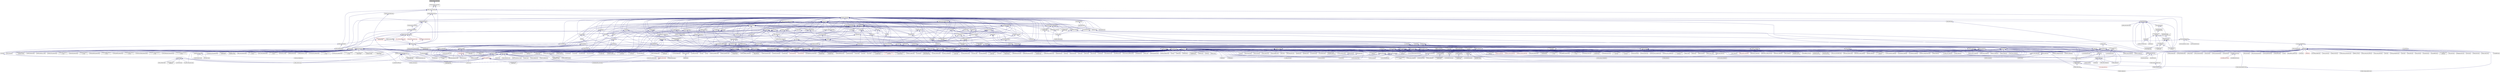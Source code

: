 digraph "thread_executor_traits.hpp"
{
  edge [fontname="Helvetica",fontsize="10",labelfontname="Helvetica",labelfontsize="10"];
  node [fontname="Helvetica",fontsize="10",shape=record];
  Node16 [label="thread_executor_traits.hpp",height=0.2,width=0.4,color="black", fillcolor="grey75", style="filled", fontcolor="black"];
  Node16 -> Node17 [dir="back",color="midnightblue",fontsize="10",style="solid",fontname="Helvetica"];
  Node17 [label="thread_executor_parameter\l_traits.hpp",height=0.2,width=0.4,color="black", fillcolor="white", style="filled",URL="$dd/de7/thread__executor__parameter__traits_8hpp.html"];
  Node17 -> Node18 [dir="back",color="midnightblue",fontsize="10",style="solid",fontname="Helvetica"];
  Node18 [label="static_chunk_size.hpp",height=0.2,width=0.4,color="black", fillcolor="white", style="filled",URL="$d1/d26/static__chunk__size_8hpp.html"];
  Node18 -> Node19 [dir="back",color="midnightblue",fontsize="10",style="solid",fontname="Helvetica"];
  Node19 [label="block_allocator.hpp",height=0.2,width=0.4,color="black", fillcolor="white", style="filled",URL="$d9/d7a/block__allocator_8hpp.html"];
  Node19 -> Node20 [dir="back",color="midnightblue",fontsize="10",style="solid",fontname="Helvetica"];
  Node20 [label="host.hpp",height=0.2,width=0.4,color="black", fillcolor="white", style="filled",URL="$dd/d78/host_8hpp.html"];
  Node20 -> Node21 [dir="back",color="midnightblue",fontsize="10",style="solid",fontname="Helvetica"];
  Node21 [label="compute.hpp",height=0.2,width=0.4,color="black", fillcolor="white", style="filled",URL="$df/dd0/compute_8hpp.html"];
  Node21 -> Node22 [dir="back",color="midnightblue",fontsize="10",style="solid",fontname="Helvetica"];
  Node22 [label="cublas_matmul.cpp",height=0.2,width=0.4,color="black", fillcolor="white", style="filled",URL="$dd/d84/cublas__matmul_8cpp.html"];
  Node21 -> Node23 [dir="back",color="midnightblue",fontsize="10",style="solid",fontname="Helvetica"];
  Node23 [label="synchronize.cpp",height=0.2,width=0.4,color="black", fillcolor="white", style="filled",URL="$da/da2/synchronize_8cpp.html"];
  Node21 -> Node24 [dir="back",color="midnightblue",fontsize="10",style="solid",fontname="Helvetica"];
  Node24 [label="stream.cpp",height=0.2,width=0.4,color="black", fillcolor="white", style="filled",URL="$da/d5f/stream_8cpp.html"];
  Node21 -> Node25 [dir="back",color="midnightblue",fontsize="10",style="solid",fontname="Helvetica"];
  Node25 [label="for_each_value_proxy.cpp",height=0.2,width=0.4,color="black", fillcolor="white", style="filled",URL="$d1/d78/for__each__value__proxy_8cpp.html"];
  Node21 -> Node26 [dir="back",color="midnightblue",fontsize="10",style="solid",fontname="Helvetica"];
  Node26 [label="block_allocator.cpp",height=0.2,width=0.4,color="black", fillcolor="white", style="filled",URL="$dc/d4a/block__allocator_8cpp.html"];
  Node21 -> Node27 [dir="back",color="midnightblue",fontsize="10",style="solid",fontname="Helvetica"];
  Node27 [label="partitioned_vector\l_target.cpp",height=0.2,width=0.4,color="black", fillcolor="white", style="filled",URL="$d9/dd1/partitioned__vector__target_8cpp.html"];
  Node18 -> Node28 [dir="back",color="midnightblue",fontsize="10",style="solid",fontname="Helvetica"];
  Node28 [label="block_executor.hpp",height=0.2,width=0.4,color="black", fillcolor="white", style="filled",URL="$dc/d6f/block__executor_8hpp.html"];
  Node28 -> Node19 [dir="back",color="midnightblue",fontsize="10",style="solid",fontname="Helvetica"];
  Node28 -> Node20 [dir="back",color="midnightblue",fontsize="10",style="solid",fontname="Helvetica"];
  Node18 -> Node29 [dir="back",color="midnightblue",fontsize="10",style="solid",fontname="Helvetica"];
  Node29 [label="executor_parameters.hpp",height=0.2,width=0.4,color="black", fillcolor="white", style="filled",URL="$dc/d66/executor__parameters_8hpp.html"];
  Node29 -> Node30 [dir="back",color="midnightblue",fontsize="10",style="solid",fontname="Helvetica"];
  Node30 [label="parallel_executor_parameters.hpp",height=0.2,width=0.4,color="black", fillcolor="white", style="filled",URL="$d7/db6/parallel__executor__parameters_8hpp.html"];
  Node30 -> Node22 [dir="back",color="midnightblue",fontsize="10",style="solid",fontname="Helvetica"];
  Node30 -> Node31 [dir="back",color="midnightblue",fontsize="10",style="solid",fontname="Helvetica"];
  Node31 [label="foreach_scaling.cpp",height=0.2,width=0.4,color="black", fillcolor="white", style="filled",URL="$d4/d94/foreach__scaling_8cpp.html"];
  Node30 -> Node24 [dir="back",color="midnightblue",fontsize="10",style="solid",fontname="Helvetica"];
  Node30 -> Node32 [dir="back",color="midnightblue",fontsize="10",style="solid",fontname="Helvetica"];
  Node32 [label="executor_parameters.cpp",height=0.2,width=0.4,color="black", fillcolor="white", style="filled",URL="$dc/d90/executor__parameters_8cpp.html"];
  Node30 -> Node33 [dir="back",color="midnightblue",fontsize="10",style="solid",fontname="Helvetica"];
  Node33 [label="executor_parameters\l_timer_hooks.cpp",height=0.2,width=0.4,color="black", fillcolor="white", style="filled",URL="$d4/d85/executor__parameters__timer__hooks_8cpp.html"];
  Node30 -> Node34 [dir="back",color="midnightblue",fontsize="10",style="solid",fontname="Helvetica"];
  Node34 [label="persistent_executor\l_parameters.cpp",height=0.2,width=0.4,color="black", fillcolor="white", style="filled",URL="$db/d9b/persistent__executor__parameters_8cpp.html"];
  Node30 -> Node35 [dir="back",color="midnightblue",fontsize="10",style="solid",fontname="Helvetica"];
  Node35 [label="task_block_executor.cpp",height=0.2,width=0.4,color="black", fillcolor="white", style="filled",URL="$d7/df6/task__block__executor_8cpp.html"];
  Node18 -> Node36 [dir="back",color="midnightblue",fontsize="10",style="solid",fontname="Helvetica"];
  Node36 [label="parallel_executor.hpp",height=0.2,width=0.4,color="black", fillcolor="white", style="filled",URL="$d8/d39/parallel__executor_8hpp.html"];
  Node36 -> Node37 [dir="back",color="midnightblue",fontsize="10",style="solid",fontname="Helvetica"];
  Node37 [label="execution_policy.hpp",height=0.2,width=0.4,color="black", fillcolor="white", style="filled",URL="$d4/d36/execution__policy_8hpp.html"];
  Node37 -> Node19 [dir="back",color="midnightblue",fontsize="10",style="solid",fontname="Helvetica"];
  Node37 -> Node38 [dir="back",color="midnightblue",fontsize="10",style="solid",fontname="Helvetica"];
  Node38 [label="parallel_execution\l_policy.hpp",height=0.2,width=0.4,color="black", fillcolor="white", style="filled",URL="$d5/ddf/parallel__execution__policy_8hpp.html"];
  Node38 -> Node39 [dir="back",color="midnightblue",fontsize="10",style="solid",fontname="Helvetica"];
  Node39 [label="test_utils.hpp",height=0.2,width=0.4,color="black", fillcolor="white", style="filled",URL="$d2/d18/performance_2parallel__algorithms_2local_2test__utils_8hpp.html"];
  Node39 -> Node40 [dir="back",color="midnightblue",fontsize="10",style="solid",fontname="Helvetica"];
  Node40 [label="benchmark_merge.cpp",height=0.2,width=0.4,color="black", fillcolor="white", style="filled",URL="$dd/d49/benchmark__merge_8cpp.html"];
  Node39 -> Node41 [dir="back",color="midnightblue",fontsize="10",style="solid",fontname="Helvetica"];
  Node41 [label="benchmark_partition.cpp",height=0.2,width=0.4,color="black", fillcolor="white", style="filled",URL="$d9/d88/benchmark__partition_8cpp.html"];
  Node39 -> Node42 [dir="back",color="midnightblue",fontsize="10",style="solid",fontname="Helvetica"];
  Node42 [label="benchmark_partition\l_copy.cpp",height=0.2,width=0.4,color="black", fillcolor="white", style="filled",URL="$d3/d0e/benchmark__partition__copy_8cpp.html"];
  Node39 -> Node43 [dir="back",color="midnightblue",fontsize="10",style="solid",fontname="Helvetica"];
  Node43 [label="benchmark_unique_copy.cpp",height=0.2,width=0.4,color="black", fillcolor="white", style="filled",URL="$d9/d53/benchmark__unique__copy_8cpp.html"];
  Node38 -> Node44 [dir="back",color="midnightblue",fontsize="10",style="solid",fontname="Helvetica"];
  Node44 [label="test_utils.hpp",height=0.2,width=0.4,color="black", fillcolor="white", style="filled",URL="$d5/d53/unit_2parallel_2algorithms_2test__utils_8hpp.html"];
  Node44 -> Node45 [dir="back",color="midnightblue",fontsize="10",style="solid",fontname="Helvetica"];
  Node45 [label="adjacentdifference.cpp",height=0.2,width=0.4,color="black", fillcolor="white", style="filled",URL="$d5/df0/adjacentdifference_8cpp.html"];
  Node44 -> Node46 [dir="back",color="midnightblue",fontsize="10",style="solid",fontname="Helvetica"];
  Node46 [label="adjacentdifference\l_bad_alloc.cpp",height=0.2,width=0.4,color="black", fillcolor="white", style="filled",URL="$d8/d95/adjacentdifference__bad__alloc_8cpp.html"];
  Node44 -> Node47 [dir="back",color="midnightblue",fontsize="10",style="solid",fontname="Helvetica"];
  Node47 [label="adjacentdifference\l_exception.cpp",height=0.2,width=0.4,color="black", fillcolor="white", style="filled",URL="$d8/d0b/adjacentdifference__exception_8cpp.html"];
  Node44 -> Node48 [dir="back",color="midnightblue",fontsize="10",style="solid",fontname="Helvetica"];
  Node48 [label="adjacentfind.cpp",height=0.2,width=0.4,color="black", fillcolor="white", style="filled",URL="$d2/d99/adjacentfind_8cpp.html"];
  Node44 -> Node49 [dir="back",color="midnightblue",fontsize="10",style="solid",fontname="Helvetica"];
  Node49 [label="adjacentfind_bad_alloc.cpp",height=0.2,width=0.4,color="black", fillcolor="white", style="filled",URL="$d3/d2a/adjacentfind__bad__alloc_8cpp.html"];
  Node44 -> Node50 [dir="back",color="midnightblue",fontsize="10",style="solid",fontname="Helvetica"];
  Node50 [label="adjacentfind_binary.cpp",height=0.2,width=0.4,color="black", fillcolor="white", style="filled",URL="$d3/db1/adjacentfind__binary_8cpp.html"];
  Node44 -> Node51 [dir="back",color="midnightblue",fontsize="10",style="solid",fontname="Helvetica"];
  Node51 [label="adjacentfind_binary\l_bad_alloc.cpp",height=0.2,width=0.4,color="black", fillcolor="white", style="filled",URL="$d6/d81/adjacentfind__binary__bad__alloc_8cpp.html"];
  Node44 -> Node52 [dir="back",color="midnightblue",fontsize="10",style="solid",fontname="Helvetica"];
  Node52 [label="adjacentfind_binary\l_exception.cpp",height=0.2,width=0.4,color="black", fillcolor="white", style="filled",URL="$d8/da8/adjacentfind__binary__exception_8cpp.html"];
  Node44 -> Node53 [dir="back",color="midnightblue",fontsize="10",style="solid",fontname="Helvetica"];
  Node53 [label="adjacentfind_exception.cpp",height=0.2,width=0.4,color="black", fillcolor="white", style="filled",URL="$de/d40/adjacentfind__exception_8cpp.html"];
  Node44 -> Node54 [dir="back",color="midnightblue",fontsize="10",style="solid",fontname="Helvetica"];
  Node54 [label="all_of.cpp",height=0.2,width=0.4,color="black", fillcolor="white", style="filled",URL="$db/d88/all__of_8cpp.html"];
  Node44 -> Node55 [dir="back",color="midnightblue",fontsize="10",style="solid",fontname="Helvetica"];
  Node55 [label="any_of.cpp",height=0.2,width=0.4,color="black", fillcolor="white", style="filled",URL="$d8/d5d/any__of_8cpp.html"];
  Node44 -> Node56 [dir="back",color="midnightblue",fontsize="10",style="solid",fontname="Helvetica"];
  Node56 [label="copy.cpp",height=0.2,width=0.4,color="black", fillcolor="white", style="filled",URL="$d9/d54/copy_8cpp.html"];
  Node44 -> Node57 [dir="back",color="midnightblue",fontsize="10",style="solid",fontname="Helvetica"];
  Node57 [label="copyif_bad_alloc.cpp",height=0.2,width=0.4,color="black", fillcolor="white", style="filled",URL="$d0/ddd/copyif__bad__alloc_8cpp.html"];
  Node44 -> Node58 [dir="back",color="midnightblue",fontsize="10",style="solid",fontname="Helvetica"];
  Node58 [label="copyif_exception.cpp",height=0.2,width=0.4,color="black", fillcolor="white", style="filled",URL="$dc/d81/copyif__exception_8cpp.html"];
  Node44 -> Node59 [dir="back",color="midnightblue",fontsize="10",style="solid",fontname="Helvetica"];
  Node59 [label="copyif_forward.cpp",height=0.2,width=0.4,color="black", fillcolor="white", style="filled",URL="$d3/d04/copyif__forward_8cpp.html"];
  Node44 -> Node60 [dir="back",color="midnightblue",fontsize="10",style="solid",fontname="Helvetica"];
  Node60 [label="copyif_input.cpp",height=0.2,width=0.4,color="black", fillcolor="white", style="filled",URL="$d5/d41/copyif__input_8cpp.html"];
  Node44 -> Node61 [dir="back",color="midnightblue",fontsize="10",style="solid",fontname="Helvetica"];
  Node61 [label="copyif_random.cpp",height=0.2,width=0.4,color="black", fillcolor="white", style="filled",URL="$dc/d22/copyif__random_8cpp.html"];
  Node44 -> Node62 [dir="back",color="midnightblue",fontsize="10",style="solid",fontname="Helvetica"];
  Node62 [label="copyn.cpp",height=0.2,width=0.4,color="black", fillcolor="white", style="filled",URL="$d3/d44/copyn_8cpp.html"];
  Node44 -> Node63 [dir="back",color="midnightblue",fontsize="10",style="solid",fontname="Helvetica"];
  Node63 [label="count_tests.hpp",height=0.2,width=0.4,color="red", fillcolor="white", style="filled",URL="$de/d3a/count__tests_8hpp.html"];
  Node44 -> Node66 [dir="back",color="midnightblue",fontsize="10",style="solid",fontname="Helvetica"];
  Node66 [label="countif_tests.hpp",height=0.2,width=0.4,color="red", fillcolor="white", style="filled",URL="$d4/da4/countif__tests_8hpp.html"];
  Node44 -> Node69 [dir="back",color="midnightblue",fontsize="10",style="solid",fontname="Helvetica"];
  Node69 [label="destroy_tests.hpp",height=0.2,width=0.4,color="black", fillcolor="white", style="filled",URL="$db/d13/destroy__tests_8hpp.html"];
  Node69 -> Node70 [dir="back",color="midnightblue",fontsize="10",style="solid",fontname="Helvetica"];
  Node70 [label="destroy.cpp",height=0.2,width=0.4,color="black", fillcolor="white", style="filled",URL="$dd/d93/destroy_8cpp.html"];
  Node44 -> Node71 [dir="back",color="midnightblue",fontsize="10",style="solid",fontname="Helvetica"];
  Node71 [label="destroyn.cpp",height=0.2,width=0.4,color="black", fillcolor="white", style="filled",URL="$de/dbc/destroyn_8cpp.html"];
  Node44 -> Node72 [dir="back",color="midnightblue",fontsize="10",style="solid",fontname="Helvetica"];
  Node72 [label="equal.cpp",height=0.2,width=0.4,color="black", fillcolor="white", style="filled",URL="$df/d99/equal_8cpp.html"];
  Node44 -> Node73 [dir="back",color="midnightblue",fontsize="10",style="solid",fontname="Helvetica"];
  Node73 [label="equal_binary.cpp",height=0.2,width=0.4,color="black", fillcolor="white", style="filled",URL="$d2/ddd/equal__binary_8cpp.html"];
  Node44 -> Node74 [dir="back",color="midnightblue",fontsize="10",style="solid",fontname="Helvetica"];
  Node74 [label="exclusive_scan.cpp",height=0.2,width=0.4,color="black", fillcolor="white", style="filled",URL="$dc/dd7/exclusive__scan_8cpp.html"];
  Node44 -> Node75 [dir="back",color="midnightblue",fontsize="10",style="solid",fontname="Helvetica"];
  Node75 [label="exclusive_scan2.cpp",height=0.2,width=0.4,color="black", fillcolor="white", style="filled",URL="$dc/dc7/exclusive__scan2_8cpp.html"];
  Node44 -> Node76 [dir="back",color="midnightblue",fontsize="10",style="solid",fontname="Helvetica"];
  Node76 [label="exclusive_scan_bad\l_alloc.cpp",height=0.2,width=0.4,color="black", fillcolor="white", style="filled",URL="$d5/ded/exclusive__scan__bad__alloc_8cpp.html"];
  Node44 -> Node77 [dir="back",color="midnightblue",fontsize="10",style="solid",fontname="Helvetica"];
  Node77 [label="exclusive_scan_exception.cpp",height=0.2,width=0.4,color="black", fillcolor="white", style="filled",URL="$d1/d9b/exclusive__scan__exception_8cpp.html"];
  Node44 -> Node78 [dir="back",color="midnightblue",fontsize="10",style="solid",fontname="Helvetica"];
  Node78 [label="exclusive_scan_validate.cpp",height=0.2,width=0.4,color="black", fillcolor="white", style="filled",URL="$df/d8d/exclusive__scan__validate_8cpp.html"];
  Node44 -> Node79 [dir="back",color="midnightblue",fontsize="10",style="solid",fontname="Helvetica"];
  Node79 [label="fill.cpp",height=0.2,width=0.4,color="black", fillcolor="white", style="filled",URL="$db/df9/fill_8cpp.html"];
  Node44 -> Node80 [dir="back",color="midnightblue",fontsize="10",style="solid",fontname="Helvetica"];
  Node80 [label="filln.cpp",height=0.2,width=0.4,color="black", fillcolor="white", style="filled",URL="$d7/df6/filln_8cpp.html"];
  Node44 -> Node81 [dir="back",color="midnightblue",fontsize="10",style="solid",fontname="Helvetica"];
  Node81 [label="find.cpp",height=0.2,width=0.4,color="black", fillcolor="white", style="filled",URL="$d4/dfc/find_8cpp.html"];
  Node44 -> Node82 [dir="back",color="midnightblue",fontsize="10",style="solid",fontname="Helvetica"];
  Node82 [label="findend.cpp",height=0.2,width=0.4,color="black", fillcolor="white", style="filled",URL="$de/d27/findend_8cpp.html"];
  Node44 -> Node83 [dir="back",color="midnightblue",fontsize="10",style="solid",fontname="Helvetica"];
  Node83 [label="findfirstof.cpp",height=0.2,width=0.4,color="black", fillcolor="white", style="filled",URL="$da/d85/findfirstof_8cpp.html"];
  Node44 -> Node84 [dir="back",color="midnightblue",fontsize="10",style="solid",fontname="Helvetica"];
  Node84 [label="findfirstof_binary.cpp",height=0.2,width=0.4,color="black", fillcolor="white", style="filled",URL="$db/da2/findfirstof__binary_8cpp.html"];
  Node44 -> Node85 [dir="back",color="midnightblue",fontsize="10",style="solid",fontname="Helvetica"];
  Node85 [label="findif.cpp",height=0.2,width=0.4,color="black", fillcolor="white", style="filled",URL="$d4/d38/findif_8cpp.html"];
  Node44 -> Node86 [dir="back",color="midnightblue",fontsize="10",style="solid",fontname="Helvetica"];
  Node86 [label="findifnot.cpp",height=0.2,width=0.4,color="black", fillcolor="white", style="filled",URL="$dd/df5/findifnot_8cpp.html"];
  Node44 -> Node87 [dir="back",color="midnightblue",fontsize="10",style="solid",fontname="Helvetica"];
  Node87 [label="findifnot_bad_alloc.cpp",height=0.2,width=0.4,color="black", fillcolor="white", style="filled",URL="$df/de4/findifnot__bad__alloc_8cpp.html"];
  Node44 -> Node88 [dir="back",color="midnightblue",fontsize="10",style="solid",fontname="Helvetica"];
  Node88 [label="findifnot_exception.cpp",height=0.2,width=0.4,color="black", fillcolor="white", style="filled",URL="$dc/d17/findifnot__exception_8cpp.html"];
  Node44 -> Node89 [dir="back",color="midnightblue",fontsize="10",style="solid",fontname="Helvetica"];
  Node89 [label="for_loop.cpp",height=0.2,width=0.4,color="black", fillcolor="white", style="filled",URL="$de/d62/for__loop_8cpp.html"];
  Node44 -> Node90 [dir="back",color="midnightblue",fontsize="10",style="solid",fontname="Helvetica"];
  Node90 [label="for_loop_induction.cpp",height=0.2,width=0.4,color="black", fillcolor="white", style="filled",URL="$dc/d69/for__loop__induction_8cpp.html"];
  Node44 -> Node91 [dir="back",color="midnightblue",fontsize="10",style="solid",fontname="Helvetica"];
  Node91 [label="for_loop_induction\l_async.cpp",height=0.2,width=0.4,color="black", fillcolor="white", style="filled",URL="$d6/dc7/for__loop__induction__async_8cpp.html"];
  Node44 -> Node92 [dir="back",color="midnightblue",fontsize="10",style="solid",fontname="Helvetica"];
  Node92 [label="for_loop_n.cpp",height=0.2,width=0.4,color="black", fillcolor="white", style="filled",URL="$de/da4/for__loop__n_8cpp.html"];
  Node44 -> Node93 [dir="back",color="midnightblue",fontsize="10",style="solid",fontname="Helvetica"];
  Node93 [label="for_loop_n_strided.cpp",height=0.2,width=0.4,color="black", fillcolor="white", style="filled",URL="$d8/d8f/for__loop__n__strided_8cpp.html"];
  Node44 -> Node94 [dir="back",color="midnightblue",fontsize="10",style="solid",fontname="Helvetica"];
  Node94 [label="for_loop_reduction.cpp",height=0.2,width=0.4,color="black", fillcolor="white", style="filled",URL="$d9/dcb/for__loop__reduction_8cpp.html"];
  Node44 -> Node95 [dir="back",color="midnightblue",fontsize="10",style="solid",fontname="Helvetica"];
  Node95 [label="for_loop_reduction\l_async.cpp",height=0.2,width=0.4,color="black", fillcolor="white", style="filled",URL="$d8/dfb/for__loop__reduction__async_8cpp.html"];
  Node44 -> Node96 [dir="back",color="midnightblue",fontsize="10",style="solid",fontname="Helvetica"];
  Node96 [label="for_loop_strided.cpp",height=0.2,width=0.4,color="black", fillcolor="white", style="filled",URL="$d1/d10/for__loop__strided_8cpp.html"];
  Node44 -> Node97 [dir="back",color="midnightblue",fontsize="10",style="solid",fontname="Helvetica"];
  Node97 [label="foreach_tests.hpp",height=0.2,width=0.4,color="black", fillcolor="white", style="filled",URL="$d4/d2c/algorithms_2foreach__tests_8hpp.html"];
  Node97 -> Node98 [dir="back",color="midnightblue",fontsize="10",style="solid",fontname="Helvetica"];
  Node98 [label="foreach.cpp",height=0.2,width=0.4,color="black", fillcolor="white", style="filled",URL="$d1/d33/foreach_8cpp.html"];
  Node97 -> Node99 [dir="back",color="midnightblue",fontsize="10",style="solid",fontname="Helvetica"];
  Node99 [label="foreach_executors.cpp",height=0.2,width=0.4,color="black", fillcolor="white", style="filled",URL="$d3/d54/foreach__executors_8cpp.html"];
  Node97 -> Node100 [dir="back",color="midnightblue",fontsize="10",style="solid",fontname="Helvetica"];
  Node100 [label="foreach_executors_v1.cpp",height=0.2,width=0.4,color="black", fillcolor="white", style="filled",URL="$dd/dda/foreach__executors__v1_8cpp.html"];
  Node97 -> Node101 [dir="back",color="midnightblue",fontsize="10",style="solid",fontname="Helvetica"];
  Node101 [label="foreachn.cpp",height=0.2,width=0.4,color="black", fillcolor="white", style="filled",URL="$d3/d1b/foreachn_8cpp.html"];
  Node97 -> Node102 [dir="back",color="midnightblue",fontsize="10",style="solid",fontname="Helvetica"];
  Node102 [label="foreach_datapar.cpp",height=0.2,width=0.4,color="black", fillcolor="white", style="filled",URL="$da/dfb/foreach__datapar_8cpp.html"];
  Node97 -> Node103 [dir="back",color="midnightblue",fontsize="10",style="solid",fontname="Helvetica"];
  Node103 [label="foreachn_datapar.cpp",height=0.2,width=0.4,color="black", fillcolor="white", style="filled",URL="$d3/ddd/foreachn__datapar_8cpp.html"];
  Node97 -> Node32 [dir="back",color="midnightblue",fontsize="10",style="solid",fontname="Helvetica"];
  Node97 -> Node33 [dir="back",color="midnightblue",fontsize="10",style="solid",fontname="Helvetica"];
  Node97 -> Node34 [dir="back",color="midnightblue",fontsize="10",style="solid",fontname="Helvetica"];
  Node44 -> Node104 [dir="back",color="midnightblue",fontsize="10",style="solid",fontname="Helvetica"];
  Node104 [label="foreach_tests_prefetching.hpp",height=0.2,width=0.4,color="black", fillcolor="white", style="filled",URL="$de/d0e/foreach__tests__prefetching_8hpp.html"];
  Node104 -> Node105 [dir="back",color="midnightblue",fontsize="10",style="solid",fontname="Helvetica"];
  Node105 [label="foreach_prefetching.cpp",height=0.2,width=0.4,color="black", fillcolor="white", style="filled",URL="$d4/df0/foreach__prefetching_8cpp.html"];
  Node104 -> Node106 [dir="back",color="midnightblue",fontsize="10",style="solid",fontname="Helvetica"];
  Node106 [label="foreach_prefetching\l_executors_v1.cpp",height=0.2,width=0.4,color="black", fillcolor="white", style="filled",URL="$dd/d50/foreach__prefetching__executors__v1_8cpp.html"];
  Node44 -> Node107 [dir="back",color="midnightblue",fontsize="10",style="solid",fontname="Helvetica"];
  Node107 [label="foreach_tests_projection.hpp",height=0.2,width=0.4,color="black", fillcolor="white", style="filled",URL="$dd/d98/algorithms_2foreach__tests__projection_8hpp.html"];
  Node107 -> Node108 [dir="back",color="midnightblue",fontsize="10",style="solid",fontname="Helvetica"];
  Node108 [label="foreach_projection.cpp",height=0.2,width=0.4,color="black", fillcolor="white", style="filled",URL="$d3/d3e/foreach__projection_8cpp.html"];
  Node44 -> Node109 [dir="back",color="midnightblue",fontsize="10",style="solid",fontname="Helvetica"];
  Node109 [label="foreachn_bad_alloc.cpp",height=0.2,width=0.4,color="black", fillcolor="white", style="filled",URL="$dc/dad/foreachn__bad__alloc_8cpp.html"];
  Node44 -> Node110 [dir="back",color="midnightblue",fontsize="10",style="solid",fontname="Helvetica"];
  Node110 [label="foreachn_exception.cpp",height=0.2,width=0.4,color="black", fillcolor="white", style="filled",URL="$d7/d9a/foreachn__exception_8cpp.html"];
  Node44 -> Node111 [dir="back",color="midnightblue",fontsize="10",style="solid",fontname="Helvetica"];
  Node111 [label="foreachn_projection.cpp",height=0.2,width=0.4,color="black", fillcolor="white", style="filled",URL="$db/deb/foreachn__projection_8cpp.html"];
  Node44 -> Node112 [dir="back",color="midnightblue",fontsize="10",style="solid",fontname="Helvetica"];
  Node112 [label="foreachn_projection\l_bad_alloc.cpp",height=0.2,width=0.4,color="black", fillcolor="white", style="filled",URL="$dc/d8d/foreachn__projection__bad__alloc_8cpp.html"];
  Node44 -> Node113 [dir="back",color="midnightblue",fontsize="10",style="solid",fontname="Helvetica"];
  Node113 [label="foreachn_projection\l_exception.cpp",height=0.2,width=0.4,color="black", fillcolor="white", style="filled",URL="$db/df7/foreachn__projection__exception_8cpp.html"];
  Node44 -> Node114 [dir="back",color="midnightblue",fontsize="10",style="solid",fontname="Helvetica"];
  Node114 [label="generate.cpp",height=0.2,width=0.4,color="black", fillcolor="white", style="filled",URL="$d4/da7/generate_8cpp.html"];
  Node44 -> Node115 [dir="back",color="midnightblue",fontsize="10",style="solid",fontname="Helvetica"];
  Node115 [label="generaten.cpp",height=0.2,width=0.4,color="black", fillcolor="white", style="filled",URL="$d6/dd4/generaten_8cpp.html"];
  Node44 -> Node116 [dir="back",color="midnightblue",fontsize="10",style="solid",fontname="Helvetica"];
  Node116 [label="includes.cpp",height=0.2,width=0.4,color="black", fillcolor="white", style="filled",URL="$dc/d10/includes_8cpp.html"];
  Node44 -> Node117 [dir="back",color="midnightblue",fontsize="10",style="solid",fontname="Helvetica"];
  Node117 [label="inclusive_scan_tests.hpp",height=0.2,width=0.4,color="black", fillcolor="white", style="filled",URL="$d1/d1e/inclusive__scan__tests_8hpp.html"];
  Node117 -> Node118 [dir="back",color="midnightblue",fontsize="10",style="solid",fontname="Helvetica"];
  Node118 [label="inclusive_scan.cpp",height=0.2,width=0.4,color="black", fillcolor="white", style="filled",URL="$d4/d31/inclusive__scan_8cpp.html"];
  Node117 -> Node119 [dir="back",color="midnightblue",fontsize="10",style="solid",fontname="Helvetica"];
  Node119 [label="inclusive_scan_executors\l_v1.cpp",height=0.2,width=0.4,color="black", fillcolor="white", style="filled",URL="$da/dda/inclusive__scan__executors__v1_8cpp.html"];
  Node44 -> Node120 [dir="back",color="midnightblue",fontsize="10",style="solid",fontname="Helvetica"];
  Node120 [label="is_heap_tests.hpp",height=0.2,width=0.4,color="black", fillcolor="white", style="filled",URL="$d7/ddd/is__heap__tests_8hpp.html"];
  Node120 -> Node121 [dir="back",color="midnightblue",fontsize="10",style="solid",fontname="Helvetica"];
  Node121 [label="is_heap.cpp",height=0.2,width=0.4,color="black", fillcolor="white", style="filled",URL="$d1/d1e/is__heap_8cpp.html"];
  Node120 -> Node122 [dir="back",color="midnightblue",fontsize="10",style="solid",fontname="Helvetica"];
  Node122 [label="is_heap_until.cpp",height=0.2,width=0.4,color="black", fillcolor="white", style="filled",URL="$dd/d28/is__heap__until_8cpp.html"];
  Node44 -> Node121 [dir="back",color="midnightblue",fontsize="10",style="solid",fontname="Helvetica"];
  Node44 -> Node122 [dir="back",color="midnightblue",fontsize="10",style="solid",fontname="Helvetica"];
  Node44 -> Node123 [dir="back",color="midnightblue",fontsize="10",style="solid",fontname="Helvetica"];
  Node123 [label="is_partitioned.cpp",height=0.2,width=0.4,color="black", fillcolor="white", style="filled",URL="$df/d07/is__partitioned_8cpp.html"];
  Node44 -> Node124 [dir="back",color="midnightblue",fontsize="10",style="solid",fontname="Helvetica"];
  Node124 [label="is_sorted_tests.hpp",height=0.2,width=0.4,color="black", fillcolor="white", style="filled",URL="$d7/d7f/is__sorted__tests_8hpp.html"];
  Node124 -> Node125 [dir="back",color="midnightblue",fontsize="10",style="solid",fontname="Helvetica"];
  Node125 [label="is_sorted.cpp",height=0.2,width=0.4,color="black", fillcolor="white", style="filled",URL="$df/d8f/is__sorted_8cpp.html"];
  Node124 -> Node126 [dir="back",color="midnightblue",fontsize="10",style="solid",fontname="Helvetica"];
  Node126 [label="is_sorted_executors\l_v1.cpp",height=0.2,width=0.4,color="black", fillcolor="white", style="filled",URL="$d1/d98/is__sorted__executors__v1_8cpp.html"];
  Node44 -> Node127 [dir="back",color="midnightblue",fontsize="10",style="solid",fontname="Helvetica"];
  Node127 [label="is_sorted_until.cpp",height=0.2,width=0.4,color="black", fillcolor="white", style="filled",URL="$d0/d1b/is__sorted__until_8cpp.html"];
  Node44 -> Node128 [dir="back",color="midnightblue",fontsize="10",style="solid",fontname="Helvetica"];
  Node128 [label="lexicographical_compare.cpp",height=0.2,width=0.4,color="black", fillcolor="white", style="filled",URL="$dd/de6/lexicographical__compare_8cpp.html"];
  Node44 -> Node129 [dir="back",color="midnightblue",fontsize="10",style="solid",fontname="Helvetica"];
  Node129 [label="max_element.cpp",height=0.2,width=0.4,color="black", fillcolor="white", style="filled",URL="$d4/d10/max__element_8cpp.html"];
  Node44 -> Node130 [dir="back",color="midnightblue",fontsize="10",style="solid",fontname="Helvetica"];
  Node130 [label="merge_tests.hpp",height=0.2,width=0.4,color="black", fillcolor="white", style="filled",URL="$dc/d10/merge__tests_8hpp.html"];
  Node130 -> Node131 [dir="back",color="midnightblue",fontsize="10",style="solid",fontname="Helvetica"];
  Node131 [label="merge.cpp",height=0.2,width=0.4,color="black", fillcolor="white", style="filled",URL="$d1/da4/merge_8cpp.html"];
  Node44 -> Node131 [dir="back",color="midnightblue",fontsize="10",style="solid",fontname="Helvetica"];
  Node44 -> Node132 [dir="back",color="midnightblue",fontsize="10",style="solid",fontname="Helvetica"];
  Node132 [label="min_element.cpp",height=0.2,width=0.4,color="black", fillcolor="white", style="filled",URL="$d3/dab/min__element_8cpp.html"];
  Node44 -> Node133 [dir="back",color="midnightblue",fontsize="10",style="solid",fontname="Helvetica"];
  Node133 [label="minmax_element.cpp",height=0.2,width=0.4,color="black", fillcolor="white", style="filled",URL="$da/df0/minmax__element_8cpp.html"];
  Node44 -> Node134 [dir="back",color="midnightblue",fontsize="10",style="solid",fontname="Helvetica"];
  Node134 [label="mismatch.cpp",height=0.2,width=0.4,color="black", fillcolor="white", style="filled",URL="$da/d76/mismatch_8cpp.html"];
  Node44 -> Node135 [dir="back",color="midnightblue",fontsize="10",style="solid",fontname="Helvetica"];
  Node135 [label="mismatch_binary.cpp",height=0.2,width=0.4,color="black", fillcolor="white", style="filled",URL="$d0/d8b/mismatch__binary_8cpp.html"];
  Node44 -> Node136 [dir="back",color="midnightblue",fontsize="10",style="solid",fontname="Helvetica"];
  Node136 [label="move.cpp",height=0.2,width=0.4,color="black", fillcolor="white", style="filled",URL="$d5/d5f/move_8cpp.html"];
  Node44 -> Node137 [dir="back",color="midnightblue",fontsize="10",style="solid",fontname="Helvetica"];
  Node137 [label="none_of.cpp",height=0.2,width=0.4,color="black", fillcolor="white", style="filled",URL="$de/d32/none__of_8cpp.html"];
  Node44 -> Node138 [dir="back",color="midnightblue",fontsize="10",style="solid",fontname="Helvetica"];
  Node138 [label="partition_tests.hpp",height=0.2,width=0.4,color="black", fillcolor="white", style="filled",URL="$df/dd8/partition__tests_8hpp.html"];
  Node138 -> Node139 [dir="back",color="midnightblue",fontsize="10",style="solid",fontname="Helvetica"];
  Node139 [label="partition.cpp",height=0.2,width=0.4,color="black", fillcolor="white", style="filled",URL="$d6/daf/tests_2unit_2parallel_2algorithms_2partition_8cpp.html"];
  Node44 -> Node139 [dir="back",color="midnightblue",fontsize="10",style="solid",fontname="Helvetica"];
  Node44 -> Node140 [dir="back",color="midnightblue",fontsize="10",style="solid",fontname="Helvetica"];
  Node140 [label="partition_copy_tests.hpp",height=0.2,width=0.4,color="black", fillcolor="white", style="filled",URL="$d9/dfa/partition__copy__tests_8hpp.html"];
  Node140 -> Node141 [dir="back",color="midnightblue",fontsize="10",style="solid",fontname="Helvetica"];
  Node141 [label="partition_copy.cpp",height=0.2,width=0.4,color="black", fillcolor="white", style="filled",URL="$d8/d61/partition__copy_8cpp.html"];
  Node44 -> Node141 [dir="back",color="midnightblue",fontsize="10",style="solid",fontname="Helvetica"];
  Node44 -> Node142 [dir="back",color="midnightblue",fontsize="10",style="solid",fontname="Helvetica"];
  Node142 [label="reduce_.cpp",height=0.2,width=0.4,color="black", fillcolor="white", style="filled",URL="$d5/d03/reduce___8cpp.html"];
  Node44 -> Node143 [dir="back",color="midnightblue",fontsize="10",style="solid",fontname="Helvetica"];
  Node143 [label="sort_tests.hpp",height=0.2,width=0.4,color="red", fillcolor="white", style="filled",URL="$d8/d97/sort__tests_8hpp.html"];
  Node143 -> Node144 [dir="back",color="midnightblue",fontsize="10",style="solid",fontname="Helvetica"];
  Node144 [label="reduce_by_key.cpp",height=0.2,width=0.4,color="black", fillcolor="white", style="filled",URL="$dd/dde/reduce__by__key_8cpp.html"];
  Node143 -> Node146 [dir="back",color="midnightblue",fontsize="10",style="solid",fontname="Helvetica"];
  Node146 [label="sort_by_key.cpp",height=0.2,width=0.4,color="black", fillcolor="white", style="filled",URL="$df/daa/sort__by__key_8cpp.html"];
  Node44 -> Node148 [dir="back",color="midnightblue",fontsize="10",style="solid",fontname="Helvetica"];
  Node148 [label="remove_copy.cpp",height=0.2,width=0.4,color="black", fillcolor="white", style="filled",URL="$de/db8/remove__copy_8cpp.html"];
  Node44 -> Node149 [dir="back",color="midnightblue",fontsize="10",style="solid",fontname="Helvetica"];
  Node149 [label="remove_copy_if.cpp",height=0.2,width=0.4,color="black", fillcolor="white", style="filled",URL="$d1/d0f/remove__copy__if_8cpp.html"];
  Node44 -> Node150 [dir="back",color="midnightblue",fontsize="10",style="solid",fontname="Helvetica"];
  Node150 [label="replace.cpp",height=0.2,width=0.4,color="black", fillcolor="white", style="filled",URL="$d6/d96/replace_8cpp.html"];
  Node44 -> Node151 [dir="back",color="midnightblue",fontsize="10",style="solid",fontname="Helvetica"];
  Node151 [label="replace_copy.cpp",height=0.2,width=0.4,color="black", fillcolor="white", style="filled",URL="$da/d69/replace__copy_8cpp.html"];
  Node44 -> Node152 [dir="back",color="midnightblue",fontsize="10",style="solid",fontname="Helvetica"];
  Node152 [label="replace_copy_if.cpp",height=0.2,width=0.4,color="black", fillcolor="white", style="filled",URL="$d4/d1c/replace__copy__if_8cpp.html"];
  Node44 -> Node153 [dir="back",color="midnightblue",fontsize="10",style="solid",fontname="Helvetica"];
  Node153 [label="replace_if.cpp",height=0.2,width=0.4,color="black", fillcolor="white", style="filled",URL="$de/ded/replace__if_8cpp.html"];
  Node44 -> Node154 [dir="back",color="midnightblue",fontsize="10",style="solid",fontname="Helvetica"];
  Node154 [label="reverse.cpp",height=0.2,width=0.4,color="black", fillcolor="white", style="filled",URL="$d8/dc4/reverse_8cpp.html"];
  Node44 -> Node155 [dir="back",color="midnightblue",fontsize="10",style="solid",fontname="Helvetica"];
  Node155 [label="reverse_copy.cpp",height=0.2,width=0.4,color="black", fillcolor="white", style="filled",URL="$dd/d14/reverse__copy_8cpp.html"];
  Node44 -> Node156 [dir="back",color="midnightblue",fontsize="10",style="solid",fontname="Helvetica"];
  Node156 [label="rotate.cpp",height=0.2,width=0.4,color="black", fillcolor="white", style="filled",URL="$d7/d5d/rotate_8cpp.html"];
  Node44 -> Node157 [dir="back",color="midnightblue",fontsize="10",style="solid",fontname="Helvetica"];
  Node157 [label="rotate_copy.cpp",height=0.2,width=0.4,color="black", fillcolor="white", style="filled",URL="$da/d77/rotate__copy_8cpp.html"];
  Node44 -> Node158 [dir="back",color="midnightblue",fontsize="10",style="solid",fontname="Helvetica"];
  Node158 [label="search.cpp",height=0.2,width=0.4,color="black", fillcolor="white", style="filled",URL="$d9/def/search_8cpp.html"];
  Node44 -> Node159 [dir="back",color="midnightblue",fontsize="10",style="solid",fontname="Helvetica"];
  Node159 [label="searchn.cpp",height=0.2,width=0.4,color="black", fillcolor="white", style="filled",URL="$dc/dc5/searchn_8cpp.html"];
  Node44 -> Node160 [dir="back",color="midnightblue",fontsize="10",style="solid",fontname="Helvetica"];
  Node160 [label="set_difference.cpp",height=0.2,width=0.4,color="black", fillcolor="white", style="filled",URL="$d5/d98/set__difference_8cpp.html"];
  Node44 -> Node161 [dir="back",color="midnightblue",fontsize="10",style="solid",fontname="Helvetica"];
  Node161 [label="set_intersection.cpp",height=0.2,width=0.4,color="black", fillcolor="white", style="filled",URL="$dd/d83/set__intersection_8cpp.html"];
  Node44 -> Node162 [dir="back",color="midnightblue",fontsize="10",style="solid",fontname="Helvetica"];
  Node162 [label="set_symmetric_difference.cpp",height=0.2,width=0.4,color="black", fillcolor="white", style="filled",URL="$d4/d0c/set__symmetric__difference_8cpp.html"];
  Node44 -> Node163 [dir="back",color="midnightblue",fontsize="10",style="solid",fontname="Helvetica"];
  Node163 [label="set_union.cpp",height=0.2,width=0.4,color="black", fillcolor="white", style="filled",URL="$d7/d76/set__union_8cpp.html"];
  Node44 -> Node164 [dir="back",color="midnightblue",fontsize="10",style="solid",fontname="Helvetica"];
  Node164 [label="stable_partition_tests.hpp",height=0.2,width=0.4,color="red", fillcolor="white", style="filled",URL="$d0/d99/stable__partition__tests_8hpp.html"];
  Node44 -> Node166 [dir="back",color="midnightblue",fontsize="10",style="solid",fontname="Helvetica"];
  Node166 [label="swapranges.cpp",height=0.2,width=0.4,color="black", fillcolor="white", style="filled",URL="$df/d4e/swapranges_8cpp.html"];
  Node44 -> Node167 [dir="back",color="midnightblue",fontsize="10",style="solid",fontname="Helvetica"];
  Node167 [label="transform_tests.hpp",height=0.2,width=0.4,color="red", fillcolor="white", style="filled",URL="$de/db6/transform__tests_8hpp.html"];
  Node44 -> Node170 [dir="back",color="midnightblue",fontsize="10",style="solid",fontname="Helvetica"];
  Node170 [label="transform_binary_tests.hpp",height=0.2,width=0.4,color="red", fillcolor="white", style="filled",URL="$dd/d5d/transform__binary__tests_8hpp.html"];
  Node44 -> Node173 [dir="back",color="midnightblue",fontsize="10",style="solid",fontname="Helvetica"];
  Node173 [label="transform_binary2_tests.hpp",height=0.2,width=0.4,color="red", fillcolor="white", style="filled",URL="$d7/dcc/transform__binary2__tests_8hpp.html"];
  Node44 -> Node176 [dir="back",color="midnightblue",fontsize="10",style="solid",fontname="Helvetica"];
  Node176 [label="transform_exclusive\l_scan.cpp",height=0.2,width=0.4,color="black", fillcolor="white", style="filled",URL="$d0/d9c/transform__exclusive__scan_8cpp.html"];
  Node44 -> Node177 [dir="back",color="midnightblue",fontsize="10",style="solid",fontname="Helvetica"];
  Node177 [label="transform_inclusive\l_scan.cpp",height=0.2,width=0.4,color="black", fillcolor="white", style="filled",URL="$d0/d83/transform__inclusive__scan_8cpp.html"];
  Node44 -> Node178 [dir="back",color="midnightblue",fontsize="10",style="solid",fontname="Helvetica"];
  Node178 [label="transform_reduce.cpp",height=0.2,width=0.4,color="black", fillcolor="white", style="filled",URL="$dc/db9/transform__reduce_8cpp.html"];
  Node44 -> Node179 [dir="back",color="midnightblue",fontsize="10",style="solid",fontname="Helvetica"];
  Node179 [label="transform_reduce_binary\l_tests.hpp",height=0.2,width=0.4,color="red", fillcolor="white", style="filled",URL="$da/d3e/transform__reduce__binary__tests_8hpp.html"];
  Node44 -> Node182 [dir="back",color="midnightblue",fontsize="10",style="solid",fontname="Helvetica"];
  Node182 [label="transform_reduce_binary\l_bad_alloc.cpp",height=0.2,width=0.4,color="black", fillcolor="white", style="filled",URL="$d6/d34/transform__reduce__binary__bad__alloc_8cpp.html"];
  Node44 -> Node183 [dir="back",color="midnightblue",fontsize="10",style="solid",fontname="Helvetica"];
  Node183 [label="transform_reduce_binary\l_exception.cpp",height=0.2,width=0.4,color="black", fillcolor="white", style="filled",URL="$d0/d01/transform__reduce__binary__exception_8cpp.html"];
  Node44 -> Node184 [dir="back",color="midnightblue",fontsize="10",style="solid",fontname="Helvetica"];
  Node184 [label="uninitialized_copy\l_tests.hpp",height=0.2,width=0.4,color="black", fillcolor="white", style="filled",URL="$d4/dae/uninitialized__copy__tests_8hpp.html"];
  Node184 -> Node185 [dir="back",color="midnightblue",fontsize="10",style="solid",fontname="Helvetica"];
  Node185 [label="uninitialized_copy.cpp",height=0.2,width=0.4,color="black", fillcolor="white", style="filled",URL="$d7/d92/uninitialized__copy_8cpp.html"];
  Node184 -> Node186 [dir="back",color="midnightblue",fontsize="10",style="solid",fontname="Helvetica"];
  Node186 [label="uninitialized_copy\l_executors_v1.cpp",height=0.2,width=0.4,color="black", fillcolor="white", style="filled",URL="$da/d28/uninitialized__copy__executors__v1_8cpp.html"];
  Node44 -> Node187 [dir="back",color="midnightblue",fontsize="10",style="solid",fontname="Helvetica"];
  Node187 [label="uninitialized_copyn.cpp",height=0.2,width=0.4,color="black", fillcolor="white", style="filled",URL="$d8/d4f/uninitialized__copyn_8cpp.html"];
  Node44 -> Node188 [dir="back",color="midnightblue",fontsize="10",style="solid",fontname="Helvetica"];
  Node188 [label="uninitialized_default\l_construct_tests.hpp",height=0.2,width=0.4,color="black", fillcolor="white", style="filled",URL="$de/def/uninitialized__default__construct__tests_8hpp.html"];
  Node188 -> Node189 [dir="back",color="midnightblue",fontsize="10",style="solid",fontname="Helvetica"];
  Node189 [label="uninitialized_default\l_construct.cpp",height=0.2,width=0.4,color="black", fillcolor="white", style="filled",URL="$d0/d35/uninitialized__default__construct_8cpp.html"];
  Node44 -> Node190 [dir="back",color="midnightblue",fontsize="10",style="solid",fontname="Helvetica"];
  Node190 [label="uninitialized_default\l_constructn.cpp",height=0.2,width=0.4,color="black", fillcolor="white", style="filled",URL="$d4/dfe/uninitialized__default__constructn_8cpp.html"];
  Node44 -> Node191 [dir="back",color="midnightblue",fontsize="10",style="solid",fontname="Helvetica"];
  Node191 [label="uninitialized_fill.cpp",height=0.2,width=0.4,color="black", fillcolor="white", style="filled",URL="$d7/da6/uninitialized__fill_8cpp.html"];
  Node44 -> Node192 [dir="back",color="midnightblue",fontsize="10",style="solid",fontname="Helvetica"];
  Node192 [label="uninitialized_filln.cpp",height=0.2,width=0.4,color="black", fillcolor="white", style="filled",URL="$d8/de9/uninitialized__filln_8cpp.html"];
  Node44 -> Node193 [dir="back",color="midnightblue",fontsize="10",style="solid",fontname="Helvetica"];
  Node193 [label="uninitialized_move\l_tests.hpp",height=0.2,width=0.4,color="black", fillcolor="white", style="filled",URL="$d4/daa/uninitialized__move__tests_8hpp.html"];
  Node193 -> Node194 [dir="back",color="midnightblue",fontsize="10",style="solid",fontname="Helvetica"];
  Node194 [label="uninitialized_move.cpp",height=0.2,width=0.4,color="black", fillcolor="white", style="filled",URL="$d9/da0/uninitialized__move_8cpp.html"];
  Node44 -> Node195 [dir="back",color="midnightblue",fontsize="10",style="solid",fontname="Helvetica"];
  Node195 [label="uninitialized_moven.cpp",height=0.2,width=0.4,color="black", fillcolor="white", style="filled",URL="$d8/daa/uninitialized__moven_8cpp.html"];
  Node44 -> Node196 [dir="back",color="midnightblue",fontsize="10",style="solid",fontname="Helvetica"];
  Node196 [label="uninitialized_value\l_construct_tests.hpp",height=0.2,width=0.4,color="black", fillcolor="white", style="filled",URL="$dc/d40/uninitialized__value__construct__tests_8hpp.html"];
  Node196 -> Node197 [dir="back",color="midnightblue",fontsize="10",style="solid",fontname="Helvetica"];
  Node197 [label="uninitialized_value\l_construct.cpp",height=0.2,width=0.4,color="black", fillcolor="white", style="filled",URL="$de/d0f/uninitialized__value__construct_8cpp.html"];
  Node44 -> Node198 [dir="back",color="midnightblue",fontsize="10",style="solid",fontname="Helvetica"];
  Node198 [label="uninitialized_value\l_constructn.cpp",height=0.2,width=0.4,color="black", fillcolor="white", style="filled",URL="$d2/d2b/uninitialized__value__constructn_8cpp.html"];
  Node44 -> Node199 [dir="back",color="midnightblue",fontsize="10",style="solid",fontname="Helvetica"];
  Node199 [label="unique_copy_tests.hpp",height=0.2,width=0.4,color="black", fillcolor="white", style="filled",URL="$d8/dff/unique__copy__tests_8hpp.html"];
  Node199 -> Node200 [dir="back",color="midnightblue",fontsize="10",style="solid",fontname="Helvetica"];
  Node200 [label="unique_copy.cpp",height=0.2,width=0.4,color="black", fillcolor="white", style="filled",URL="$de/dbb/unique__copy_8cpp.html"];
  Node44 -> Node200 [dir="back",color="midnightblue",fontsize="10",style="solid",fontname="Helvetica"];
  Node44 -> Node201 [dir="back",color="midnightblue",fontsize="10",style="solid",fontname="Helvetica"];
  Node201 [label="foreach_datapar_zipiter.cpp",height=0.2,width=0.4,color="black", fillcolor="white", style="filled",URL="$d3/de7/foreach__datapar__zipiter_8cpp.html"];
  Node38 -> Node202 [dir="back",color="midnightblue",fontsize="10",style="solid",fontname="Helvetica"];
  Node202 [label="test_utils.hpp",height=0.2,width=0.4,color="black", fillcolor="white", style="filled",URL="$db/d5c/unit_2parallel_2container__algorithms_2test__utils_8hpp.html"];
  Node202 -> Node203 [dir="back",color="midnightblue",fontsize="10",style="solid",fontname="Helvetica"];
  Node203 [label="copy_range.cpp",height=0.2,width=0.4,color="black", fillcolor="white", style="filled",URL="$d8/d92/copy__range_8cpp.html"];
  Node202 -> Node204 [dir="back",color="midnightblue",fontsize="10",style="solid",fontname="Helvetica"];
  Node204 [label="copyif_range.cpp",height=0.2,width=0.4,color="black", fillcolor="white", style="filled",URL="$dc/dff/copyif__range_8cpp.html"];
  Node202 -> Node205 [dir="back",color="midnightblue",fontsize="10",style="solid",fontname="Helvetica"];
  Node205 [label="foreach_tests.hpp",height=0.2,width=0.4,color="black", fillcolor="white", style="filled",URL="$d1/da3/container__algorithms_2foreach__tests_8hpp.html"];
  Node205 -> Node206 [dir="back",color="midnightblue",fontsize="10",style="solid",fontname="Helvetica"];
  Node206 [label="foreach_range.cpp",height=0.2,width=0.4,color="black", fillcolor="white", style="filled",URL="$d1/d8e/foreach__range_8cpp.html"];
  Node202 -> Node207 [dir="back",color="midnightblue",fontsize="10",style="solid",fontname="Helvetica"];
  Node207 [label="foreach_tests_projection.hpp",height=0.2,width=0.4,color="black", fillcolor="white", style="filled",URL="$d4/d89/container__algorithms_2foreach__tests__projection_8hpp.html"];
  Node207 -> Node208 [dir="back",color="midnightblue",fontsize="10",style="solid",fontname="Helvetica"];
  Node208 [label="foreach_range_projection.cpp",height=0.2,width=0.4,color="black", fillcolor="white", style="filled",URL="$d6/d56/foreach__range__projection_8cpp.html"];
  Node202 -> Node209 [dir="back",color="midnightblue",fontsize="10",style="solid",fontname="Helvetica"];
  Node209 [label="generate_range.cpp",height=0.2,width=0.4,color="black", fillcolor="white", style="filled",URL="$d3/d4f/generate__range_8cpp.html"];
  Node202 -> Node210 [dir="back",color="midnightblue",fontsize="10",style="solid",fontname="Helvetica"];
  Node210 [label="is_heap_range.cpp",height=0.2,width=0.4,color="black", fillcolor="white", style="filled",URL="$d3/df7/is__heap__range_8cpp.html"];
  Node202 -> Node211 [dir="back",color="midnightblue",fontsize="10",style="solid",fontname="Helvetica"];
  Node211 [label="is_heap_until_range.cpp",height=0.2,width=0.4,color="black", fillcolor="white", style="filled",URL="$d8/d9a/is__heap__until__range_8cpp.html"];
  Node202 -> Node212 [dir="back",color="midnightblue",fontsize="10",style="solid",fontname="Helvetica"];
  Node212 [label="max_element_range.cpp",height=0.2,width=0.4,color="black", fillcolor="white", style="filled",URL="$d2/de4/max__element__range_8cpp.html"];
  Node202 -> Node213 [dir="back",color="midnightblue",fontsize="10",style="solid",fontname="Helvetica"];
  Node213 [label="merge_range.cpp",height=0.2,width=0.4,color="black", fillcolor="white", style="filled",URL="$db/d38/merge__range_8cpp.html"];
  Node202 -> Node214 [dir="back",color="midnightblue",fontsize="10",style="solid",fontname="Helvetica"];
  Node214 [label="min_element_range.cpp",height=0.2,width=0.4,color="black", fillcolor="white", style="filled",URL="$da/d24/min__element__range_8cpp.html"];
  Node202 -> Node215 [dir="back",color="midnightblue",fontsize="10",style="solid",fontname="Helvetica"];
  Node215 [label="minmax_element_range.cpp",height=0.2,width=0.4,color="black", fillcolor="white", style="filled",URL="$d4/d1d/minmax__element__range_8cpp.html"];
  Node202 -> Node216 [dir="back",color="midnightblue",fontsize="10",style="solid",fontname="Helvetica"];
  Node216 [label="partition_copy_range.cpp",height=0.2,width=0.4,color="black", fillcolor="white", style="filled",URL="$d6/df9/partition__copy__range_8cpp.html"];
  Node202 -> Node217 [dir="back",color="midnightblue",fontsize="10",style="solid",fontname="Helvetica"];
  Node217 [label="partition_range.cpp",height=0.2,width=0.4,color="black", fillcolor="white", style="filled",URL="$da/d9a/partition__range_8cpp.html"];
  Node202 -> Node218 [dir="back",color="midnightblue",fontsize="10",style="solid",fontname="Helvetica"];
  Node218 [label="remove_copy_if_range.cpp",height=0.2,width=0.4,color="black", fillcolor="white", style="filled",URL="$df/d42/remove__copy__if__range_8cpp.html"];
  Node202 -> Node219 [dir="back",color="midnightblue",fontsize="10",style="solid",fontname="Helvetica"];
  Node219 [label="remove_copy_range.cpp",height=0.2,width=0.4,color="black", fillcolor="white", style="filled",URL="$dd/d90/remove__copy__range_8cpp.html"];
  Node202 -> Node220 [dir="back",color="midnightblue",fontsize="10",style="solid",fontname="Helvetica"];
  Node220 [label="replace_copy_if_range.cpp",height=0.2,width=0.4,color="black", fillcolor="white", style="filled",URL="$dc/d56/replace__copy__if__range_8cpp.html"];
  Node202 -> Node221 [dir="back",color="midnightblue",fontsize="10",style="solid",fontname="Helvetica"];
  Node221 [label="replace_copy_range.cpp",height=0.2,width=0.4,color="black", fillcolor="white", style="filled",URL="$d9/def/replace__copy__range_8cpp.html"];
  Node202 -> Node222 [dir="back",color="midnightblue",fontsize="10",style="solid",fontname="Helvetica"];
  Node222 [label="replace_if_range.cpp",height=0.2,width=0.4,color="black", fillcolor="white", style="filled",URL="$df/d8d/replace__if__range_8cpp.html"];
  Node202 -> Node223 [dir="back",color="midnightblue",fontsize="10",style="solid",fontname="Helvetica"];
  Node223 [label="replace_range.cpp",height=0.2,width=0.4,color="black", fillcolor="white", style="filled",URL="$d8/de4/replace__range_8cpp.html"];
  Node202 -> Node224 [dir="back",color="midnightblue",fontsize="10",style="solid",fontname="Helvetica"];
  Node224 [label="reverse_copy_range.cpp",height=0.2,width=0.4,color="black", fillcolor="white", style="filled",URL="$dc/d43/reverse__copy__range_8cpp.html"];
  Node202 -> Node225 [dir="back",color="midnightblue",fontsize="10",style="solid",fontname="Helvetica"];
  Node225 [label="reverse_range.cpp",height=0.2,width=0.4,color="black", fillcolor="white", style="filled",URL="$df/de9/reverse__range_8cpp.html"];
  Node202 -> Node226 [dir="back",color="midnightblue",fontsize="10",style="solid",fontname="Helvetica"];
  Node226 [label="rotate_copy_range.cpp",height=0.2,width=0.4,color="black", fillcolor="white", style="filled",URL="$df/d8b/rotate__copy__range_8cpp.html"];
  Node202 -> Node227 [dir="back",color="midnightblue",fontsize="10",style="solid",fontname="Helvetica"];
  Node227 [label="rotate_range.cpp",height=0.2,width=0.4,color="black", fillcolor="white", style="filled",URL="$d5/d40/rotate__range_8cpp.html"];
  Node202 -> Node228 [dir="back",color="midnightblue",fontsize="10",style="solid",fontname="Helvetica"];
  Node228 [label="sort_range_tests.hpp",height=0.2,width=0.4,color="red", fillcolor="white", style="filled",URL="$df/d52/sort__range__tests_8hpp.html"];
  Node202 -> Node230 [dir="back",color="midnightblue",fontsize="10",style="solid",fontname="Helvetica"];
  Node230 [label="transform_range.cpp",height=0.2,width=0.4,color="black", fillcolor="white", style="filled",URL="$de/dba/transform__range_8cpp.html"];
  Node202 -> Node231 [dir="back",color="midnightblue",fontsize="10",style="solid",fontname="Helvetica"];
  Node231 [label="transform_range_binary.cpp",height=0.2,width=0.4,color="black", fillcolor="white", style="filled",URL="$df/d17/transform__range__binary_8cpp.html"];
  Node202 -> Node232 [dir="back",color="midnightblue",fontsize="10",style="solid",fontname="Helvetica"];
  Node232 [label="transform_range_binary2.cpp",height=0.2,width=0.4,color="black", fillcolor="white", style="filled",URL="$df/d62/transform__range__binary2_8cpp.html"];
  Node202 -> Node233 [dir="back",color="midnightblue",fontsize="10",style="solid",fontname="Helvetica"];
  Node233 [label="unique_copy_range.cpp",height=0.2,width=0.4,color="black", fillcolor="white", style="filled",URL="$db/d2d/unique__copy__range_8cpp.html"];
  Node37 -> Node234 [dir="back",color="midnightblue",fontsize="10",style="solid",fontname="Helvetica"];
  Node234 [label="spmd_block.hpp",height=0.2,width=0.4,color="black", fillcolor="white", style="filled",URL="$d7/d72/lcos_2local_2spmd__block_8hpp.html"];
  Node234 -> Node235 [dir="back",color="midnightblue",fontsize="10",style="solid",fontname="Helvetica"];
  Node235 [label="spmd_block.hpp",height=0.2,width=0.4,color="black", fillcolor="white", style="filled",URL="$d0/d37/parallel_2spmd__block_8hpp.html"];
  Node235 -> Node236 [dir="back",color="midnightblue",fontsize="10",style="solid",fontname="Helvetica"];
  Node236 [label="spmd_block.cpp",height=0.2,width=0.4,color="black", fillcolor="white", style="filled",URL="$d7/dbf/spmd__block_8cpp.html"];
  Node37 -> Node237 [dir="back",color="midnightblue",fontsize="10",style="solid",fontname="Helvetica"];
  Node237 [label="spmd_block.hpp",height=0.2,width=0.4,color="black", fillcolor="white", style="filled",URL="$d3/d34/lcos_2spmd__block_8hpp.html"];
  Node237 -> Node238 [dir="back",color="midnightblue",fontsize="10",style="solid",fontname="Helvetica"];
  Node238 [label="coarray.hpp",height=0.2,width=0.4,color="black", fillcolor="white", style="filled",URL="$d0/da7/coarray_8hpp.html"];
  Node238 -> Node239 [dir="back",color="midnightblue",fontsize="10",style="solid",fontname="Helvetica"];
  Node239 [label="coarray.cpp",height=0.2,width=0.4,color="black", fillcolor="white", style="filled",URL="$d8/d2c/coarray_8cpp.html"];
  Node238 -> Node240 [dir="back",color="midnightblue",fontsize="10",style="solid",fontname="Helvetica"];
  Node240 [label="coarray_all_reduce.cpp",height=0.2,width=0.4,color="black", fillcolor="white", style="filled",URL="$da/ddb/coarray__all__reduce_8cpp.html"];
  Node237 -> Node241 [dir="back",color="midnightblue",fontsize="10",style="solid",fontname="Helvetica"];
  Node241 [label="view_element.hpp",height=0.2,width=0.4,color="black", fillcolor="white", style="filled",URL="$de/d49/view__element_8hpp.html"];
  Node241 -> Node242 [dir="back",color="midnightblue",fontsize="10",style="solid",fontname="Helvetica"];
  Node242 [label="partitioned_vector\l_local_view_iterator.hpp",height=0.2,width=0.4,color="black", fillcolor="white", style="filled",URL="$d2/dd5/partitioned__vector__local__view__iterator_8hpp.html"];
  Node242 -> Node243 [dir="back",color="midnightblue",fontsize="10",style="solid",fontname="Helvetica"];
  Node243 [label="partitioned_vector\l_local_view.hpp",height=0.2,width=0.4,color="black", fillcolor="white", style="filled",URL="$d3/de6/partitioned__vector__local__view_8hpp.html"];
  Node243 -> Node244 [dir="back",color="midnightblue",fontsize="10",style="solid",fontname="Helvetica"];
  Node244 [label="partitioned_vector\l_view.hpp",height=0.2,width=0.4,color="black", fillcolor="white", style="filled",URL="$d9/db2/include_2partitioned__vector__view_8hpp.html"];
  Node244 -> Node245 [dir="back",color="midnightblue",fontsize="10",style="solid",fontname="Helvetica"];
  Node245 [label="partitioned_vector\l_subview.cpp",height=0.2,width=0.4,color="black", fillcolor="white", style="filled",URL="$dc/d09/partitioned__vector__subview_8cpp.html"];
  Node244 -> Node246 [dir="back",color="midnightblue",fontsize="10",style="solid",fontname="Helvetica"];
  Node246 [label="partitioned_vector\l_view.cpp",height=0.2,width=0.4,color="black", fillcolor="white", style="filled",URL="$d9/dcf/partitioned__vector__view_8cpp.html"];
  Node244 -> Node247 [dir="back",color="midnightblue",fontsize="10",style="solid",fontname="Helvetica"];
  Node247 [label="partitioned_vector\l_view_iterator.cpp",height=0.2,width=0.4,color="black", fillcolor="white", style="filled",URL="$d6/d94/partitioned__vector__view__iterator_8cpp.html"];
  Node243 -> Node245 [dir="back",color="midnightblue",fontsize="10",style="solid",fontname="Helvetica"];
  Node243 -> Node246 [dir="back",color="midnightblue",fontsize="10",style="solid",fontname="Helvetica"];
  Node241 -> Node248 [dir="back",color="midnightblue",fontsize="10",style="solid",fontname="Helvetica"];
  Node248 [label="partitioned_vector\l_view_iterator.hpp",height=0.2,width=0.4,color="black", fillcolor="white", style="filled",URL="$df/d4b/partitioned__vector__view__iterator_8hpp.html"];
  Node248 -> Node249 [dir="back",color="midnightblue",fontsize="10",style="solid",fontname="Helvetica"];
  Node249 [label="partitioned_vector\l_view.hpp",height=0.2,width=0.4,color="black", fillcolor="white", style="filled",URL="$da/dc2/components_2containers_2partitioned__vector_2partitioned__vector__view_8hpp.html"];
  Node249 -> Node238 [dir="back",color="midnightblue",fontsize="10",style="solid",fontname="Helvetica"];
  Node249 -> Node243 [dir="back",color="midnightblue",fontsize="10",style="solid",fontname="Helvetica"];
  Node249 -> Node244 [dir="back",color="midnightblue",fontsize="10",style="solid",fontname="Helvetica"];
  Node249 -> Node245 [dir="back",color="midnightblue",fontsize="10",style="solid",fontname="Helvetica"];
  Node249 -> Node246 [dir="back",color="midnightblue",fontsize="10",style="solid",fontname="Helvetica"];
  Node237 -> Node249 [dir="back",color="midnightblue",fontsize="10",style="solid",fontname="Helvetica"];
  Node237 -> Node239 [dir="back",color="midnightblue",fontsize="10",style="solid",fontname="Helvetica"];
  Node237 -> Node240 [dir="back",color="midnightblue",fontsize="10",style="solid",fontname="Helvetica"];
  Node237 -> Node245 [dir="back",color="midnightblue",fontsize="10",style="solid",fontname="Helvetica"];
  Node237 -> Node246 [dir="back",color="midnightblue",fontsize="10",style="solid",fontname="Helvetica"];
  Node237 -> Node247 [dir="back",color="midnightblue",fontsize="10",style="solid",fontname="Helvetica"];
  Node237 -> Node250 [dir="back",color="midnightblue",fontsize="10",style="solid",fontname="Helvetica"];
  Node250 [label="global_spmd_block.cpp",height=0.2,width=0.4,color="black", fillcolor="white", style="filled",URL="$da/d4f/global__spmd__block_8cpp.html"];
  Node37 -> Node251 [dir="back",color="midnightblue",fontsize="10",style="solid",fontname="Helvetica"];
  Node251 [label="adjacent_difference.hpp",height=0.2,width=0.4,color="black", fillcolor="white", style="filled",URL="$d1/d17/adjacent__difference_8hpp.html"];
  Node251 -> Node252 [dir="back",color="midnightblue",fontsize="10",style="solid",fontname="Helvetica"];
  Node252 [label="parallel_adjacent_difference.hpp",height=0.2,width=0.4,color="black", fillcolor="white", style="filled",URL="$d0/d0e/parallel__adjacent__difference_8hpp.html"];
  Node252 -> Node45 [dir="back",color="midnightblue",fontsize="10",style="solid",fontname="Helvetica"];
  Node252 -> Node46 [dir="back",color="midnightblue",fontsize="10",style="solid",fontname="Helvetica"];
  Node252 -> Node47 [dir="back",color="midnightblue",fontsize="10",style="solid",fontname="Helvetica"];
  Node251 -> Node253 [dir="back",color="midnightblue",fontsize="10",style="solid",fontname="Helvetica"];
  Node253 [label="numeric.hpp",height=0.2,width=0.4,color="black", fillcolor="white", style="filled",URL="$de/dd5/numeric_8hpp.html"];
  Node253 -> Node254 [dir="back",color="midnightblue",fontsize="10",style="solid",fontname="Helvetica"];
  Node254 [label="parallel_numeric.hpp",height=0.2,width=0.4,color="red", fillcolor="white", style="filled",URL="$d9/db1/parallel__numeric_8hpp.html"];
  Node254 -> Node259 [dir="back",color="midnightblue",fontsize="10",style="solid",fontname="Helvetica"];
  Node259 [label="transpose_block_numa.cpp",height=0.2,width=0.4,color="black", fillcolor="white", style="filled",URL="$dd/d3b/transpose__block__numa_8cpp.html"];
  Node37 -> Node263 [dir="back",color="midnightblue",fontsize="10",style="solid",fontname="Helvetica"];
  Node263 [label="adjacent_find.hpp",height=0.2,width=0.4,color="black", fillcolor="white", style="filled",URL="$d6/d68/adjacent__find_8hpp.html"];
  Node263 -> Node264 [dir="back",color="midnightblue",fontsize="10",style="solid",fontname="Helvetica"];
  Node264 [label="parallel_adjacent_find.hpp",height=0.2,width=0.4,color="black", fillcolor="white", style="filled",URL="$df/d90/parallel__adjacent__find_8hpp.html"];
  Node264 -> Node48 [dir="back",color="midnightblue",fontsize="10",style="solid",fontname="Helvetica"];
  Node264 -> Node49 [dir="back",color="midnightblue",fontsize="10",style="solid",fontname="Helvetica"];
  Node264 -> Node50 [dir="back",color="midnightblue",fontsize="10",style="solid",fontname="Helvetica"];
  Node264 -> Node51 [dir="back",color="midnightblue",fontsize="10",style="solid",fontname="Helvetica"];
  Node264 -> Node52 [dir="back",color="midnightblue",fontsize="10",style="solid",fontname="Helvetica"];
  Node264 -> Node53 [dir="back",color="midnightblue",fontsize="10",style="solid",fontname="Helvetica"];
  Node263 -> Node265 [dir="back",color="midnightblue",fontsize="10",style="solid",fontname="Helvetica"];
  Node265 [label="algorithm.hpp",height=0.2,width=0.4,color="black", fillcolor="white", style="filled",URL="$de/d55/algorithm_8hpp.html"];
  Node265 -> Node266 [dir="back",color="midnightblue",fontsize="10",style="solid",fontname="Helvetica"];
  Node266 [label="parallel_algorithm.hpp",height=0.2,width=0.4,color="red", fillcolor="white", style="filled",URL="$d9/db1/parallel__algorithm_8hpp.html"];
  Node266 -> Node259 [dir="back",color="midnightblue",fontsize="10",style="solid",fontname="Helvetica"];
  Node266 -> Node31 [dir="back",color="midnightblue",fontsize="10",style="solid",fontname="Helvetica"];
  Node266 -> Node272 [dir="back",color="midnightblue",fontsize="10",style="solid",fontname="Helvetica"];
  Node272 [label="partitioned_vector\l_foreach.cpp",height=0.2,width=0.4,color="black", fillcolor="white", style="filled",URL="$df/d5f/partitioned__vector__foreach_8cpp.html"];
  Node266 -> Node273 [dir="back",color="midnightblue",fontsize="10",style="solid",fontname="Helvetica"];
  Node273 [label="is_executor_1691.cpp",height=0.2,width=0.4,color="black", fillcolor="white", style="filled",URL="$d2/d1e/is__executor__1691_8cpp.html"];
  Node266 -> Node107 [dir="back",color="midnightblue",fontsize="10",style="solid",fontname="Helvetica"];
  Node266 -> Node34 [dir="back",color="midnightblue",fontsize="10",style="solid",fontname="Helvetica"];
  Node265 -> Node275 [dir="back",color="midnightblue",fontsize="10",style="solid",fontname="Helvetica"];
  Node275 [label="parallel_container\l_algorithm.hpp",height=0.2,width=0.4,color="black", fillcolor="white", style="filled",URL="$d4/d28/parallel__container__algorithm_8hpp.html"];
  Node275 -> Node205 [dir="back",color="midnightblue",fontsize="10",style="solid",fontname="Helvetica"];
  Node275 -> Node207 [dir="back",color="midnightblue",fontsize="10",style="solid",fontname="Helvetica"];
  Node275 -> Node228 [dir="back",color="midnightblue",fontsize="10",style="solid",fontname="Helvetica"];
  Node265 -> Node276 [dir="back",color="midnightblue",fontsize="10",style="solid",fontname="Helvetica"];
  Node276 [label="container_algorithms.hpp",height=0.2,width=0.4,color="black", fillcolor="white", style="filled",URL="$de/da1/container__algorithms_8hpp.html"];
  Node276 -> Node275 [dir="back",color="midnightblue",fontsize="10",style="solid",fontname="Helvetica"];
  Node265 -> Node277 [dir="back",color="midnightblue",fontsize="10",style="solid",fontname="Helvetica"];
  Node277 [label="segmented_algorithm.hpp",height=0.2,width=0.4,color="black", fillcolor="white", style="filled",URL="$d2/d57/segmented__algorithm_8hpp.html"];
  Node265 -> Node84 [dir="back",color="midnightblue",fontsize="10",style="solid",fontname="Helvetica"];
  Node265 -> Node144 [dir="back",color="midnightblue",fontsize="10",style="solid",fontname="Helvetica"];
  Node265 -> Node146 [dir="back",color="midnightblue",fontsize="10",style="solid",fontname="Helvetica"];
  Node37 -> Node278 [dir="back",color="midnightblue",fontsize="10",style="solid",fontname="Helvetica"];
  Node278 [label="all_any_none.hpp",height=0.2,width=0.4,color="black", fillcolor="white", style="filled",URL="$d8/ddd/all__any__none_8hpp.html"];
  Node278 -> Node279 [dir="back",color="midnightblue",fontsize="10",style="solid",fontname="Helvetica"];
  Node279 [label="parallel_all_any_none\l_of.hpp",height=0.2,width=0.4,color="black", fillcolor="white", style="filled",URL="$df/ddf/parallel__all__any__none__of_8hpp.html"];
  Node279 -> Node54 [dir="back",color="midnightblue",fontsize="10",style="solid",fontname="Helvetica"];
  Node279 -> Node55 [dir="back",color="midnightblue",fontsize="10",style="solid",fontname="Helvetica"];
  Node279 -> Node137 [dir="back",color="midnightblue",fontsize="10",style="solid",fontname="Helvetica"];
  Node278 -> Node265 [dir="back",color="midnightblue",fontsize="10",style="solid",fontname="Helvetica"];
  Node37 -> Node280 [dir="back",color="midnightblue",fontsize="10",style="solid",fontname="Helvetica"];
  Node280 [label="copy.hpp",height=0.2,width=0.4,color="black", fillcolor="white", style="filled",URL="$d3/d90/algorithms_2copy_8hpp.html"];
  Node280 -> Node281 [dir="back",color="midnightblue",fontsize="10",style="solid",fontname="Helvetica"];
  Node281 [label="parallel_copy.hpp",height=0.2,width=0.4,color="black", fillcolor="white", style="filled",URL="$d8/d06/parallel__copy_8hpp.html"];
  Node281 -> Node22 [dir="back",color="midnightblue",fontsize="10",style="solid",fontname="Helvetica"];
  Node281 -> Node24 [dir="back",color="midnightblue",fontsize="10",style="solid",fontname="Helvetica"];
  Node281 -> Node41 [dir="back",color="midnightblue",fontsize="10",style="solid",fontname="Helvetica"];
  Node281 -> Node282 [dir="back",color="midnightblue",fontsize="10",style="solid",fontname="Helvetica"];
  Node282 [label="scan_shortlength.cpp",height=0.2,width=0.4,color="black", fillcolor="white", style="filled",URL="$de/d75/scan__shortlength_8cpp.html"];
  Node281 -> Node56 [dir="back",color="midnightblue",fontsize="10",style="solid",fontname="Helvetica"];
  Node281 -> Node57 [dir="back",color="midnightblue",fontsize="10",style="solid",fontname="Helvetica"];
  Node281 -> Node58 [dir="back",color="midnightblue",fontsize="10",style="solid",fontname="Helvetica"];
  Node281 -> Node59 [dir="back",color="midnightblue",fontsize="10",style="solid",fontname="Helvetica"];
  Node281 -> Node60 [dir="back",color="midnightblue",fontsize="10",style="solid",fontname="Helvetica"];
  Node281 -> Node61 [dir="back",color="midnightblue",fontsize="10",style="solid",fontname="Helvetica"];
  Node281 -> Node62 [dir="back",color="midnightblue",fontsize="10",style="solid",fontname="Helvetica"];
  Node281 -> Node203 [dir="back",color="midnightblue",fontsize="10",style="solid",fontname="Helvetica"];
  Node281 -> Node204 [dir="back",color="midnightblue",fontsize="10",style="solid",fontname="Helvetica"];
  Node281 -> Node283 [dir="back",color="midnightblue",fontsize="10",style="solid",fontname="Helvetica"];
  Node283 [label="partitioned_vector\l_copy.cpp",height=0.2,width=0.4,color="black", fillcolor="white", style="filled",URL="$d9/d91/partitioned__vector__copy_8cpp.html"];
  Node280 -> Node265 [dir="back",color="midnightblue",fontsize="10",style="solid",fontname="Helvetica"];
  Node280 -> Node284 [dir="back",color="midnightblue",fontsize="10",style="solid",fontname="Helvetica"];
  Node284 [label="reduce_by_key.hpp",height=0.2,width=0.4,color="black", fillcolor="white", style="filled",URL="$d9/d4a/reduce__by__key_8hpp.html"];
  Node284 -> Node285 [dir="back",color="midnightblue",fontsize="10",style="solid",fontname="Helvetica"];
  Node285 [label="parallel_reduce.hpp",height=0.2,width=0.4,color="black", fillcolor="white", style="filled",URL="$d4/d04/parallel__reduce_8hpp.html"];
  Node285 -> Node142 [dir="back",color="midnightblue",fontsize="10",style="solid",fontname="Helvetica"];
  Node285 -> Node286 [dir="back",color="midnightblue",fontsize="10",style="solid",fontname="Helvetica"];
  Node286 [label="partitioned_vector\l_reduce.cpp",height=0.2,width=0.4,color="black", fillcolor="white", style="filled",URL="$d0/d35/partitioned__vector__reduce_8cpp.html"];
  Node284 -> Node144 [dir="back",color="midnightblue",fontsize="10",style="solid",fontname="Helvetica"];
  Node280 -> Node287 [dir="back",color="midnightblue",fontsize="10",style="solid",fontname="Helvetica"];
  Node287 [label="remove_copy.hpp",height=0.2,width=0.4,color="black", fillcolor="white", style="filled",URL="$d6/db8/algorithms_2remove__copy_8hpp.html"];
  Node287 -> Node288 [dir="back",color="midnightblue",fontsize="10",style="solid",fontname="Helvetica"];
  Node288 [label="parallel_remove_copy.hpp",height=0.2,width=0.4,color="black", fillcolor="white", style="filled",URL="$d3/d53/parallel__remove__copy_8hpp.html"];
  Node288 -> Node282 [dir="back",color="midnightblue",fontsize="10",style="solid",fontname="Helvetica"];
  Node288 -> Node148 [dir="back",color="midnightblue",fontsize="10",style="solid",fontname="Helvetica"];
  Node288 -> Node149 [dir="back",color="midnightblue",fontsize="10",style="solid",fontname="Helvetica"];
  Node288 -> Node218 [dir="back",color="midnightblue",fontsize="10",style="solid",fontname="Helvetica"];
  Node288 -> Node219 [dir="back",color="midnightblue",fontsize="10",style="solid",fontname="Helvetica"];
  Node287 -> Node265 [dir="back",color="midnightblue",fontsize="10",style="solid",fontname="Helvetica"];
  Node287 -> Node289 [dir="back",color="midnightblue",fontsize="10",style="solid",fontname="Helvetica"];
  Node289 [label="remove_copy.hpp",height=0.2,width=0.4,color="black", fillcolor="white", style="filled",URL="$d5/d0b/container__algorithms_2remove__copy_8hpp.html"];
  Node289 -> Node288 [dir="back",color="midnightblue",fontsize="10",style="solid",fontname="Helvetica"];
  Node289 -> Node276 [dir="back",color="midnightblue",fontsize="10",style="solid",fontname="Helvetica"];
  Node280 -> Node290 [dir="back",color="midnightblue",fontsize="10",style="solid",fontname="Helvetica"];
  Node290 [label="reverse.hpp",height=0.2,width=0.4,color="black", fillcolor="white", style="filled",URL="$d2/df8/algorithms_2reverse_8hpp.html"];
  Node290 -> Node291 [dir="back",color="midnightblue",fontsize="10",style="solid",fontname="Helvetica"];
  Node291 [label="parallel_reverse.hpp",height=0.2,width=0.4,color="black", fillcolor="white", style="filled",URL="$d0/d25/parallel__reverse_8hpp.html"];
  Node291 -> Node154 [dir="back",color="midnightblue",fontsize="10",style="solid",fontname="Helvetica"];
  Node291 -> Node155 [dir="back",color="midnightblue",fontsize="10",style="solid",fontname="Helvetica"];
  Node291 -> Node224 [dir="back",color="midnightblue",fontsize="10",style="solid",fontname="Helvetica"];
  Node291 -> Node225 [dir="back",color="midnightblue",fontsize="10",style="solid",fontname="Helvetica"];
  Node290 -> Node265 [dir="back",color="midnightblue",fontsize="10",style="solid",fontname="Helvetica"];
  Node290 -> Node292 [dir="back",color="midnightblue",fontsize="10",style="solid",fontname="Helvetica"];
  Node292 [label="rotate.hpp",height=0.2,width=0.4,color="black", fillcolor="white", style="filled",URL="$da/df0/algorithms_2rotate_8hpp.html"];
  Node292 -> Node293 [dir="back",color="midnightblue",fontsize="10",style="solid",fontname="Helvetica"];
  Node293 [label="parallel_rotate.hpp",height=0.2,width=0.4,color="black", fillcolor="white", style="filled",URL="$db/dcd/parallel__rotate_8hpp.html"];
  Node293 -> Node156 [dir="back",color="midnightblue",fontsize="10",style="solid",fontname="Helvetica"];
  Node293 -> Node157 [dir="back",color="midnightblue",fontsize="10",style="solid",fontname="Helvetica"];
  Node293 -> Node226 [dir="back",color="midnightblue",fontsize="10",style="solid",fontname="Helvetica"];
  Node293 -> Node227 [dir="back",color="midnightblue",fontsize="10",style="solid",fontname="Helvetica"];
  Node292 -> Node265 [dir="back",color="midnightblue",fontsize="10",style="solid",fontname="Helvetica"];
  Node292 -> Node294 [dir="back",color="midnightblue",fontsize="10",style="solid",fontname="Helvetica"];
  Node294 [label="rotate.hpp",height=0.2,width=0.4,color="black", fillcolor="white", style="filled",URL="$da/d1b/container__algorithms_2rotate_8hpp.html"];
  Node294 -> Node293 [dir="back",color="midnightblue",fontsize="10",style="solid",fontname="Helvetica"];
  Node294 -> Node276 [dir="back",color="midnightblue",fontsize="10",style="solid",fontname="Helvetica"];
  Node290 -> Node295 [dir="back",color="midnightblue",fontsize="10",style="solid",fontname="Helvetica"];
  Node295 [label="reverse.hpp",height=0.2,width=0.4,color="black", fillcolor="white", style="filled",URL="$db/dd1/container__algorithms_2reverse_8hpp.html"];
  Node295 -> Node291 [dir="back",color="midnightblue",fontsize="10",style="solid",fontname="Helvetica"];
  Node295 -> Node276 [dir="back",color="midnightblue",fontsize="10",style="solid",fontname="Helvetica"];
  Node280 -> Node292 [dir="back",color="midnightblue",fontsize="10",style="solid",fontname="Helvetica"];
  Node280 -> Node296 [dir="back",color="midnightblue",fontsize="10",style="solid",fontname="Helvetica"];
  Node296 [label="set_difference.hpp",height=0.2,width=0.4,color="black", fillcolor="white", style="filled",URL="$d9/d20/set__difference_8hpp.html"];
  Node296 -> Node297 [dir="back",color="midnightblue",fontsize="10",style="solid",fontname="Helvetica"];
  Node297 [label="parallel_set_operations.hpp",height=0.2,width=0.4,color="black", fillcolor="white", style="filled",URL="$d6/d3c/parallel__set__operations_8hpp.html"];
  Node297 -> Node116 [dir="back",color="midnightblue",fontsize="10",style="solid",fontname="Helvetica"];
  Node297 -> Node160 [dir="back",color="midnightblue",fontsize="10",style="solid",fontname="Helvetica"];
  Node297 -> Node161 [dir="back",color="midnightblue",fontsize="10",style="solid",fontname="Helvetica"];
  Node297 -> Node162 [dir="back",color="midnightblue",fontsize="10",style="solid",fontname="Helvetica"];
  Node297 -> Node163 [dir="back",color="midnightblue",fontsize="10",style="solid",fontname="Helvetica"];
  Node296 -> Node265 [dir="back",color="midnightblue",fontsize="10",style="solid",fontname="Helvetica"];
  Node280 -> Node298 [dir="back",color="midnightblue",fontsize="10",style="solid",fontname="Helvetica"];
  Node298 [label="set_intersection.hpp",height=0.2,width=0.4,color="black", fillcolor="white", style="filled",URL="$d1/dd5/set__intersection_8hpp.html"];
  Node298 -> Node297 [dir="back",color="midnightblue",fontsize="10",style="solid",fontname="Helvetica"];
  Node298 -> Node265 [dir="back",color="midnightblue",fontsize="10",style="solid",fontname="Helvetica"];
  Node280 -> Node299 [dir="back",color="midnightblue",fontsize="10",style="solid",fontname="Helvetica"];
  Node299 [label="set_symmetric_difference.hpp",height=0.2,width=0.4,color="black", fillcolor="white", style="filled",URL="$de/da4/set__symmetric__difference_8hpp.html"];
  Node299 -> Node297 [dir="back",color="midnightblue",fontsize="10",style="solid",fontname="Helvetica"];
  Node299 -> Node265 [dir="back",color="midnightblue",fontsize="10",style="solid",fontname="Helvetica"];
  Node280 -> Node300 [dir="back",color="midnightblue",fontsize="10",style="solid",fontname="Helvetica"];
  Node300 [label="set_union.hpp",height=0.2,width=0.4,color="black", fillcolor="white", style="filled",URL="$d9/d1a/set__union_8hpp.html"];
  Node300 -> Node297 [dir="back",color="midnightblue",fontsize="10",style="solid",fontname="Helvetica"];
  Node300 -> Node265 [dir="back",color="midnightblue",fontsize="10",style="solid",fontname="Helvetica"];
  Node280 -> Node301 [dir="back",color="midnightblue",fontsize="10",style="solid",fontname="Helvetica"];
  Node301 [label="copy.hpp",height=0.2,width=0.4,color="black", fillcolor="white", style="filled",URL="$dc/de5/container__algorithms_2copy_8hpp.html"];
  Node301 -> Node281 [dir="back",color="midnightblue",fontsize="10",style="solid",fontname="Helvetica"];
  Node301 -> Node276 [dir="back",color="midnightblue",fontsize="10",style="solid",fontname="Helvetica"];
  Node37 -> Node302 [dir="back",color="midnightblue",fontsize="10",style="solid",fontname="Helvetica"];
  Node302 [label="count.hpp",height=0.2,width=0.4,color="black", fillcolor="white", style="filled",URL="$d7/d8f/algorithms_2count_8hpp.html"];
  Node302 -> Node303 [dir="back",color="midnightblue",fontsize="10",style="solid",fontname="Helvetica"];
  Node303 [label="parallel_count.hpp",height=0.2,width=0.4,color="black", fillcolor="white", style="filled",URL="$de/d0a/parallel__count_8hpp.html"];
  Node303 -> Node63 [dir="back",color="midnightblue",fontsize="10",style="solid",fontname="Helvetica"];
  Node303 -> Node66 [dir="back",color="midnightblue",fontsize="10",style="solid",fontname="Helvetica"];
  Node303 -> Node304 [dir="back",color="midnightblue",fontsize="10",style="solid",fontname="Helvetica"];
  Node304 [label="partitioned_vector\l_for_each.cpp",height=0.2,width=0.4,color="black", fillcolor="white", style="filled",URL="$de/dc8/partitioned__vector__for__each_8cpp.html"];
  Node303 -> Node305 [dir="back",color="midnightblue",fontsize="10",style="solid",fontname="Helvetica"];
  Node305 [label="partitioned_vector\l_transform.cpp",height=0.2,width=0.4,color="black", fillcolor="white", style="filled",URL="$d5/dda/partitioned__vector__transform_8cpp.html"];
  Node303 -> Node306 [dir="back",color="midnightblue",fontsize="10",style="solid",fontname="Helvetica"];
  Node306 [label="partitioned_vector\l_transform_binary.cpp",height=0.2,width=0.4,color="black", fillcolor="white", style="filled",URL="$d8/d95/partitioned__vector__transform__binary_8cpp.html"];
  Node302 -> Node265 [dir="back",color="midnightblue",fontsize="10",style="solid",fontname="Helvetica"];
  Node302 -> Node307 [dir="back",color="midnightblue",fontsize="10",style="solid",fontname="Helvetica"];
  Node307 [label="count.hpp",height=0.2,width=0.4,color="black", fillcolor="white", style="filled",URL="$d9/dd7/segmented__algorithms_2count_8hpp.html"];
  Node307 -> Node303 [dir="back",color="midnightblue",fontsize="10",style="solid",fontname="Helvetica"];
  Node307 -> Node277 [dir="back",color="midnightblue",fontsize="10",style="solid",fontname="Helvetica"];
  Node37 -> Node308 [dir="back",color="midnightblue",fontsize="10",style="solid",fontname="Helvetica"];
  Node308 [label="destroy.hpp",height=0.2,width=0.4,color="black", fillcolor="white", style="filled",URL="$df/dd5/destroy_8hpp.html"];
  Node308 -> Node309 [dir="back",color="midnightblue",fontsize="10",style="solid",fontname="Helvetica"];
  Node309 [label="parallel_destroy.hpp",height=0.2,width=0.4,color="black", fillcolor="white", style="filled",URL="$d9/d93/parallel__destroy_8hpp.html"];
  Node309 -> Node69 [dir="back",color="midnightblue",fontsize="10",style="solid",fontname="Helvetica"];
  Node309 -> Node71 [dir="back",color="midnightblue",fontsize="10",style="solid",fontname="Helvetica"];
  Node308 -> Node310 [dir="back",color="midnightblue",fontsize="10",style="solid",fontname="Helvetica"];
  Node310 [label="memory.hpp",height=0.2,width=0.4,color="black", fillcolor="white", style="filled",URL="$d6/d13/parallel_2memory_8hpp.html"];
  Node310 -> Node311 [dir="back",color="midnightblue",fontsize="10",style="solid",fontname="Helvetica"];
  Node311 [label="parallel_memory.hpp",height=0.2,width=0.4,color="black", fillcolor="white", style="filled",URL="$db/dd1/parallel__memory_8hpp.html"];
  Node37 -> Node312 [dir="back",color="midnightblue",fontsize="10",style="solid",fontname="Helvetica"];
  Node312 [label="dispatch.hpp",height=0.2,width=0.4,color="black", fillcolor="white", style="filled",URL="$dd/dd9/algorithms_2detail_2dispatch_8hpp.html"];
  Node312 -> Node251 [dir="back",color="midnightblue",fontsize="10",style="solid",fontname="Helvetica"];
  Node312 -> Node263 [dir="back",color="midnightblue",fontsize="10",style="solid",fontname="Helvetica"];
  Node312 -> Node278 [dir="back",color="midnightblue",fontsize="10",style="solid",fontname="Helvetica"];
  Node312 -> Node280 [dir="back",color="midnightblue",fontsize="10",style="solid",fontname="Helvetica"];
  Node312 -> Node302 [dir="back",color="midnightblue",fontsize="10",style="solid",fontname="Helvetica"];
  Node312 -> Node308 [dir="back",color="midnightblue",fontsize="10",style="solid",fontname="Helvetica"];
  Node312 -> Node313 [dir="back",color="midnightblue",fontsize="10",style="solid",fontname="Helvetica"];
  Node313 [label="equal.hpp",height=0.2,width=0.4,color="black", fillcolor="white", style="filled",URL="$dc/d0a/equal_8hpp.html"];
  Node313 -> Node314 [dir="back",color="midnightblue",fontsize="10",style="solid",fontname="Helvetica"];
  Node314 [label="parallel_equal.hpp",height=0.2,width=0.4,color="black", fillcolor="white", style="filled",URL="$d2/d35/parallel__equal_8hpp.html"];
  Node314 -> Node72 [dir="back",color="midnightblue",fontsize="10",style="solid",fontname="Helvetica"];
  Node314 -> Node73 [dir="back",color="midnightblue",fontsize="10",style="solid",fontname="Helvetica"];
  Node313 -> Node265 [dir="back",color="midnightblue",fontsize="10",style="solid",fontname="Helvetica"];
  Node312 -> Node315 [dir="back",color="midnightblue",fontsize="10",style="solid",fontname="Helvetica"];
  Node315 [label="exclusive_scan.hpp",height=0.2,width=0.4,color="black", fillcolor="white", style="filled",URL="$d8/d31/algorithms_2exclusive__scan_8hpp.html"];
  Node315 -> Node316 [dir="back",color="midnightblue",fontsize="10",style="solid",fontname="Helvetica"];
  Node316 [label="parallel_scan.hpp",height=0.2,width=0.4,color="black", fillcolor="white", style="filled",URL="$d6/d0a/parallel__scan_8hpp.html"];
  Node316 -> Node317 [dir="back",color="midnightblue",fontsize="10",style="solid",fontname="Helvetica"];
  Node317 [label="scan_different_inits.cpp",height=0.2,width=0.4,color="black", fillcolor="white", style="filled",URL="$d6/d4b/scan__different__inits_8cpp.html"];
  Node316 -> Node318 [dir="back",color="midnightblue",fontsize="10",style="solid",fontname="Helvetica"];
  Node318 [label="scan_non_commutative.cpp",height=0.2,width=0.4,color="black", fillcolor="white", style="filled",URL="$d8/de4/scan__non__commutative_8cpp.html"];
  Node316 -> Node74 [dir="back",color="midnightblue",fontsize="10",style="solid",fontname="Helvetica"];
  Node316 -> Node75 [dir="back",color="midnightblue",fontsize="10",style="solid",fontname="Helvetica"];
  Node316 -> Node76 [dir="back",color="midnightblue",fontsize="10",style="solid",fontname="Helvetica"];
  Node316 -> Node77 [dir="back",color="midnightblue",fontsize="10",style="solid",fontname="Helvetica"];
  Node316 -> Node78 [dir="back",color="midnightblue",fontsize="10",style="solid",fontname="Helvetica"];
  Node316 -> Node117 [dir="back",color="midnightblue",fontsize="10",style="solid",fontname="Helvetica"];
  Node316 -> Node319 [dir="back",color="midnightblue",fontsize="10",style="solid",fontname="Helvetica"];
  Node319 [label="partitioned_vector\l_exclusive_scan.cpp",height=0.2,width=0.4,color="black", fillcolor="white", style="filled",URL="$d2/dda/partitioned__vector__exclusive__scan_8cpp.html"];
  Node316 -> Node320 [dir="back",color="midnightblue",fontsize="10",style="solid",fontname="Helvetica"];
  Node320 [label="partitioned_vector\l_find.cpp",height=0.2,width=0.4,color="black", fillcolor="white", style="filled",URL="$d7/d04/partitioned__vector__find_8cpp.html"];
  Node316 -> Node321 [dir="back",color="midnightblue",fontsize="10",style="solid",fontname="Helvetica"];
  Node321 [label="partitioned_vector\l_inclusive_scan.cpp",height=0.2,width=0.4,color="black", fillcolor="white", style="filled",URL="$d0/dd9/partitioned__vector__inclusive__scan_8cpp.html"];
  Node315 -> Node253 [dir="back",color="midnightblue",fontsize="10",style="solid",fontname="Helvetica"];
  Node315 -> Node322 [dir="back",color="midnightblue",fontsize="10",style="solid",fontname="Helvetica"];
  Node322 [label="exclusive_scan.hpp",height=0.2,width=0.4,color="black", fillcolor="white", style="filled",URL="$d0/d53/segmented__algorithms_2exclusive__scan_8hpp.html"];
  Node322 -> Node316 [dir="back",color="midnightblue",fontsize="10",style="solid",fontname="Helvetica"];
  Node322 -> Node323 [dir="back",color="midnightblue",fontsize="10",style="solid",fontname="Helvetica"];
  Node323 [label="transform_exclusive\l_scan.hpp",height=0.2,width=0.4,color="black", fillcolor="white", style="filled",URL="$d2/dda/segmented__algorithms_2transform__exclusive__scan_8hpp.html"];
  Node323 -> Node324 [dir="back",color="midnightblue",fontsize="10",style="solid",fontname="Helvetica"];
  Node324 [label="parallel_transform\l_scan.hpp",height=0.2,width=0.4,color="black", fillcolor="white", style="filled",URL="$da/de2/parallel__transform__scan_8hpp.html"];
  Node324 -> Node317 [dir="back",color="midnightblue",fontsize="10",style="solid",fontname="Helvetica"];
  Node324 -> Node176 [dir="back",color="midnightblue",fontsize="10",style="solid",fontname="Helvetica"];
  Node324 -> Node177 [dir="back",color="midnightblue",fontsize="10",style="solid",fontname="Helvetica"];
  Node324 -> Node325 [dir="back",color="midnightblue",fontsize="10",style="solid",fontname="Helvetica"];
  Node325 [label="partitioned_vector\l_transform_scan.cpp",height=0.2,width=0.4,color="black", fillcolor="white", style="filled",URL="$d5/d12/partitioned__vector__transform__scan_8cpp.html"];
  Node312 -> Node326 [dir="back",color="midnightblue",fontsize="10",style="solid",fontname="Helvetica"];
  Node326 [label="fill.hpp",height=0.2,width=0.4,color="black", fillcolor="white", style="filled",URL="$d2/d63/algorithms_2fill_8hpp.html"];
  Node326 -> Node327 [dir="back",color="midnightblue",fontsize="10",style="solid",fontname="Helvetica"];
  Node327 [label="parallel_fill.hpp",height=0.2,width=0.4,color="black", fillcolor="white", style="filled",URL="$d9/d4c/parallel__fill_8hpp.html"];
  Node327 -> Node24 [dir="back",color="midnightblue",fontsize="10",style="solid",fontname="Helvetica"];
  Node327 -> Node79 [dir="back",color="midnightblue",fontsize="10",style="solid",fontname="Helvetica"];
  Node327 -> Node80 [dir="back",color="midnightblue",fontsize="10",style="solid",fontname="Helvetica"];
  Node327 -> Node328 [dir="back",color="midnightblue",fontsize="10",style="solid",fontname="Helvetica"];
  Node328 [label="partitioned_vector\l_fill.cpp",height=0.2,width=0.4,color="black", fillcolor="white", style="filled",URL="$de/d66/partitioned__vector__fill_8cpp.html"];
  Node327 -> Node329 [dir="back",color="midnightblue",fontsize="10",style="solid",fontname="Helvetica"];
  Node329 [label="serialization_partitioned\l_vector.cpp",height=0.2,width=0.4,color="black", fillcolor="white", style="filled",URL="$dd/dc9/serialization__partitioned__vector_8cpp.html"];
  Node326 -> Node265 [dir="back",color="midnightblue",fontsize="10",style="solid",fontname="Helvetica"];
  Node312 -> Node330 [dir="back",color="midnightblue",fontsize="10",style="solid",fontname="Helvetica"];
  Node330 [label="find.hpp",height=0.2,width=0.4,color="black", fillcolor="white", style="filled",URL="$d5/dc1/algorithms_2find_8hpp.html"];
  Node330 -> Node331 [dir="back",color="midnightblue",fontsize="10",style="solid",fontname="Helvetica"];
  Node331 [label="parallel_find.hpp",height=0.2,width=0.4,color="black", fillcolor="white", style="filled",URL="$d3/da7/parallel__find_8hpp.html"];
  Node331 -> Node332 [dir="back",color="midnightblue",fontsize="10",style="solid",fontname="Helvetica"];
  Node332 [label="minimal_findend.cpp",height=0.2,width=0.4,color="black", fillcolor="white", style="filled",URL="$da/d34/minimal__findend_8cpp.html"];
  Node331 -> Node81 [dir="back",color="midnightblue",fontsize="10",style="solid",fontname="Helvetica"];
  Node331 -> Node82 [dir="back",color="midnightblue",fontsize="10",style="solid",fontname="Helvetica"];
  Node331 -> Node83 [dir="back",color="midnightblue",fontsize="10",style="solid",fontname="Helvetica"];
  Node331 -> Node84 [dir="back",color="midnightblue",fontsize="10",style="solid",fontname="Helvetica"];
  Node331 -> Node85 [dir="back",color="midnightblue",fontsize="10",style="solid",fontname="Helvetica"];
  Node331 -> Node86 [dir="back",color="midnightblue",fontsize="10",style="solid",fontname="Helvetica"];
  Node331 -> Node87 [dir="back",color="midnightblue",fontsize="10",style="solid",fontname="Helvetica"];
  Node331 -> Node88 [dir="back",color="midnightblue",fontsize="10",style="solid",fontname="Helvetica"];
  Node331 -> Node320 [dir="back",color="midnightblue",fontsize="10",style="solid",fontname="Helvetica"];
  Node330 -> Node265 [dir="back",color="midnightblue",fontsize="10",style="solid",fontname="Helvetica"];
  Node330 -> Node333 [dir="back",color="midnightblue",fontsize="10",style="solid",fontname="Helvetica"];
  Node333 [label="find.hpp",height=0.2,width=0.4,color="black", fillcolor="white", style="filled",URL="$d4/d1f/segmented__algorithms_2find_8hpp.html"];
  Node333 -> Node331 [dir="back",color="midnightblue",fontsize="10",style="solid",fontname="Helvetica"];
  Node312 -> Node334 [dir="back",color="midnightblue",fontsize="10",style="solid",fontname="Helvetica"];
  Node334 [label="for_each.hpp",height=0.2,width=0.4,color="black", fillcolor="white", style="filled",URL="$d8/d62/algorithms_2for__each_8hpp.html"];
  Node334 -> Node19 [dir="back",color="midnightblue",fontsize="10",style="solid",fontname="Helvetica"];
  Node334 -> Node335 [dir="back",color="midnightblue",fontsize="10",style="solid",fontname="Helvetica"];
  Node335 [label="parallel_for_each.hpp",height=0.2,width=0.4,color="black", fillcolor="white", style="filled",URL="$db/df6/parallel__for__each_8hpp.html"];
  Node335 -> Node22 [dir="back",color="midnightblue",fontsize="10",style="solid",fontname="Helvetica"];
  Node335 -> Node336 [dir="back",color="midnightblue",fontsize="10",style="solid",fontname="Helvetica"];
  Node336 [label="partitioned_vector\l_spmd_foreach.cpp",height=0.2,width=0.4,color="black", fillcolor="white", style="filled",URL="$db/d7c/partitioned__vector__spmd__foreach_8cpp.html"];
  Node335 -> Node272 [dir="back",color="midnightblue",fontsize="10",style="solid",fontname="Helvetica"];
  Node335 -> Node337 [dir="back",color="midnightblue",fontsize="10",style="solid",fontname="Helvetica"];
  Node337 [label="osu_bibw.cpp",height=0.2,width=0.4,color="black", fillcolor="white", style="filled",URL="$d2/d04/osu__bibw_8cpp.html"];
  Node335 -> Node338 [dir="back",color="midnightblue",fontsize="10",style="solid",fontname="Helvetica"];
  Node338 [label="osu_bw.cpp",height=0.2,width=0.4,color="black", fillcolor="white", style="filled",URL="$d4/d20/osu__bw_8cpp.html"];
  Node335 -> Node339 [dir="back",color="midnightblue",fontsize="10",style="solid",fontname="Helvetica"];
  Node339 [label="osu_latency.cpp",height=0.2,width=0.4,color="black", fillcolor="white", style="filled",URL="$df/d58/osu__latency_8cpp.html"];
  Node335 -> Node340 [dir="back",color="midnightblue",fontsize="10",style="solid",fontname="Helvetica"];
  Node340 [label="osu_multi_lat.cpp",height=0.2,width=0.4,color="black", fillcolor="white", style="filled",URL="$d7/d91/osu__multi__lat_8cpp.html"];
  Node335 -> Node25 [dir="back",color="midnightblue",fontsize="10",style="solid",fontname="Helvetica"];
  Node335 -> Node341 [dir="back",color="midnightblue",fontsize="10",style="solid",fontname="Helvetica"];
  Node341 [label="lambda_arguments_2403.cpp",height=0.2,width=0.4,color="black", fillcolor="white", style="filled",URL="$d9/d6a/lambda__arguments__2403_8cpp.html"];
  Node335 -> Node342 [dir="back",color="midnightblue",fontsize="10",style="solid",fontname="Helvetica"];
  Node342 [label="lambda_return_type\l_2402.cpp",height=0.2,width=0.4,color="black", fillcolor="white", style="filled",URL="$dc/d13/lambda__return__type__2402_8cpp.html"];
  Node335 -> Node343 [dir="back",color="midnightblue",fontsize="10",style="solid",fontname="Helvetica"];
  Node343 [label="for_each_annotated\l_function.cpp",height=0.2,width=0.4,color="black", fillcolor="white", style="filled",URL="$d5/dbf/for__each__annotated__function_8cpp.html"];
  Node335 -> Node97 [dir="back",color="midnightblue",fontsize="10",style="solid",fontname="Helvetica"];
  Node335 -> Node104 [dir="back",color="midnightblue",fontsize="10",style="solid",fontname="Helvetica"];
  Node335 -> Node109 [dir="back",color="midnightblue",fontsize="10",style="solid",fontname="Helvetica"];
  Node335 -> Node110 [dir="back",color="midnightblue",fontsize="10",style="solid",fontname="Helvetica"];
  Node335 -> Node111 [dir="back",color="midnightblue",fontsize="10",style="solid",fontname="Helvetica"];
  Node335 -> Node112 [dir="back",color="midnightblue",fontsize="10",style="solid",fontname="Helvetica"];
  Node335 -> Node113 [dir="back",color="midnightblue",fontsize="10",style="solid",fontname="Helvetica"];
  Node335 -> Node201 [dir="back",color="midnightblue",fontsize="10",style="solid",fontname="Helvetica"];
  Node335 -> Node304 [dir="back",color="midnightblue",fontsize="10",style="solid",fontname="Helvetica"];
  Node335 -> Node344 [dir="back",color="midnightblue",fontsize="10",style="solid",fontname="Helvetica"];
  Node344 [label="partitioned_vector\l_handle_values.cpp",height=0.2,width=0.4,color="black", fillcolor="white", style="filled",URL="$dc/dcb/partitioned__vector__handle__values_8cpp.html"];
  Node335 -> Node345 [dir="back",color="midnightblue",fontsize="10",style="solid",fontname="Helvetica"];
  Node345 [label="partitioned_vector\l_move.cpp",height=0.2,width=0.4,color="black", fillcolor="white", style="filled",URL="$d8/d25/partitioned__vector__move_8cpp.html"];
  Node335 -> Node346 [dir="back",color="midnightblue",fontsize="10",style="solid",fontname="Helvetica"];
  Node346 [label="partitioned_vector\l_transform_reduce.cpp",height=0.2,width=0.4,color="black", fillcolor="white", style="filled",URL="$d7/dab/partitioned__vector__transform__reduce_8cpp.html"];
  Node334 -> Node265 [dir="back",color="midnightblue",fontsize="10",style="solid",fontname="Helvetica"];
  Node334 -> Node326 [dir="back",color="midnightblue",fontsize="10",style="solid",fontname="Helvetica"];
  Node334 -> Node347 [dir="back",color="midnightblue",fontsize="10",style="solid",fontname="Helvetica"];
  Node347 [label="generate.hpp",height=0.2,width=0.4,color="black", fillcolor="white", style="filled",URL="$d5/da9/algorithms_2generate_8hpp.html"];
  Node347 -> Node348 [dir="back",color="midnightblue",fontsize="10",style="solid",fontname="Helvetica"];
  Node348 [label="parallel_generate.hpp",height=0.2,width=0.4,color="black", fillcolor="white", style="filled",URL="$da/da1/parallel__generate_8hpp.html"];
  Node348 -> Node336 [dir="back",color="midnightblue",fontsize="10",style="solid",fontname="Helvetica"];
  Node348 -> Node349 [dir="back",color="midnightblue",fontsize="10",style="solid",fontname="Helvetica"];
  Node349 [label="minmax_element_performance.cpp",height=0.2,width=0.4,color="black", fillcolor="white", style="filled",URL="$d9/d93/minmax__element__performance_8cpp.html"];
  Node348 -> Node350 [dir="back",color="midnightblue",fontsize="10",style="solid",fontname="Helvetica"];
  Node350 [label="benchmark_is_heap.cpp",height=0.2,width=0.4,color="black", fillcolor="white", style="filled",URL="$da/d4f/benchmark__is__heap_8cpp.html"];
  Node348 -> Node351 [dir="back",color="midnightblue",fontsize="10",style="solid",fontname="Helvetica"];
  Node351 [label="benchmark_is_heap_until.cpp",height=0.2,width=0.4,color="black", fillcolor="white", style="filled",URL="$dc/df5/benchmark__is__heap__until_8cpp.html"];
  Node348 -> Node40 [dir="back",color="midnightblue",fontsize="10",style="solid",fontname="Helvetica"];
  Node348 -> Node41 [dir="back",color="midnightblue",fontsize="10",style="solid",fontname="Helvetica"];
  Node348 -> Node42 [dir="back",color="midnightblue",fontsize="10",style="solid",fontname="Helvetica"];
  Node348 -> Node43 [dir="back",color="midnightblue",fontsize="10",style="solid",fontname="Helvetica"];
  Node348 -> Node352 [dir="back",color="midnightblue",fontsize="10",style="solid",fontname="Helvetica"];
  Node352 [label="partitioned_vector\l_2201.cpp",height=0.2,width=0.4,color="black", fillcolor="white", style="filled",URL="$dc/d39/partitioned__vector__2201_8cpp.html"];
  Node348 -> Node114 [dir="back",color="midnightblue",fontsize="10",style="solid",fontname="Helvetica"];
  Node348 -> Node115 [dir="back",color="midnightblue",fontsize="10",style="solid",fontname="Helvetica"];
  Node348 -> Node209 [dir="back",color="midnightblue",fontsize="10",style="solid",fontname="Helvetica"];
  Node347 -> Node265 [dir="back",color="midnightblue",fontsize="10",style="solid",fontname="Helvetica"];
  Node347 -> Node353 [dir="back",color="midnightblue",fontsize="10",style="solid",fontname="Helvetica"];
  Node353 [label="generate.hpp",height=0.2,width=0.4,color="black", fillcolor="white", style="filled",URL="$d4/d84/container__algorithms_2generate_8hpp.html"];
  Node353 -> Node348 [dir="back",color="midnightblue",fontsize="10",style="solid",fontname="Helvetica"];
  Node353 -> Node276 [dir="back",color="midnightblue",fontsize="10",style="solid",fontname="Helvetica"];
  Node347 -> Node354 [dir="back",color="midnightblue",fontsize="10",style="solid",fontname="Helvetica"];
  Node354 [label="generate.hpp",height=0.2,width=0.4,color="black", fillcolor="white", style="filled",URL="$d2/d5d/segmented__algorithms_2generate_8hpp.html"];
  Node354 -> Node348 [dir="back",color="midnightblue",fontsize="10",style="solid",fontname="Helvetica"];
  Node354 -> Node277 [dir="back",color="midnightblue",fontsize="10",style="solid",fontname="Helvetica"];
  Node347 -> Node144 [dir="back",color="midnightblue",fontsize="10",style="solid",fontname="Helvetica"];
  Node347 -> Node146 [dir="back",color="midnightblue",fontsize="10",style="solid",fontname="Helvetica"];
  Node334 -> Node355 [dir="back",color="midnightblue",fontsize="10",style="solid",fontname="Helvetica"];
  Node355 [label="lexicographical_compare.hpp",height=0.2,width=0.4,color="black", fillcolor="white", style="filled",URL="$d5/ddd/lexicographical__compare_8hpp.html"];
  Node355 -> Node356 [dir="back",color="midnightblue",fontsize="10",style="solid",fontname="Helvetica"];
  Node356 [label="parallel_lexicographical\l_compare.hpp",height=0.2,width=0.4,color="black", fillcolor="white", style="filled",URL="$d8/d1e/parallel__lexicographical__compare_8hpp.html"];
  Node356 -> Node128 [dir="back",color="midnightblue",fontsize="10",style="solid",fontname="Helvetica"];
  Node355 -> Node265 [dir="back",color="midnightblue",fontsize="10",style="solid",fontname="Helvetica"];
  Node334 -> Node284 [dir="back",color="midnightblue",fontsize="10",style="solid",fontname="Helvetica"];
  Node334 -> Node357 [dir="back",color="midnightblue",fontsize="10",style="solid",fontname="Helvetica"];
  Node357 [label="replace.hpp",height=0.2,width=0.4,color="black", fillcolor="white", style="filled",URL="$d6/db6/algorithms_2replace_8hpp.html"];
  Node357 -> Node358 [dir="back",color="midnightblue",fontsize="10",style="solid",fontname="Helvetica"];
  Node358 [label="parallel_replace.hpp",height=0.2,width=0.4,color="black", fillcolor="white", style="filled",URL="$d0/d89/parallel__replace_8hpp.html"];
  Node358 -> Node150 [dir="back",color="midnightblue",fontsize="10",style="solid",fontname="Helvetica"];
  Node358 -> Node151 [dir="back",color="midnightblue",fontsize="10",style="solid",fontname="Helvetica"];
  Node358 -> Node152 [dir="back",color="midnightblue",fontsize="10",style="solid",fontname="Helvetica"];
  Node358 -> Node153 [dir="back",color="midnightblue",fontsize="10",style="solid",fontname="Helvetica"];
  Node358 -> Node220 [dir="back",color="midnightblue",fontsize="10",style="solid",fontname="Helvetica"];
  Node358 -> Node221 [dir="back",color="midnightblue",fontsize="10",style="solid",fontname="Helvetica"];
  Node358 -> Node222 [dir="back",color="midnightblue",fontsize="10",style="solid",fontname="Helvetica"];
  Node358 -> Node223 [dir="back",color="midnightblue",fontsize="10",style="solid",fontname="Helvetica"];
  Node357 -> Node265 [dir="back",color="midnightblue",fontsize="10",style="solid",fontname="Helvetica"];
  Node357 -> Node359 [dir="back",color="midnightblue",fontsize="10",style="solid",fontname="Helvetica"];
  Node359 [label="replace.hpp",height=0.2,width=0.4,color="black", fillcolor="white", style="filled",URL="$d7/d55/container__algorithms_2replace_8hpp.html"];
  Node359 -> Node358 [dir="back",color="midnightblue",fontsize="10",style="solid",fontname="Helvetica"];
  Node359 -> Node276 [dir="back",color="midnightblue",fontsize="10",style="solid",fontname="Helvetica"];
  Node334 -> Node290 [dir="back",color="midnightblue",fontsize="10",style="solid",fontname="Helvetica"];
  Node334 -> Node360 [dir="back",color="midnightblue",fontsize="10",style="solid",fontname="Helvetica"];
  Node360 [label="search.hpp",height=0.2,width=0.4,color="black", fillcolor="white", style="filled",URL="$d7/d6f/search_8hpp.html"];
  Node360 -> Node361 [dir="back",color="midnightblue",fontsize="10",style="solid",fontname="Helvetica"];
  Node361 [label="parallel_search.hpp",height=0.2,width=0.4,color="black", fillcolor="white", style="filled",URL="$d0/dc7/parallel__search_8hpp.html"];
  Node361 -> Node362 [dir="back",color="midnightblue",fontsize="10",style="solid",fontname="Helvetica"];
  Node362 [label="search_zerolength.cpp",height=0.2,width=0.4,color="black", fillcolor="white", style="filled",URL="$d0/d9f/search__zerolength_8cpp.html"];
  Node361 -> Node158 [dir="back",color="midnightblue",fontsize="10",style="solid",fontname="Helvetica"];
  Node361 -> Node159 [dir="back",color="midnightblue",fontsize="10",style="solid",fontname="Helvetica"];
  Node360 -> Node265 [dir="back",color="midnightblue",fontsize="10",style="solid",fontname="Helvetica"];
  Node334 -> Node363 [dir="back",color="midnightblue",fontsize="10",style="solid",fontname="Helvetica"];
  Node363 [label="swap_ranges.hpp",height=0.2,width=0.4,color="black", fillcolor="white", style="filled",URL="$df/d24/swap__ranges_8hpp.html"];
  Node363 -> Node364 [dir="back",color="midnightblue",fontsize="10",style="solid",fontname="Helvetica"];
  Node364 [label="parallel_swap_ranges.hpp",height=0.2,width=0.4,color="black", fillcolor="white", style="filled",URL="$dc/db1/parallel__swap__ranges_8hpp.html"];
  Node364 -> Node166 [dir="back",color="midnightblue",fontsize="10",style="solid",fontname="Helvetica"];
  Node363 -> Node265 [dir="back",color="midnightblue",fontsize="10",style="solid",fontname="Helvetica"];
  Node334 -> Node365 [dir="back",color="midnightblue",fontsize="10",style="solid",fontname="Helvetica"];
  Node365 [label="for_each.hpp",height=0.2,width=0.4,color="black", fillcolor="white", style="filled",URL="$d8/d9a/container__algorithms_2for__each_8hpp.html"];
  Node365 -> Node335 [dir="back",color="midnightblue",fontsize="10",style="solid",fontname="Helvetica"];
  Node365 -> Node276 [dir="back",color="midnightblue",fontsize="10",style="solid",fontname="Helvetica"];
  Node334 -> Node366 [dir="back",color="midnightblue",fontsize="10",style="solid",fontname="Helvetica"];
  Node366 [label="for_each.hpp",height=0.2,width=0.4,color="black", fillcolor="white", style="filled",URL="$de/daa/segmented__algorithms_2for__each_8hpp.html"];
  Node366 -> Node335 [dir="back",color="midnightblue",fontsize="10",style="solid",fontname="Helvetica"];
  Node366 -> Node277 [dir="back",color="midnightblue",fontsize="10",style="solid",fontname="Helvetica"];
  Node366 -> Node367 [dir="back",color="midnightblue",fontsize="10",style="solid",fontname="Helvetica"];
  Node367 [label="fill.hpp",height=0.2,width=0.4,color="black", fillcolor="white", style="filled",URL="$de/d82/segmented__algorithms_2fill_8hpp.html"];
  Node367 -> Node327 [dir="back",color="midnightblue",fontsize="10",style="solid",fontname="Helvetica"];
  Node334 -> Node368 [dir="back",color="midnightblue",fontsize="10",style="solid",fontname="Helvetica"];
  Node368 [label="numa_allocator.hpp",height=0.2,width=0.4,color="black", fillcolor="white", style="filled",URL="$d7/df0/numa__allocator_8hpp.html"];
  Node368 -> Node259 [dir="back",color="midnightblue",fontsize="10",style="solid",fontname="Helvetica"];
  Node312 -> Node369 [dir="back",color="midnightblue",fontsize="10",style="solid",fontname="Helvetica"];
  Node369 [label="for_loop.hpp",height=0.2,width=0.4,color="black", fillcolor="white", style="filled",URL="$de/dee/for__loop_8hpp.html"];
  Node369 -> Node370 [dir="back",color="midnightblue",fontsize="10",style="solid",fontname="Helvetica"];
  Node370 [label="oversubscribing_resource\l_partitioner.cpp",height=0.2,width=0.4,color="black", fillcolor="white", style="filled",URL="$dd/dee/oversubscribing__resource__partitioner_8cpp.html"];
  Node369 -> Node371 [dir="back",color="midnightblue",fontsize="10",style="solid",fontname="Helvetica"];
  Node371 [label="simple_resource_partitioner.cpp",height=0.2,width=0.4,color="black", fillcolor="white", style="filled",URL="$d5/df9/simple__resource__partitioner_8cpp.html"];
  Node369 -> Node372 [dir="back",color="midnightblue",fontsize="10",style="solid",fontname="Helvetica"];
  Node372 [label="parallel_for_loop.hpp",height=0.2,width=0.4,color="black", fillcolor="white", style="filled",URL="$d4/d71/parallel__for__loop_8hpp.html"];
  Node372 -> Node22 [dir="back",color="midnightblue",fontsize="10",style="solid",fontname="Helvetica"];
  Node372 -> Node373 [dir="back",color="midnightblue",fontsize="10",style="solid",fontname="Helvetica"];
  Node373 [label="for_loop_2281.cpp",height=0.2,width=0.4,color="black", fillcolor="white", style="filled",URL="$de/d36/for__loop__2281_8cpp.html"];
  Node372 -> Node89 [dir="back",color="midnightblue",fontsize="10",style="solid",fontname="Helvetica"];
  Node372 -> Node90 [dir="back",color="midnightblue",fontsize="10",style="solid",fontname="Helvetica"];
  Node372 -> Node91 [dir="back",color="midnightblue",fontsize="10",style="solid",fontname="Helvetica"];
  Node372 -> Node92 [dir="back",color="midnightblue",fontsize="10",style="solid",fontname="Helvetica"];
  Node372 -> Node93 [dir="back",color="midnightblue",fontsize="10",style="solid",fontname="Helvetica"];
  Node372 -> Node94 [dir="back",color="midnightblue",fontsize="10",style="solid",fontname="Helvetica"];
  Node372 -> Node95 [dir="back",color="midnightblue",fontsize="10",style="solid",fontname="Helvetica"];
  Node372 -> Node96 [dir="back",color="midnightblue",fontsize="10",style="solid",fontname="Helvetica"];
  Node369 -> Node265 [dir="back",color="midnightblue",fontsize="10",style="solid",fontname="Helvetica"];
  Node312 -> Node347 [dir="back",color="midnightblue",fontsize="10",style="solid",fontname="Helvetica"];
  Node312 -> Node374 [dir="back",color="midnightblue",fontsize="10",style="solid",fontname="Helvetica"];
  Node374 [label="includes.hpp",height=0.2,width=0.4,color="black", fillcolor="white", style="filled",URL="$d5/d6e/includes_8hpp.html"];
  Node374 -> Node297 [dir="back",color="midnightblue",fontsize="10",style="solid",fontname="Helvetica"];
  Node374 -> Node265 [dir="back",color="midnightblue",fontsize="10",style="solid",fontname="Helvetica"];
  Node312 -> Node375 [dir="back",color="midnightblue",fontsize="10",style="solid",fontname="Helvetica"];
  Node375 [label="inclusive_scan.hpp",height=0.2,width=0.4,color="black", fillcolor="white", style="filled",URL="$da/dbf/algorithms_2inclusive__scan_8hpp.html"];
  Node375 -> Node316 [dir="back",color="midnightblue",fontsize="10",style="solid",fontname="Helvetica"];
  Node375 -> Node315 [dir="back",color="midnightblue",fontsize="10",style="solid",fontname="Helvetica"];
  Node375 -> Node284 [dir="back",color="midnightblue",fontsize="10",style="solid",fontname="Helvetica"];
  Node375 -> Node376 [dir="back",color="midnightblue",fontsize="10",style="solid",fontname="Helvetica"];
  Node376 [label="transform_inclusive\l_scan.hpp",height=0.2,width=0.4,color="black", fillcolor="white", style="filled",URL="$d2/dc9/algorithms_2transform__inclusive__scan_8hpp.html"];
  Node376 -> Node324 [dir="back",color="midnightblue",fontsize="10",style="solid",fontname="Helvetica"];
  Node376 -> Node377 [dir="back",color="midnightblue",fontsize="10",style="solid",fontname="Helvetica"];
  Node377 [label="transform_exclusive\l_scan.hpp",height=0.2,width=0.4,color="black", fillcolor="white", style="filled",URL="$d6/d4e/algorithms_2transform__exclusive__scan_8hpp.html"];
  Node377 -> Node324 [dir="back",color="midnightblue",fontsize="10",style="solid",fontname="Helvetica"];
  Node377 -> Node253 [dir="back",color="midnightblue",fontsize="10",style="solid",fontname="Helvetica"];
  Node377 -> Node323 [dir="back",color="midnightblue",fontsize="10",style="solid",fontname="Helvetica"];
  Node376 -> Node253 [dir="back",color="midnightblue",fontsize="10",style="solid",fontname="Helvetica"];
  Node376 -> Node378 [dir="back",color="midnightblue",fontsize="10",style="solid",fontname="Helvetica"];
  Node378 [label="transform_inclusive\l_scan.hpp",height=0.2,width=0.4,color="black", fillcolor="white", style="filled",URL="$d7/d20/segmented__algorithms_2transform__inclusive__scan_8hpp.html"];
  Node378 -> Node324 [dir="back",color="midnightblue",fontsize="10",style="solid",fontname="Helvetica"];
  Node375 -> Node253 [dir="back",color="midnightblue",fontsize="10",style="solid",fontname="Helvetica"];
  Node375 -> Node379 [dir="back",color="midnightblue",fontsize="10",style="solid",fontname="Helvetica"];
  Node379 [label="inclusive_scan.hpp",height=0.2,width=0.4,color="black", fillcolor="white", style="filled",URL="$d8/de5/segmented__algorithms_2inclusive__scan_8hpp.html"];
  Node379 -> Node316 [dir="back",color="midnightblue",fontsize="10",style="solid",fontname="Helvetica"];
  Node379 -> Node378 [dir="back",color="midnightblue",fontsize="10",style="solid",fontname="Helvetica"];
  Node312 -> Node380 [dir="back",color="midnightblue",fontsize="10",style="solid",fontname="Helvetica"];
  Node380 [label="is_heap.hpp",height=0.2,width=0.4,color="black", fillcolor="white", style="filled",URL="$df/d5d/algorithms_2is__heap_8hpp.html"];
  Node380 -> Node381 [dir="back",color="midnightblue",fontsize="10",style="solid",fontname="Helvetica"];
  Node381 [label="parallel_is_heap.hpp",height=0.2,width=0.4,color="black", fillcolor="white", style="filled",URL="$da/df8/parallel__is__heap_8hpp.html"];
  Node381 -> Node350 [dir="back",color="midnightblue",fontsize="10",style="solid",fontname="Helvetica"];
  Node381 -> Node351 [dir="back",color="midnightblue",fontsize="10",style="solid",fontname="Helvetica"];
  Node381 -> Node120 [dir="back",color="midnightblue",fontsize="10",style="solid",fontname="Helvetica"];
  Node381 -> Node210 [dir="back",color="midnightblue",fontsize="10",style="solid",fontname="Helvetica"];
  Node381 -> Node211 [dir="back",color="midnightblue",fontsize="10",style="solid",fontname="Helvetica"];
  Node380 -> Node382 [dir="back",color="midnightblue",fontsize="10",style="solid",fontname="Helvetica"];
  Node382 [label="is_heap.hpp",height=0.2,width=0.4,color="black", fillcolor="white", style="filled",URL="$d1/d17/container__algorithms_2is__heap_8hpp.html"];
  Node382 -> Node381 [dir="back",color="midnightblue",fontsize="10",style="solid",fontname="Helvetica"];
  Node382 -> Node276 [dir="back",color="midnightblue",fontsize="10",style="solid",fontname="Helvetica"];
  Node312 -> Node383 [dir="back",color="midnightblue",fontsize="10",style="solid",fontname="Helvetica"];
  Node383 [label="is_partitioned.hpp",height=0.2,width=0.4,color="black", fillcolor="white", style="filled",URL="$d8/dcf/is__partitioned_8hpp.html"];
  Node383 -> Node384 [dir="back",color="midnightblue",fontsize="10",style="solid",fontname="Helvetica"];
  Node384 [label="parallel_is_partitioned.hpp",height=0.2,width=0.4,color="black", fillcolor="white", style="filled",URL="$db/d48/parallel__is__partitioned_8hpp.html"];
  Node384 -> Node123 [dir="back",color="midnightblue",fontsize="10",style="solid",fontname="Helvetica"];
  Node383 -> Node265 [dir="back",color="midnightblue",fontsize="10",style="solid",fontname="Helvetica"];
  Node312 -> Node385 [dir="back",color="midnightblue",fontsize="10",style="solid",fontname="Helvetica"];
  Node385 [label="is_sorted.hpp",height=0.2,width=0.4,color="black", fillcolor="white", style="filled",URL="$d7/d12/is__sorted_8hpp.html"];
  Node385 -> Node386 [dir="back",color="midnightblue",fontsize="10",style="solid",fontname="Helvetica"];
  Node386 [label="parallel_is_sorted.hpp",height=0.2,width=0.4,color="black", fillcolor="white", style="filled",URL="$d6/da5/parallel__is__sorted_8hpp.html"];
  Node386 -> Node124 [dir="back",color="midnightblue",fontsize="10",style="solid",fontname="Helvetica"];
  Node386 -> Node127 [dir="back",color="midnightblue",fontsize="10",style="solid",fontname="Helvetica"];
  Node385 -> Node265 [dir="back",color="midnightblue",fontsize="10",style="solid",fontname="Helvetica"];
  Node312 -> Node355 [dir="back",color="midnightblue",fontsize="10",style="solid",fontname="Helvetica"];
  Node312 -> Node387 [dir="back",color="midnightblue",fontsize="10",style="solid",fontname="Helvetica"];
  Node387 [label="merge.hpp",height=0.2,width=0.4,color="black", fillcolor="white", style="filled",URL="$d6/dc7/algorithms_2merge_8hpp.html"];
  Node387 -> Node388 [dir="back",color="midnightblue",fontsize="10",style="solid",fontname="Helvetica"];
  Node388 [label="parallel_merge.hpp",height=0.2,width=0.4,color="black", fillcolor="white", style="filled",URL="$da/d52/parallel__merge_8hpp.html"];
  Node388 -> Node40 [dir="back",color="midnightblue",fontsize="10",style="solid",fontname="Helvetica"];
  Node388 -> Node130 [dir="back",color="midnightblue",fontsize="10",style="solid",fontname="Helvetica"];
  Node388 -> Node213 [dir="back",color="midnightblue",fontsize="10",style="solid",fontname="Helvetica"];
  Node387 -> Node389 [dir="back",color="midnightblue",fontsize="10",style="solid",fontname="Helvetica"];
  Node389 [label="merge.hpp",height=0.2,width=0.4,color="black", fillcolor="white", style="filled",URL="$d1/d93/container__algorithms_2merge_8hpp.html"];
  Node389 -> Node388 [dir="back",color="midnightblue",fontsize="10",style="solid",fontname="Helvetica"];
  Node312 -> Node390 [dir="back",color="midnightblue",fontsize="10",style="solid",fontname="Helvetica"];
  Node390 [label="minmax.hpp",height=0.2,width=0.4,color="black", fillcolor="white", style="filled",URL="$d0/d81/algorithms_2minmax_8hpp.html"];
  Node390 -> Node391 [dir="back",color="midnightblue",fontsize="10",style="solid",fontname="Helvetica"];
  Node391 [label="parallel_minmax.hpp",height=0.2,width=0.4,color="black", fillcolor="white", style="filled",URL="$d4/dc8/parallel__minmax_8hpp.html"];
  Node391 -> Node349 [dir="back",color="midnightblue",fontsize="10",style="solid",fontname="Helvetica"];
  Node391 -> Node129 [dir="back",color="midnightblue",fontsize="10",style="solid",fontname="Helvetica"];
  Node391 -> Node132 [dir="back",color="midnightblue",fontsize="10",style="solid",fontname="Helvetica"];
  Node391 -> Node133 [dir="back",color="midnightblue",fontsize="10",style="solid",fontname="Helvetica"];
  Node391 -> Node212 [dir="back",color="midnightblue",fontsize="10",style="solid",fontname="Helvetica"];
  Node391 -> Node214 [dir="back",color="midnightblue",fontsize="10",style="solid",fontname="Helvetica"];
  Node391 -> Node215 [dir="back",color="midnightblue",fontsize="10",style="solid",fontname="Helvetica"];
  Node390 -> Node265 [dir="back",color="midnightblue",fontsize="10",style="solid",fontname="Helvetica"];
  Node390 -> Node392 [dir="back",color="midnightblue",fontsize="10",style="solid",fontname="Helvetica"];
  Node392 [label="minmax.hpp",height=0.2,width=0.4,color="black", fillcolor="white", style="filled",URL="$d6/de7/container__algorithms_2minmax_8hpp.html"];
  Node392 -> Node391 [dir="back",color="midnightblue",fontsize="10",style="solid",fontname="Helvetica"];
  Node392 -> Node276 [dir="back",color="midnightblue",fontsize="10",style="solid",fontname="Helvetica"];
  Node390 -> Node393 [dir="back",color="midnightblue",fontsize="10",style="solid",fontname="Helvetica"];
  Node393 [label="minmax.hpp",height=0.2,width=0.4,color="black", fillcolor="white", style="filled",URL="$db/d7e/segmented__algorithms_2minmax_8hpp.html"];
  Node393 -> Node391 [dir="back",color="midnightblue",fontsize="10",style="solid",fontname="Helvetica"];
  Node393 -> Node277 [dir="back",color="midnightblue",fontsize="10",style="solid",fontname="Helvetica"];
  Node312 -> Node394 [dir="back",color="midnightblue",fontsize="10",style="solid",fontname="Helvetica"];
  Node394 [label="mismatch.hpp",height=0.2,width=0.4,color="black", fillcolor="white", style="filled",URL="$d8/d5c/mismatch_8hpp.html"];
  Node394 -> Node395 [dir="back",color="midnightblue",fontsize="10",style="solid",fontname="Helvetica"];
  Node395 [label="parallel_mismatch.hpp",height=0.2,width=0.4,color="black", fillcolor="white", style="filled",URL="$d0/d4b/parallel__mismatch_8hpp.html"];
  Node395 -> Node134 [dir="back",color="midnightblue",fontsize="10",style="solid",fontname="Helvetica"];
  Node395 -> Node135 [dir="back",color="midnightblue",fontsize="10",style="solid",fontname="Helvetica"];
  Node394 -> Node265 [dir="back",color="midnightblue",fontsize="10",style="solid",fontname="Helvetica"];
  Node394 -> Node355 [dir="back",color="midnightblue",fontsize="10",style="solid",fontname="Helvetica"];
  Node312 -> Node396 [dir="back",color="midnightblue",fontsize="10",style="solid",fontname="Helvetica"];
  Node396 [label="move.hpp",height=0.2,width=0.4,color="black", fillcolor="white", style="filled",URL="$d4/d71/move_8hpp.html"];
  Node396 -> Node397 [dir="back",color="midnightblue",fontsize="10",style="solid",fontname="Helvetica"];
  Node397 [label="parallel_move.hpp",height=0.2,width=0.4,color="black", fillcolor="white", style="filled",URL="$d0/d4f/parallel__move_8hpp.html"];
  Node397 -> Node136 [dir="back",color="midnightblue",fontsize="10",style="solid",fontname="Helvetica"];
  Node397 -> Node345 [dir="back",color="midnightblue",fontsize="10",style="solid",fontname="Helvetica"];
  Node396 -> Node265 [dir="back",color="midnightblue",fontsize="10",style="solid",fontname="Helvetica"];
  Node312 -> Node398 [dir="back",color="midnightblue",fontsize="10",style="solid",fontname="Helvetica"];
  Node398 [label="partition.hpp",height=0.2,width=0.4,color="black", fillcolor="white", style="filled",URL="$db/d01/hpx_2parallel_2algorithms_2partition_8hpp.html"];
  Node398 -> Node399 [dir="back",color="midnightblue",fontsize="10",style="solid",fontname="Helvetica"];
  Node399 [label="parallel_partition.hpp",height=0.2,width=0.4,color="black", fillcolor="white", style="filled",URL="$d5/d82/parallel__partition_8hpp.html"];
  Node399 -> Node41 [dir="back",color="midnightblue",fontsize="10",style="solid",fontname="Helvetica"];
  Node399 -> Node42 [dir="back",color="midnightblue",fontsize="10",style="solid",fontname="Helvetica"];
  Node399 -> Node138 [dir="back",color="midnightblue",fontsize="10",style="solid",fontname="Helvetica"];
  Node399 -> Node140 [dir="back",color="midnightblue",fontsize="10",style="solid",fontname="Helvetica"];
  Node399 -> Node164 [dir="back",color="midnightblue",fontsize="10",style="solid",fontname="Helvetica"];
  Node399 -> Node216 [dir="back",color="midnightblue",fontsize="10",style="solid",fontname="Helvetica"];
  Node399 -> Node217 [dir="back",color="midnightblue",fontsize="10",style="solid",fontname="Helvetica"];
  Node398 -> Node400 [dir="back",color="midnightblue",fontsize="10",style="solid",fontname="Helvetica"];
  Node400 [label="partition.hpp",height=0.2,width=0.4,color="black", fillcolor="white", style="filled",URL="$d2/d20/hpx_2parallel_2container__algorithms_2partition_8hpp.html"];
  Node400 -> Node399 [dir="back",color="midnightblue",fontsize="10",style="solid",fontname="Helvetica"];
  Node400 -> Node276 [dir="back",color="midnightblue",fontsize="10",style="solid",fontname="Helvetica"];
  Node312 -> Node401 [dir="back",color="midnightblue",fontsize="10",style="solid",fontname="Helvetica"];
  Node401 [label="reduce.hpp",height=0.2,width=0.4,color="black", fillcolor="white", style="filled",URL="$d1/da8/parallel_2algorithms_2reduce_8hpp.html"];
  Node401 -> Node285 [dir="back",color="midnightblue",fontsize="10",style="solid",fontname="Helvetica"];
  Node401 -> Node253 [dir="back",color="midnightblue",fontsize="10",style="solid",fontname="Helvetica"];
  Node401 -> Node402 [dir="back",color="midnightblue",fontsize="10",style="solid",fontname="Helvetica"];
  Node402 [label="reduce.hpp",height=0.2,width=0.4,color="black", fillcolor="white", style="filled",URL="$d8/d1a/parallel_2segmented__algorithms_2reduce_8hpp.html"];
  Node402 -> Node285 [dir="back",color="midnightblue",fontsize="10",style="solid",fontname="Helvetica"];
  Node312 -> Node287 [dir="back",color="midnightblue",fontsize="10",style="solid",fontname="Helvetica"];
  Node312 -> Node357 [dir="back",color="midnightblue",fontsize="10",style="solid",fontname="Helvetica"];
  Node312 -> Node290 [dir="back",color="midnightblue",fontsize="10",style="solid",fontname="Helvetica"];
  Node312 -> Node292 [dir="back",color="midnightblue",fontsize="10",style="solid",fontname="Helvetica"];
  Node312 -> Node360 [dir="back",color="midnightblue",fontsize="10",style="solid",fontname="Helvetica"];
  Node312 -> Node296 [dir="back",color="midnightblue",fontsize="10",style="solid",fontname="Helvetica"];
  Node312 -> Node298 [dir="back",color="midnightblue",fontsize="10",style="solid",fontname="Helvetica"];
  Node312 -> Node299 [dir="back",color="midnightblue",fontsize="10",style="solid",fontname="Helvetica"];
  Node312 -> Node300 [dir="back",color="midnightblue",fontsize="10",style="solid",fontname="Helvetica"];
  Node312 -> Node403 [dir="back",color="midnightblue",fontsize="10",style="solid",fontname="Helvetica"];
  Node403 [label="sort.hpp",height=0.2,width=0.4,color="black", fillcolor="white", style="filled",URL="$d3/d10/algorithms_2sort_8hpp.html"];
  Node403 -> Node404 [dir="back",color="midnightblue",fontsize="10",style="solid",fontname="Helvetica"];
  Node404 [label="parallel_sort.hpp",height=0.2,width=0.4,color="black", fillcolor="white", style="filled",URL="$d4/ddf/parallel__sort_8hpp.html"];
  Node404 -> Node405 [dir="back",color="midnightblue",fontsize="10",style="solid",fontname="Helvetica"];
  Node405 [label="sort_by_key_demo.cpp",height=0.2,width=0.4,color="black", fillcolor="white", style="filled",URL="$da/d20/sort__by__key__demo_8cpp.html"];
  Node404 -> Node143 [dir="back",color="midnightblue",fontsize="10",style="solid",fontname="Helvetica"];
  Node403 -> Node265 [dir="back",color="midnightblue",fontsize="10",style="solid",fontname="Helvetica"];
  Node403 -> Node284 [dir="back",color="midnightblue",fontsize="10",style="solid",fontname="Helvetica"];
  Node403 -> Node406 [dir="back",color="midnightblue",fontsize="10",style="solid",fontname="Helvetica"];
  Node406 [label="sort_by_key.hpp",height=0.2,width=0.4,color="black", fillcolor="white", style="filled",URL="$d2/da1/sort__by__key_8hpp.html"];
  Node406 -> Node404 [dir="back",color="midnightblue",fontsize="10",style="solid",fontname="Helvetica"];
  Node406 -> Node146 [dir="back",color="midnightblue",fontsize="10",style="solid",fontname="Helvetica"];
  Node403 -> Node407 [dir="back",color="midnightblue",fontsize="10",style="solid",fontname="Helvetica"];
  Node407 [label="sort.hpp",height=0.2,width=0.4,color="black", fillcolor="white", style="filled",URL="$d0/db2/container__algorithms_2sort_8hpp.html"];
  Node407 -> Node404 [dir="back",color="midnightblue",fontsize="10",style="solid",fontname="Helvetica"];
  Node407 -> Node276 [dir="back",color="midnightblue",fontsize="10",style="solid",fontname="Helvetica"];
  Node312 -> Node363 [dir="back",color="midnightblue",fontsize="10",style="solid",fontname="Helvetica"];
  Node312 -> Node408 [dir="back",color="midnightblue",fontsize="10",style="solid",fontname="Helvetica"];
  Node408 [label="transform.hpp",height=0.2,width=0.4,color="black", fillcolor="white", style="filled",URL="$d4/d47/algorithms_2transform_8hpp.html"];
  Node408 -> Node409 [dir="back",color="midnightblue",fontsize="10",style="solid",fontname="Helvetica"];
  Node409 [label="parallel_transform.hpp",height=0.2,width=0.4,color="black", fillcolor="white", style="filled",URL="$da/ddc/parallel__transform_8hpp.html"];
  Node409 -> Node24 [dir="back",color="midnightblue",fontsize="10",style="solid",fontname="Helvetica"];
  Node409 -> Node167 [dir="back",color="midnightblue",fontsize="10",style="solid",fontname="Helvetica"];
  Node409 -> Node170 [dir="back",color="midnightblue",fontsize="10",style="solid",fontname="Helvetica"];
  Node409 -> Node173 [dir="back",color="midnightblue",fontsize="10",style="solid",fontname="Helvetica"];
  Node409 -> Node232 [dir="back",color="midnightblue",fontsize="10",style="solid",fontname="Helvetica"];
  Node409 -> Node305 [dir="back",color="midnightblue",fontsize="10",style="solid",fontname="Helvetica"];
  Node409 -> Node306 [dir="back",color="midnightblue",fontsize="10",style="solid",fontname="Helvetica"];
  Node408 -> Node410 [dir="back",color="midnightblue",fontsize="10",style="solid",fontname="Helvetica"];
  Node410 [label="transform.hpp",height=0.2,width=0.4,color="black", fillcolor="white", style="filled",URL="$da/dcb/container__algorithms_2transform_8hpp.html"];
  Node410 -> Node409 [dir="back",color="midnightblue",fontsize="10",style="solid",fontname="Helvetica"];
  Node410 -> Node276 [dir="back",color="midnightblue",fontsize="10",style="solid",fontname="Helvetica"];
  Node410 -> Node230 [dir="back",color="midnightblue",fontsize="10",style="solid",fontname="Helvetica"];
  Node410 -> Node231 [dir="back",color="midnightblue",fontsize="10",style="solid",fontname="Helvetica"];
  Node408 -> Node411 [dir="back",color="midnightblue",fontsize="10",style="solid",fontname="Helvetica"];
  Node411 [label="transform.hpp",height=0.2,width=0.4,color="black", fillcolor="white", style="filled",URL="$d8/d80/segmented__algorithms_2transform_8hpp.html"];
  Node411 -> Node409 [dir="back",color="midnightblue",fontsize="10",style="solid",fontname="Helvetica"];
  Node312 -> Node377 [dir="back",color="midnightblue",fontsize="10",style="solid",fontname="Helvetica"];
  Node312 -> Node376 [dir="back",color="midnightblue",fontsize="10",style="solid",fontname="Helvetica"];
  Node312 -> Node412 [dir="back",color="midnightblue",fontsize="10",style="solid",fontname="Helvetica"];
  Node412 [label="transform_reduce.hpp",height=0.2,width=0.4,color="black", fillcolor="white", style="filled",URL="$d1/da3/algorithms_2transform__reduce_8hpp.html"];
  Node412 -> Node413 [dir="back",color="midnightblue",fontsize="10",style="solid",fontname="Helvetica"];
  Node413 [label="parallel_transform\l_reduce.hpp",height=0.2,width=0.4,color="black", fillcolor="white", style="filled",URL="$d9/d59/parallel__transform__reduce_8hpp.html"];
  Node413 -> Node414 [dir="back",color="midnightblue",fontsize="10",style="solid",fontname="Helvetica"];
  Node414 [label="transform_reduce_binary\l_scaling.cpp",height=0.2,width=0.4,color="black", fillcolor="white", style="filled",URL="$d1/dae/transform__reduce__binary__scaling_8cpp.html"];
  Node413 -> Node178 [dir="back",color="midnightblue",fontsize="10",style="solid",fontname="Helvetica"];
  Node413 -> Node179 [dir="back",color="midnightblue",fontsize="10",style="solid",fontname="Helvetica"];
  Node413 -> Node182 [dir="back",color="midnightblue",fontsize="10",style="solid",fontname="Helvetica"];
  Node413 -> Node183 [dir="back",color="midnightblue",fontsize="10",style="solid",fontname="Helvetica"];
  Node413 -> Node346 [dir="back",color="midnightblue",fontsize="10",style="solid",fontname="Helvetica"];
  Node412 -> Node253 [dir="back",color="midnightblue",fontsize="10",style="solid",fontname="Helvetica"];
  Node412 -> Node415 [dir="back",color="midnightblue",fontsize="10",style="solid",fontname="Helvetica"];
  Node415 [label="transform_reduce.hpp",height=0.2,width=0.4,color="black", fillcolor="white", style="filled",URL="$d5/da7/segmented__algorithms_2transform__reduce_8hpp.html"];
  Node415 -> Node413 [dir="back",color="midnightblue",fontsize="10",style="solid",fontname="Helvetica"];
  Node415 -> Node277 [dir="back",color="midnightblue",fontsize="10",style="solid",fontname="Helvetica"];
  Node312 -> Node416 [dir="back",color="midnightblue",fontsize="10",style="solid",fontname="Helvetica"];
  Node416 [label="transform_reduce_binary.hpp",height=0.2,width=0.4,color="black", fillcolor="white", style="filled",URL="$d9/d0f/transform__reduce__binary_8hpp.html"];
  Node416 -> Node413 [dir="back",color="midnightblue",fontsize="10",style="solid",fontname="Helvetica"];
  Node416 -> Node253 [dir="back",color="midnightblue",fontsize="10",style="solid",fontname="Helvetica"];
  Node312 -> Node417 [dir="back",color="midnightblue",fontsize="10",style="solid",fontname="Helvetica"];
  Node417 [label="uninitialized_copy.hpp",height=0.2,width=0.4,color="black", fillcolor="white", style="filled",URL="$dd/d85/uninitialized__copy_8hpp.html"];
  Node417 -> Node418 [dir="back",color="midnightblue",fontsize="10",style="solid",fontname="Helvetica"];
  Node418 [label="parallel_uninitialized\l_copy.hpp",height=0.2,width=0.4,color="black", fillcolor="white", style="filled",URL="$d8/d23/parallel__uninitialized__copy_8hpp.html"];
  Node418 -> Node184 [dir="back",color="midnightblue",fontsize="10",style="solid",fontname="Helvetica"];
  Node418 -> Node187 [dir="back",color="midnightblue",fontsize="10",style="solid",fontname="Helvetica"];
  Node417 -> Node310 [dir="back",color="midnightblue",fontsize="10",style="solid",fontname="Helvetica"];
  Node312 -> Node419 [dir="back",color="midnightblue",fontsize="10",style="solid",fontname="Helvetica"];
  Node419 [label="uninitialized_default\l_construct.hpp",height=0.2,width=0.4,color="black", fillcolor="white", style="filled",URL="$db/d72/uninitialized__default__construct_8hpp.html"];
  Node419 -> Node420 [dir="back",color="midnightblue",fontsize="10",style="solid",fontname="Helvetica"];
  Node420 [label="parallel_uninitialized\l_default_construct.hpp",height=0.2,width=0.4,color="black", fillcolor="white", style="filled",URL="$d2/dc6/parallel__uninitialized__default__construct_8hpp.html"];
  Node420 -> Node188 [dir="back",color="midnightblue",fontsize="10",style="solid",fontname="Helvetica"];
  Node420 -> Node190 [dir="back",color="midnightblue",fontsize="10",style="solid",fontname="Helvetica"];
  Node419 -> Node310 [dir="back",color="midnightblue",fontsize="10",style="solid",fontname="Helvetica"];
  Node312 -> Node421 [dir="back",color="midnightblue",fontsize="10",style="solid",fontname="Helvetica"];
  Node421 [label="uninitialized_fill.hpp",height=0.2,width=0.4,color="black", fillcolor="white", style="filled",URL="$dc/d5a/uninitialized__fill_8hpp.html"];
  Node421 -> Node422 [dir="back",color="midnightblue",fontsize="10",style="solid",fontname="Helvetica"];
  Node422 [label="parallel_uninitialized\l_fill.hpp",height=0.2,width=0.4,color="black", fillcolor="white", style="filled",URL="$d1/d9d/parallel__uninitialized__fill_8hpp.html"];
  Node422 -> Node191 [dir="back",color="midnightblue",fontsize="10",style="solid",fontname="Helvetica"];
  Node422 -> Node192 [dir="back",color="midnightblue",fontsize="10",style="solid",fontname="Helvetica"];
  Node421 -> Node310 [dir="back",color="midnightblue",fontsize="10",style="solid",fontname="Helvetica"];
  Node312 -> Node423 [dir="back",color="midnightblue",fontsize="10",style="solid",fontname="Helvetica"];
  Node423 [label="uninitialized_move.hpp",height=0.2,width=0.4,color="black", fillcolor="white", style="filled",URL="$d5/d93/uninitialized__move_8hpp.html"];
  Node423 -> Node424 [dir="back",color="midnightblue",fontsize="10",style="solid",fontname="Helvetica"];
  Node424 [label="parallel_uninitialized\l_move.hpp",height=0.2,width=0.4,color="black", fillcolor="white", style="filled",URL="$dd/d29/parallel__uninitialized__move_8hpp.html"];
  Node424 -> Node193 [dir="back",color="midnightblue",fontsize="10",style="solid",fontname="Helvetica"];
  Node424 -> Node195 [dir="back",color="midnightblue",fontsize="10",style="solid",fontname="Helvetica"];
  Node423 -> Node310 [dir="back",color="midnightblue",fontsize="10",style="solid",fontname="Helvetica"];
  Node312 -> Node425 [dir="back",color="midnightblue",fontsize="10",style="solid",fontname="Helvetica"];
  Node425 [label="uninitialized_value\l_construct.hpp",height=0.2,width=0.4,color="black", fillcolor="white", style="filled",URL="$d5/dcf/uninitialized__value__construct_8hpp.html"];
  Node425 -> Node426 [dir="back",color="midnightblue",fontsize="10",style="solid",fontname="Helvetica"];
  Node426 [label="parallel_uninitialized\l_value_construct.hpp",height=0.2,width=0.4,color="black", fillcolor="white", style="filled",URL="$de/d43/parallel__uninitialized__value__construct_8hpp.html"];
  Node426 -> Node196 [dir="back",color="midnightblue",fontsize="10",style="solid",fontname="Helvetica"];
  Node426 -> Node198 [dir="back",color="midnightblue",fontsize="10",style="solid",fontname="Helvetica"];
  Node425 -> Node310 [dir="back",color="midnightblue",fontsize="10",style="solid",fontname="Helvetica"];
  Node312 -> Node427 [dir="back",color="midnightblue",fontsize="10",style="solid",fontname="Helvetica"];
  Node427 [label="unique.hpp",height=0.2,width=0.4,color="black", fillcolor="white", style="filled",URL="$d8/d56/algorithms_2unique_8hpp.html"];
  Node427 -> Node428 [dir="back",color="midnightblue",fontsize="10",style="solid",fontname="Helvetica"];
  Node428 [label="parallel_unique.hpp",height=0.2,width=0.4,color="black", fillcolor="white", style="filled",URL="$d5/d3a/parallel__unique_8hpp.html"];
  Node428 -> Node43 [dir="back",color="midnightblue",fontsize="10",style="solid",fontname="Helvetica"];
  Node428 -> Node199 [dir="back",color="midnightblue",fontsize="10",style="solid",fontname="Helvetica"];
  Node428 -> Node233 [dir="back",color="midnightblue",fontsize="10",style="solid",fontname="Helvetica"];
  Node427 -> Node429 [dir="back",color="midnightblue",fontsize="10",style="solid",fontname="Helvetica"];
  Node429 [label="unique.hpp",height=0.2,width=0.4,color="black", fillcolor="white", style="filled",URL="$dd/da8/container__algorithms_2unique_8hpp.html"];
  Node429 -> Node428 [dir="back",color="midnightblue",fontsize="10",style="solid",fontname="Helvetica"];
  Node312 -> Node307 [dir="back",color="midnightblue",fontsize="10",style="solid",fontname="Helvetica"];
  Node312 -> Node430 [dir="back",color="midnightblue",fontsize="10",style="solid",fontname="Helvetica"];
  Node430 [label="dispatch.hpp",height=0.2,width=0.4,color="black", fillcolor="white", style="filled",URL="$d6/dc5/segmented__algorithms_2detail_2dispatch_8hpp.html"];
  Node430 -> Node307 [dir="back",color="midnightblue",fontsize="10",style="solid",fontname="Helvetica"];
  Node430 -> Node431 [dir="back",color="midnightblue",fontsize="10",style="solid",fontname="Helvetica"];
  Node431 [label="reduce.hpp",height=0.2,width=0.4,color="black", fillcolor="white", style="filled",URL="$d9/d26/parallel_2segmented__algorithms_2detail_2reduce_8hpp.html"];
  Node431 -> Node402 [dir="back",color="midnightblue",fontsize="10",style="solid",fontname="Helvetica"];
  Node431 -> Node415 [dir="back",color="midnightblue",fontsize="10",style="solid",fontname="Helvetica"];
  Node430 -> Node432 [dir="back",color="midnightblue",fontsize="10",style="solid",fontname="Helvetica"];
  Node432 [label="scan.hpp",height=0.2,width=0.4,color="black", fillcolor="white", style="filled",URL="$de/dc0/scan_8hpp.html"];
  Node432 -> Node322 [dir="back",color="midnightblue",fontsize="10",style="solid",fontname="Helvetica"];
  Node432 -> Node379 [dir="back",color="midnightblue",fontsize="10",style="solid",fontname="Helvetica"];
  Node432 -> Node323 [dir="back",color="midnightblue",fontsize="10",style="solid",fontname="Helvetica"];
  Node432 -> Node378 [dir="back",color="midnightblue",fontsize="10",style="solid",fontname="Helvetica"];
  Node430 -> Node433 [dir="back",color="midnightblue",fontsize="10",style="solid",fontname="Helvetica"];
  Node433 [label="transfer.hpp",height=0.2,width=0.4,color="black", fillcolor="white", style="filled",URL="$da/d37/parallel_2segmented__algorithms_2detail_2transfer_8hpp.html"];
  Node433 -> Node434 [dir="back",color="midnightblue",fontsize="10",style="solid",fontname="Helvetica"];
  Node434 [label="transfer.hpp",height=0.2,width=0.4,color="black", fillcolor="white", style="filled",URL="$d2/d1f/parallel_2algorithms_2detail_2transfer_8hpp.html"];
  Node434 -> Node280 [dir="back",color="midnightblue",fontsize="10",style="solid",fontname="Helvetica"];
  Node434 -> Node387 [dir="back",color="midnightblue",fontsize="10",style="solid",fontname="Helvetica"];
  Node434 -> Node396 [dir="back",color="midnightblue",fontsize="10",style="solid",fontname="Helvetica"];
  Node434 -> Node427 [dir="back",color="midnightblue",fontsize="10",style="solid",fontname="Helvetica"];
  Node430 -> Node322 [dir="back",color="midnightblue",fontsize="10",style="solid",fontname="Helvetica"];
  Node430 -> Node333 [dir="back",color="midnightblue",fontsize="10",style="solid",fontname="Helvetica"];
  Node430 -> Node366 [dir="back",color="midnightblue",fontsize="10",style="solid",fontname="Helvetica"];
  Node430 -> Node354 [dir="back",color="midnightblue",fontsize="10",style="solid",fontname="Helvetica"];
  Node430 -> Node379 [dir="back",color="midnightblue",fontsize="10",style="solid",fontname="Helvetica"];
  Node430 -> Node393 [dir="back",color="midnightblue",fontsize="10",style="solid",fontname="Helvetica"];
  Node430 -> Node402 [dir="back",color="midnightblue",fontsize="10",style="solid",fontname="Helvetica"];
  Node430 -> Node411 [dir="back",color="midnightblue",fontsize="10",style="solid",fontname="Helvetica"];
  Node430 -> Node323 [dir="back",color="midnightblue",fontsize="10",style="solid",fontname="Helvetica"];
  Node430 -> Node378 [dir="back",color="midnightblue",fontsize="10",style="solid",fontname="Helvetica"];
  Node430 -> Node415 [dir="back",color="midnightblue",fontsize="10",style="solid",fontname="Helvetica"];
  Node312 -> Node431 [dir="back",color="midnightblue",fontsize="10",style="solid",fontname="Helvetica"];
  Node312 -> Node432 [dir="back",color="midnightblue",fontsize="10",style="solid",fontname="Helvetica"];
  Node312 -> Node433 [dir="back",color="midnightblue",fontsize="10",style="solid",fontname="Helvetica"];
  Node312 -> Node322 [dir="back",color="midnightblue",fontsize="10",style="solid",fontname="Helvetica"];
  Node312 -> Node367 [dir="back",color="midnightblue",fontsize="10",style="solid",fontname="Helvetica"];
  Node312 -> Node333 [dir="back",color="midnightblue",fontsize="10",style="solid",fontname="Helvetica"];
  Node312 -> Node366 [dir="back",color="midnightblue",fontsize="10",style="solid",fontname="Helvetica"];
  Node312 -> Node354 [dir="back",color="midnightblue",fontsize="10",style="solid",fontname="Helvetica"];
  Node312 -> Node379 [dir="back",color="midnightblue",fontsize="10",style="solid",fontname="Helvetica"];
  Node312 -> Node393 [dir="back",color="midnightblue",fontsize="10",style="solid",fontname="Helvetica"];
  Node312 -> Node402 [dir="back",color="midnightblue",fontsize="10",style="solid",fontname="Helvetica"];
  Node312 -> Node411 [dir="back",color="midnightblue",fontsize="10",style="solid",fontname="Helvetica"];
  Node312 -> Node323 [dir="back",color="midnightblue",fontsize="10",style="solid",fontname="Helvetica"];
  Node312 -> Node378 [dir="back",color="midnightblue",fontsize="10",style="solid",fontname="Helvetica"];
  Node312 -> Node415 [dir="back",color="midnightblue",fontsize="10",style="solid",fontname="Helvetica"];
  Node37 -> Node435 [dir="back",color="midnightblue",fontsize="10",style="solid",fontname="Helvetica"];
  Node435 [label="set_operation.hpp",height=0.2,width=0.4,color="black", fillcolor="white", style="filled",URL="$dc/d52/set__operation_8hpp.html"];
  Node435 -> Node296 [dir="back",color="midnightblue",fontsize="10",style="solid",fontname="Helvetica"];
  Node435 -> Node298 [dir="back",color="midnightblue",fontsize="10",style="solid",fontname="Helvetica"];
  Node435 -> Node299 [dir="back",color="midnightblue",fontsize="10",style="solid",fontname="Helvetica"];
  Node435 -> Node300 [dir="back",color="midnightblue",fontsize="10",style="solid",fontname="Helvetica"];
  Node37 -> Node313 [dir="back",color="midnightblue",fontsize="10",style="solid",fontname="Helvetica"];
  Node37 -> Node315 [dir="back",color="midnightblue",fontsize="10",style="solid",fontname="Helvetica"];
  Node37 -> Node326 [dir="back",color="midnightblue",fontsize="10",style="solid",fontname="Helvetica"];
  Node37 -> Node330 [dir="back",color="midnightblue",fontsize="10",style="solid",fontname="Helvetica"];
  Node37 -> Node334 [dir="back",color="midnightblue",fontsize="10",style="solid",fontname="Helvetica"];
  Node37 -> Node369 [dir="back",color="midnightblue",fontsize="10",style="solid",fontname="Helvetica"];
  Node37 -> Node347 [dir="back",color="midnightblue",fontsize="10",style="solid",fontname="Helvetica"];
  Node37 -> Node374 [dir="back",color="midnightblue",fontsize="10",style="solid",fontname="Helvetica"];
  Node37 -> Node375 [dir="back",color="midnightblue",fontsize="10",style="solid",fontname="Helvetica"];
  Node37 -> Node380 [dir="back",color="midnightblue",fontsize="10",style="solid",fontname="Helvetica"];
  Node37 -> Node383 [dir="back",color="midnightblue",fontsize="10",style="solid",fontname="Helvetica"];
  Node37 -> Node385 [dir="back",color="midnightblue",fontsize="10",style="solid",fontname="Helvetica"];
  Node37 -> Node355 [dir="back",color="midnightblue",fontsize="10",style="solid",fontname="Helvetica"];
  Node37 -> Node387 [dir="back",color="midnightblue",fontsize="10",style="solid",fontname="Helvetica"];
  Node37 -> Node390 [dir="back",color="midnightblue",fontsize="10",style="solid",fontname="Helvetica"];
  Node37 -> Node394 [dir="back",color="midnightblue",fontsize="10",style="solid",fontname="Helvetica"];
  Node37 -> Node396 [dir="back",color="midnightblue",fontsize="10",style="solid",fontname="Helvetica"];
  Node37 -> Node398 [dir="back",color="midnightblue",fontsize="10",style="solid",fontname="Helvetica"];
  Node37 -> Node401 [dir="back",color="midnightblue",fontsize="10",style="solid",fontname="Helvetica"];
  Node37 -> Node287 [dir="back",color="midnightblue",fontsize="10",style="solid",fontname="Helvetica"];
  Node37 -> Node357 [dir="back",color="midnightblue",fontsize="10",style="solid",fontname="Helvetica"];
  Node37 -> Node290 [dir="back",color="midnightblue",fontsize="10",style="solid",fontname="Helvetica"];
  Node37 -> Node292 [dir="back",color="midnightblue",fontsize="10",style="solid",fontname="Helvetica"];
  Node37 -> Node360 [dir="back",color="midnightblue",fontsize="10",style="solid",fontname="Helvetica"];
  Node37 -> Node296 [dir="back",color="midnightblue",fontsize="10",style="solid",fontname="Helvetica"];
  Node37 -> Node298 [dir="back",color="midnightblue",fontsize="10",style="solid",fontname="Helvetica"];
  Node37 -> Node299 [dir="back",color="midnightblue",fontsize="10",style="solid",fontname="Helvetica"];
  Node37 -> Node300 [dir="back",color="midnightblue",fontsize="10",style="solid",fontname="Helvetica"];
  Node37 -> Node403 [dir="back",color="midnightblue",fontsize="10",style="solid",fontname="Helvetica"];
  Node37 -> Node363 [dir="back",color="midnightblue",fontsize="10",style="solid",fontname="Helvetica"];
  Node37 -> Node408 [dir="back",color="midnightblue",fontsize="10",style="solid",fontname="Helvetica"];
  Node37 -> Node377 [dir="back",color="midnightblue",fontsize="10",style="solid",fontname="Helvetica"];
  Node37 -> Node376 [dir="back",color="midnightblue",fontsize="10",style="solid",fontname="Helvetica"];
  Node37 -> Node412 [dir="back",color="midnightblue",fontsize="10",style="solid",fontname="Helvetica"];
  Node37 -> Node416 [dir="back",color="midnightblue",fontsize="10",style="solid",fontname="Helvetica"];
  Node37 -> Node417 [dir="back",color="midnightblue",fontsize="10",style="solid",fontname="Helvetica"];
  Node37 -> Node419 [dir="back",color="midnightblue",fontsize="10",style="solid",fontname="Helvetica"];
  Node37 -> Node421 [dir="back",color="midnightblue",fontsize="10",style="solid",fontname="Helvetica"];
  Node37 -> Node423 [dir="back",color="midnightblue",fontsize="10",style="solid",fontname="Helvetica"];
  Node37 -> Node425 [dir="back",color="midnightblue",fontsize="10",style="solid",fontname="Helvetica"];
  Node37 -> Node427 [dir="back",color="midnightblue",fontsize="10",style="solid",fontname="Helvetica"];
  Node37 -> Node436 [dir="back",color="midnightblue",fontsize="10",style="solid",fontname="Helvetica"];
  Node436 [label="timed_executors.hpp",height=0.2,width=0.4,color="black", fillcolor="white", style="filled",URL="$da/d91/timed__executors_8hpp.html"];
  Node436 -> Node437 [dir="back",color="midnightblue",fontsize="10",style="solid",fontname="Helvetica"];
  Node437 [label="timed_execution.hpp",height=0.2,width=0.4,color="black", fillcolor="white", style="filled",URL="$da/dc1/timed__execution_8hpp.html"];
  Node437 -> Node438 [dir="back",color="midnightblue",fontsize="10",style="solid",fontname="Helvetica"];
  Node438 [label="execution.hpp",height=0.2,width=0.4,color="black", fillcolor="white", style="filled",URL="$d7/d7f/execution_8hpp.html"];
  Node438 -> Node439 [dir="back",color="midnightblue",fontsize="10",style="solid",fontname="Helvetica"];
  Node439 [label="parallel_execution.hpp",height=0.2,width=0.4,color="black", fillcolor="white", style="filled",URL="$dd/d31/parallel__execution_8hpp.html"];
  Node439 -> Node440 [dir="back",color="midnightblue",fontsize="10",style="solid",fontname="Helvetica"];
  Node440 [label="customize_async.cpp",height=0.2,width=0.4,color="black", fillcolor="white", style="filled",URL="$d0/d82/customize__async_8cpp.html"];
  Node439 -> Node441 [dir="back",color="midnightblue",fontsize="10",style="solid",fontname="Helvetica"];
  Node441 [label="bulk_async.cpp",height=0.2,width=0.4,color="black", fillcolor="white", style="filled",URL="$d2/d56/bulk__async_8cpp.html"];
  Node439 -> Node442 [dir="back",color="midnightblue",fontsize="10",style="solid",fontname="Helvetica"];
  Node442 [label="resource_manager.cpp",height=0.2,width=0.4,color="black", fillcolor="white", style="filled",URL="$d8/d2f/tests_2unit_2threads_2resource__manager_8cpp.html"];
  Node438 -> Node443 [dir="back",color="midnightblue",fontsize="10",style="solid",fontname="Helvetica"];
  Node443 [label="barrier_hang.cpp",height=0.2,width=0.4,color="black", fillcolor="white", style="filled",URL="$dd/d8b/barrier__hang_8cpp.html"];
  Node437 -> Node444 [dir="back",color="midnightblue",fontsize="10",style="solid",fontname="Helvetica"];
  Node444 [label="thread_timed_execution.hpp",height=0.2,width=0.4,color="black", fillcolor="white", style="filled",URL="$dd/dd0/thread__timed__execution_8hpp.html"];
  Node444 -> Node438 [dir="back",color="midnightblue",fontsize="10",style="solid",fontname="Helvetica"];
  Node444 -> Node445 [dir="back",color="midnightblue",fontsize="10",style="solid",fontname="Helvetica"];
  Node445 [label="default_executor.hpp",height=0.2,width=0.4,color="black", fillcolor="white", style="filled",URL="$dc/df1/parallel_2executors_2default__executor_8hpp.html"];
  Node445 -> Node446 [dir="back",color="midnightblue",fontsize="10",style="solid",fontname="Helvetica"];
  Node446 [label="executors.hpp",height=0.2,width=0.4,color="black", fillcolor="white", style="filled",URL="$d6/d4e/parallel_2executors_8hpp.html"];
  Node446 -> Node370 [dir="back",color="midnightblue",fontsize="10",style="solid",fontname="Helvetica"];
  Node446 -> Node371 [dir="back",color="midnightblue",fontsize="10",style="solid",fontname="Helvetica"];
  Node446 -> Node447 [dir="back",color="midnightblue",fontsize="10",style="solid",fontname="Helvetica"];
  Node447 [label="parallel_executors.hpp",height=0.2,width=0.4,color="black", fillcolor="white", style="filled",URL="$d5/d19/parallel__executors_8hpp.html"];
  Node447 -> Node22 [dir="back",color="midnightblue",fontsize="10",style="solid",fontname="Helvetica"];
  Node447 -> Node448 [dir="back",color="midnightblue",fontsize="10",style="solid",fontname="Helvetica"];
  Node448 [label="component_with_executor.cpp",height=0.2,width=0.4,color="black", fillcolor="white", style="filled",URL="$d4/d20/component__with__executor_8cpp.html"];
  Node447 -> Node259 [dir="back",color="midnightblue",fontsize="10",style="solid",fontname="Helvetica"];
  Node447 -> Node24 [dir="back",color="midnightblue",fontsize="10",style="solid",fontname="Helvetica"];
  Node447 -> Node273 [dir="back",color="midnightblue",fontsize="10",style="solid",fontname="Helvetica"];
  Node447 -> Node449 [dir="back",color="midnightblue",fontsize="10",style="solid",fontname="Helvetica"];
  Node449 [label="distribution_policy\l_executor.cpp",height=0.2,width=0.4,color="black", fillcolor="white", style="filled",URL="$da/d92/distribution__policy__executor_8cpp.html"];
  Node447 -> Node450 [dir="back",color="midnightblue",fontsize="10",style="solid",fontname="Helvetica"];
  Node450 [label="distribution_policy\l_executor_v1.cpp",height=0.2,width=0.4,color="black", fillcolor="white", style="filled",URL="$dd/d43/distribution__policy__executor__v1_8cpp.html"];
  Node447 -> Node451 [dir="back",color="midnightblue",fontsize="10",style="solid",fontname="Helvetica"];
  Node451 [label="apply_local_executor.cpp",height=0.2,width=0.4,color="black", fillcolor="white", style="filled",URL="$db/d84/apply__local__executor_8cpp.html"];
  Node447 -> Node452 [dir="back",color="midnightblue",fontsize="10",style="solid",fontname="Helvetica"];
  Node452 [label="apply_local_executor\l_v1.cpp",height=0.2,width=0.4,color="black", fillcolor="white", style="filled",URL="$dd/d53/apply__local__executor__v1_8cpp.html"];
  Node447 -> Node453 [dir="back",color="midnightblue",fontsize="10",style="solid",fontname="Helvetica"];
  Node453 [label="async_local_executor.cpp",height=0.2,width=0.4,color="black", fillcolor="white", style="filled",URL="$d4/dce/async__local__executor_8cpp.html"];
  Node447 -> Node454 [dir="back",color="midnightblue",fontsize="10",style="solid",fontname="Helvetica"];
  Node454 [label="async_local_executor\l_v1.cpp",height=0.2,width=0.4,color="black", fillcolor="white", style="filled",URL="$da/d4a/async__local__executor__v1_8cpp.html"];
  Node447 -> Node455 [dir="back",color="midnightblue",fontsize="10",style="solid",fontname="Helvetica"];
  Node455 [label="future_then_executor.cpp",height=0.2,width=0.4,color="black", fillcolor="white", style="filled",URL="$df/dbe/future__then__executor_8cpp.html"];
  Node447 -> Node456 [dir="back",color="midnightblue",fontsize="10",style="solid",fontname="Helvetica"];
  Node456 [label="future_then_executor\l_v1.cpp",height=0.2,width=0.4,color="black", fillcolor="white", style="filled",URL="$de/dc5/future__then__executor__v1_8cpp.html"];
  Node447 -> Node457 [dir="back",color="midnightblue",fontsize="10",style="solid",fontname="Helvetica"];
  Node457 [label="local_dataflow_executor.cpp",height=0.2,width=0.4,color="black", fillcolor="white", style="filled",URL="$d2/d73/local__dataflow__executor_8cpp.html"];
  Node447 -> Node458 [dir="back",color="midnightblue",fontsize="10",style="solid",fontname="Helvetica"];
  Node458 [label="local_dataflow_executor\l_v1.cpp",height=0.2,width=0.4,color="black", fillcolor="white", style="filled",URL="$df/d49/local__dataflow__executor__v1_8cpp.html"];
  Node447 -> Node69 [dir="back",color="midnightblue",fontsize="10",style="solid",fontname="Helvetica"];
  Node447 -> Node97 [dir="back",color="midnightblue",fontsize="10",style="solid",fontname="Helvetica"];
  Node447 -> Node104 [dir="back",color="midnightblue",fontsize="10",style="solid",fontname="Helvetica"];
  Node447 -> Node117 [dir="back",color="midnightblue",fontsize="10",style="solid",fontname="Helvetica"];
  Node447 -> Node124 [dir="back",color="midnightblue",fontsize="10",style="solid",fontname="Helvetica"];
  Node447 -> Node184 [dir="back",color="midnightblue",fontsize="10",style="solid",fontname="Helvetica"];
  Node447 -> Node188 [dir="back",color="midnightblue",fontsize="10",style="solid",fontname="Helvetica"];
  Node447 -> Node193 [dir="back",color="midnightblue",fontsize="10",style="solid",fontname="Helvetica"];
  Node447 -> Node196 [dir="back",color="midnightblue",fontsize="10",style="solid",fontname="Helvetica"];
  Node447 -> Node441 [dir="back",color="midnightblue",fontsize="10",style="solid",fontname="Helvetica"];
  Node447 -> Node459 [dir="back",color="midnightblue",fontsize="10",style="solid",fontname="Helvetica"];
  Node459 [label="bulk_async_v1.cpp",height=0.2,width=0.4,color="black", fillcolor="white", style="filled",URL="$d5/d1d/bulk__async__v1_8cpp.html"];
  Node447 -> Node460 [dir="back",color="midnightblue",fontsize="10",style="solid",fontname="Helvetica"];
  Node460 [label="created_executor.cpp",height=0.2,width=0.4,color="black", fillcolor="white", style="filled",URL="$d9/dca/created__executor_8cpp.html"];
  Node447 -> Node461 [dir="back",color="midnightblue",fontsize="10",style="solid",fontname="Helvetica"];
  Node461 [label="created_executor_v1.cpp",height=0.2,width=0.4,color="black", fillcolor="white", style="filled",URL="$de/ddd/created__executor__v1_8cpp.html"];
  Node447 -> Node32 [dir="back",color="midnightblue",fontsize="10",style="solid",fontname="Helvetica"];
  Node447 -> Node33 [dir="back",color="midnightblue",fontsize="10",style="solid",fontname="Helvetica"];
  Node447 -> Node462 [dir="back",color="midnightblue",fontsize="10",style="solid",fontname="Helvetica"];
  Node462 [label="minimal_async_executor.cpp",height=0.2,width=0.4,color="black", fillcolor="white", style="filled",URL="$d8/d83/minimal__async__executor_8cpp.html"];
  Node447 -> Node463 [dir="back",color="midnightblue",fontsize="10",style="solid",fontname="Helvetica"];
  Node463 [label="minimal_async_executor\l_v1.cpp",height=0.2,width=0.4,color="black", fillcolor="white", style="filled",URL="$d3/d41/minimal__async__executor__v1_8cpp.html"];
  Node447 -> Node464 [dir="back",color="midnightblue",fontsize="10",style="solid",fontname="Helvetica"];
  Node464 [label="minimal_sync_executor.cpp",height=0.2,width=0.4,color="black", fillcolor="white", style="filled",URL="$d3/ded/minimal__sync__executor_8cpp.html"];
  Node447 -> Node465 [dir="back",color="midnightblue",fontsize="10",style="solid",fontname="Helvetica"];
  Node465 [label="minimal_sync_executor\l_v1.cpp",height=0.2,width=0.4,color="black", fillcolor="white", style="filled",URL="$d8/d5e/minimal__sync__executor__v1_8cpp.html"];
  Node447 -> Node466 [dir="back",color="midnightblue",fontsize="10",style="solid",fontname="Helvetica"];
  Node466 [label="minimal_timed_async\l_executor.cpp",height=0.2,width=0.4,color="black", fillcolor="white", style="filled",URL="$d7/de3/minimal__timed__async__executor_8cpp.html"];
  Node447 -> Node467 [dir="back",color="midnightblue",fontsize="10",style="solid",fontname="Helvetica"];
  Node467 [label="minimal_timed_async\l_executor_v1.cpp",height=0.2,width=0.4,color="black", fillcolor="white", style="filled",URL="$dc/d41/minimal__timed__async__executor__v1_8cpp.html"];
  Node447 -> Node468 [dir="back",color="midnightblue",fontsize="10",style="solid",fontname="Helvetica"];
  Node468 [label="minimal_timed_sync\l_executor.cpp",height=0.2,width=0.4,color="black", fillcolor="white", style="filled",URL="$d0/dc2/minimal__timed__sync__executor_8cpp.html"];
  Node447 -> Node469 [dir="back",color="midnightblue",fontsize="10",style="solid",fontname="Helvetica"];
  Node469 [label="minimal_timed_sync\l_executor_v1.cpp",height=0.2,width=0.4,color="black", fillcolor="white", style="filled",URL="$d8/db4/minimal__timed__sync__executor__v1_8cpp.html"];
  Node447 -> Node470 [dir="back",color="midnightblue",fontsize="10",style="solid",fontname="Helvetica"];
  Node470 [label="parallel_executor.cpp",height=0.2,width=0.4,color="black", fillcolor="white", style="filled",URL="$de/d9d/parallel__executor_8cpp.html"];
  Node447 -> Node471 [dir="back",color="midnightblue",fontsize="10",style="solid",fontname="Helvetica"];
  Node471 [label="parallel_executor_v1.cpp",height=0.2,width=0.4,color="black", fillcolor="white", style="filled",URL="$d4/db4/parallel__executor__v1_8cpp.html"];
  Node447 -> Node472 [dir="back",color="midnightblue",fontsize="10",style="solid",fontname="Helvetica"];
  Node472 [label="parallel_fork_executor.cpp",height=0.2,width=0.4,color="black", fillcolor="white", style="filled",URL="$d3/d7a/parallel__fork__executor_8cpp.html"];
  Node447 -> Node473 [dir="back",color="midnightblue",fontsize="10",style="solid",fontname="Helvetica"];
  Node473 [label="parallel_fork_executor\l_v1.cpp",height=0.2,width=0.4,color="black", fillcolor="white", style="filled",URL="$d2/d6e/parallel__fork__executor__v1_8cpp.html"];
  Node447 -> Node34 [dir="back",color="midnightblue",fontsize="10",style="solid",fontname="Helvetica"];
  Node447 -> Node474 [dir="back",color="midnightblue",fontsize="10",style="solid",fontname="Helvetica"];
  Node474 [label="sequenced_executor.cpp",height=0.2,width=0.4,color="black", fillcolor="white", style="filled",URL="$db/d8b/sequenced__executor_8cpp.html"];
  Node447 -> Node475 [dir="back",color="midnightblue",fontsize="10",style="solid",fontname="Helvetica"];
  Node475 [label="sequential_executor\l_v1.cpp",height=0.2,width=0.4,color="black", fillcolor="white", style="filled",URL="$dc/d59/sequential__executor__v1_8cpp.html"];
  Node447 -> Node476 [dir="back",color="midnightblue",fontsize="10",style="solid",fontname="Helvetica"];
  Node476 [label="shared_parallel_executor.cpp",height=0.2,width=0.4,color="black", fillcolor="white", style="filled",URL="$d9/d62/shared__parallel__executor_8cpp.html"];
  Node447 -> Node477 [dir="back",color="midnightblue",fontsize="10",style="solid",fontname="Helvetica"];
  Node477 [label="shared_parallel_executor\l_v1.cpp",height=0.2,width=0.4,color="black", fillcolor="white", style="filled",URL="$d3/d6f/shared__parallel__executor__v1_8cpp.html"];
  Node447 -> Node478 [dir="back",color="midnightblue",fontsize="10",style="solid",fontname="Helvetica"];
  Node478 [label="timed_parallel_executor.cpp",height=0.2,width=0.4,color="black", fillcolor="white", style="filled",URL="$d6/d72/timed__parallel__executor_8cpp.html"];
  Node447 -> Node479 [dir="back",color="midnightblue",fontsize="10",style="solid",fontname="Helvetica"];
  Node479 [label="timed_parallel_executor\l_v1.cpp",height=0.2,width=0.4,color="black", fillcolor="white", style="filled",URL="$d7/dd1/timed__parallel__executor__v1_8cpp.html"];
  Node447 -> Node480 [dir="back",color="midnightblue",fontsize="10",style="solid",fontname="Helvetica"];
  Node480 [label="timed_this_thread_executors.cpp",height=0.2,width=0.4,color="black", fillcolor="white", style="filled",URL="$dc/dc3/timed__this__thread__executors_8cpp.html"];
  Node447 -> Node481 [dir="back",color="midnightblue",fontsize="10",style="solid",fontname="Helvetica"];
  Node481 [label="timed_this_thread_executors\l_v1.cpp",height=0.2,width=0.4,color="black", fillcolor="white", style="filled",URL="$d2/d52/timed__this__thread__executors__v1_8cpp.html"];
  Node447 -> Node482 [dir="back",color="midnightblue",fontsize="10",style="solid",fontname="Helvetica"];
  Node482 [label="timed_thread_pool_executors.cpp",height=0.2,width=0.4,color="black", fillcolor="white", style="filled",URL="$d7/d74/timed__thread__pool__executors_8cpp.html"];
  Node447 -> Node483 [dir="back",color="midnightblue",fontsize="10",style="solid",fontname="Helvetica"];
  Node483 [label="timed_thread_pool_executors\l_v1.cpp",height=0.2,width=0.4,color="black", fillcolor="white", style="filled",URL="$dd/d64/timed__thread__pool__executors__v1_8cpp.html"];
  Node447 -> Node442 [dir="back",color="midnightblue",fontsize="10",style="solid",fontname="Helvetica"];
  Node446 -> Node438 [dir="back",color="midnightblue",fontsize="10",style="solid",fontname="Helvetica"];
  Node444 -> Node484 [dir="back",color="midnightblue",fontsize="10",style="solid",fontname="Helvetica"];
  Node484 [label="this_thread_executors.hpp",height=0.2,width=0.4,color="red", fillcolor="white", style="filled",URL="$da/d68/parallel_2executors_2this__thread__executors_8hpp.html"];
  Node484 -> Node446 [dir="back",color="midnightblue",fontsize="10",style="solid",fontname="Helvetica"];
  Node444 -> Node487 [dir="back",color="midnightblue",fontsize="10",style="solid",fontname="Helvetica"];
  Node487 [label="thread_pool_attached\l_executors.hpp",height=0.2,width=0.4,color="red", fillcolor="white", style="filled",URL="$d8/d41/parallel_2executors_2thread__pool__attached__executors_8hpp.html"];
  Node487 -> Node28 [dir="back",color="midnightblue",fontsize="10",style="solid",fontname="Helvetica"];
  Node487 -> Node446 [dir="back",color="midnightblue",fontsize="10",style="solid",fontname="Helvetica"];
  Node444 -> Node490 [dir="back",color="midnightblue",fontsize="10",style="solid",fontname="Helvetica"];
  Node490 [label="thread_pool_executors.hpp",height=0.2,width=0.4,color="red", fillcolor="white", style="filled",URL="$d7/dc4/parallel_2executors_2thread__pool__executors_8hpp.html"];
  Node490 -> Node446 [dir="back",color="midnightblue",fontsize="10",style="solid",fontname="Helvetica"];
  Node444 -> Node493 [dir="back",color="midnightblue",fontsize="10",style="solid",fontname="Helvetica"];
  Node493 [label="thread_pool_os_executors.hpp",height=0.2,width=0.4,color="red", fillcolor="white", style="filled",URL="$d7/dab/parallel_2executors_2thread__pool__os__executors_8hpp.html"];
  Node493 -> Node446 [dir="back",color="midnightblue",fontsize="10",style="solid",fontname="Helvetica"];
  Node444 -> Node436 [dir="back",color="midnightblue",fontsize="10",style="solid",fontname="Helvetica"];
  Node437 -> Node436 [dir="back",color="midnightblue",fontsize="10",style="solid",fontname="Helvetica"];
  Node436 -> Node496 [dir="back",color="midnightblue",fontsize="10",style="solid",fontname="Helvetica"];
  Node496 [label="timed_execution_fwd.hpp",height=0.2,width=0.4,color="black", fillcolor="white", style="filled",URL="$df/d4e/timed__execution__fwd_8hpp.html"];
  Node496 -> Node437 [dir="back",color="midnightblue",fontsize="10",style="solid",fontname="Helvetica"];
  Node436 -> Node446 [dir="back",color="midnightblue",fontsize="10",style="solid",fontname="Helvetica"];
  Node37 -> Node307 [dir="back",color="midnightblue",fontsize="10",style="solid",fontname="Helvetica"];
  Node37 -> Node430 [dir="back",color="midnightblue",fontsize="10",style="solid",fontname="Helvetica"];
  Node37 -> Node431 [dir="back",color="midnightblue",fontsize="10",style="solid",fontname="Helvetica"];
  Node37 -> Node432 [dir="back",color="midnightblue",fontsize="10",style="solid",fontname="Helvetica"];
  Node37 -> Node433 [dir="back",color="midnightblue",fontsize="10",style="solid",fontname="Helvetica"];
  Node37 -> Node322 [dir="back",color="midnightblue",fontsize="10",style="solid",fontname="Helvetica"];
  Node37 -> Node367 [dir="back",color="midnightblue",fontsize="10",style="solid",fontname="Helvetica"];
  Node37 -> Node333 [dir="back",color="midnightblue",fontsize="10",style="solid",fontname="Helvetica"];
  Node37 -> Node366 [dir="back",color="midnightblue",fontsize="10",style="solid",fontname="Helvetica"];
  Node37 -> Node354 [dir="back",color="midnightblue",fontsize="10",style="solid",fontname="Helvetica"];
  Node37 -> Node379 [dir="back",color="midnightblue",fontsize="10",style="solid",fontname="Helvetica"];
  Node37 -> Node393 [dir="back",color="midnightblue",fontsize="10",style="solid",fontname="Helvetica"];
  Node37 -> Node402 [dir="back",color="midnightblue",fontsize="10",style="solid",fontname="Helvetica"];
  Node37 -> Node411 [dir="back",color="midnightblue",fontsize="10",style="solid",fontname="Helvetica"];
  Node37 -> Node323 [dir="back",color="midnightblue",fontsize="10",style="solid",fontname="Helvetica"];
  Node37 -> Node378 [dir="back",color="midnightblue",fontsize="10",style="solid",fontname="Helvetica"];
  Node37 -> Node415 [dir="back",color="midnightblue",fontsize="10",style="solid",fontname="Helvetica"];
  Node37 -> Node235 [dir="back",color="midnightblue",fontsize="10",style="solid",fontname="Helvetica"];
  Node37 -> Node497 [dir="back",color="midnightblue",fontsize="10",style="solid",fontname="Helvetica"];
  Node497 [label="task_block.hpp",height=0.2,width=0.4,color="black", fillcolor="white", style="filled",URL="$de/db7/task__block_8hpp.html"];
  Node497 -> Node498 [dir="back",color="midnightblue",fontsize="10",style="solid",fontname="Helvetica"];
  Node498 [label="parallel_task_block.hpp",height=0.2,width=0.4,color="black", fillcolor="white", style="filled",URL="$d4/d99/parallel__task__block_8hpp.html"];
  Node498 -> Node499 [dir="back",color="midnightblue",fontsize="10",style="solid",fontname="Helvetica"];
  Node499 [label="task_block.cpp",height=0.2,width=0.4,color="black", fillcolor="white", style="filled",URL="$d8/d7d/task__block_8cpp.html"];
  Node498 -> Node35 [dir="back",color="midnightblue",fontsize="10",style="solid",fontname="Helvetica"];
  Node498 -> Node500 [dir="back",color="midnightblue",fontsize="10",style="solid",fontname="Helvetica"];
  Node500 [label="task_block_par.cpp",height=0.2,width=0.4,color="black", fillcolor="white", style="filled",URL="$d9/df1/task__block__par_8cpp.html"];
  Node37 -> Node501 [dir="back",color="midnightblue",fontsize="10",style="solid",fontname="Helvetica"];
  Node501 [label="handle_local_exceptions.hpp",height=0.2,width=0.4,color="black", fillcolor="white", style="filled",URL="$dc/df9/handle__local__exceptions_8hpp.html"];
  Node501 -> Node387 [dir="back",color="midnightblue",fontsize="10",style="solid",fontname="Helvetica"];
  Node501 -> Node398 [dir="back",color="midnightblue",fontsize="10",style="solid",fontname="Helvetica"];
  Node501 -> Node403 [dir="back",color="midnightblue",fontsize="10",style="solid",fontname="Helvetica"];
  Node501 -> Node502 [dir="back",color="midnightblue",fontsize="10",style="solid",fontname="Helvetica"];
  Node502 [label="foreach_partitioner.hpp",height=0.2,width=0.4,color="black", fillcolor="white", style="filled",URL="$de/deb/foreach__partitioner_8hpp.html"];
  Node502 -> Node280 [dir="back",color="midnightblue",fontsize="10",style="solid",fontname="Helvetica"];
  Node502 -> Node308 [dir="back",color="midnightblue",fontsize="10",style="solid",fontname="Helvetica"];
  Node502 -> Node435 [dir="back",color="midnightblue",fontsize="10",style="solid",fontname="Helvetica"];
  Node502 -> Node334 [dir="back",color="midnightblue",fontsize="10",style="solid",fontname="Helvetica"];
  Node502 -> Node396 [dir="back",color="midnightblue",fontsize="10",style="solid",fontname="Helvetica"];
  Node502 -> Node408 [dir="back",color="midnightblue",fontsize="10",style="solid",fontname="Helvetica"];
  Node502 -> Node427 [dir="back",color="midnightblue",fontsize="10",style="solid",fontname="Helvetica"];
  Node501 -> Node503 [dir="back",color="midnightblue",fontsize="10",style="solid",fontname="Helvetica"];
  Node503 [label="partitioner.hpp",height=0.2,width=0.4,color="black", fillcolor="white", style="filled",URL="$d6/d03/parallel_2util_2partitioner_8hpp.html"];
  Node503 -> Node251 [dir="back",color="midnightblue",fontsize="10",style="solid",fontname="Helvetica"];
  Node503 -> Node263 [dir="back",color="midnightblue",fontsize="10",style="solid",fontname="Helvetica"];
  Node503 -> Node278 [dir="back",color="midnightblue",fontsize="10",style="solid",fontname="Helvetica"];
  Node503 -> Node302 [dir="back",color="midnightblue",fontsize="10",style="solid",fontname="Helvetica"];
  Node503 -> Node435 [dir="back",color="midnightblue",fontsize="10",style="solid",fontname="Helvetica"];
  Node503 -> Node313 [dir="back",color="midnightblue",fontsize="10",style="solid",fontname="Helvetica"];
  Node503 -> Node315 [dir="back",color="midnightblue",fontsize="10",style="solid",fontname="Helvetica"];
  Node503 -> Node330 [dir="back",color="midnightblue",fontsize="10",style="solid",fontname="Helvetica"];
  Node503 -> Node369 [dir="back",color="midnightblue",fontsize="10",style="solid",fontname="Helvetica"];
  Node503 -> Node374 [dir="back",color="midnightblue",fontsize="10",style="solid",fontname="Helvetica"];
  Node503 -> Node375 [dir="back",color="midnightblue",fontsize="10",style="solid",fontname="Helvetica"];
  Node503 -> Node380 [dir="back",color="midnightblue",fontsize="10",style="solid",fontname="Helvetica"];
  Node503 -> Node383 [dir="back",color="midnightblue",fontsize="10",style="solid",fontname="Helvetica"];
  Node503 -> Node385 [dir="back",color="midnightblue",fontsize="10",style="solid",fontname="Helvetica"];
  Node503 -> Node355 [dir="back",color="midnightblue",fontsize="10",style="solid",fontname="Helvetica"];
  Node503 -> Node390 [dir="back",color="midnightblue",fontsize="10",style="solid",fontname="Helvetica"];
  Node503 -> Node394 [dir="back",color="midnightblue",fontsize="10",style="solid",fontname="Helvetica"];
  Node503 -> Node401 [dir="back",color="midnightblue",fontsize="10",style="solid",fontname="Helvetica"];
  Node503 -> Node360 [dir="back",color="midnightblue",fontsize="10",style="solid",fontname="Helvetica"];
  Node503 -> Node377 [dir="back",color="midnightblue",fontsize="10",style="solid",fontname="Helvetica"];
  Node503 -> Node376 [dir="back",color="midnightblue",fontsize="10",style="solid",fontname="Helvetica"];
  Node503 -> Node412 [dir="back",color="midnightblue",fontsize="10",style="solid",fontname="Helvetica"];
  Node503 -> Node416 [dir="back",color="midnightblue",fontsize="10",style="solid",fontname="Helvetica"];
  Node501 -> Node504 [dir="back",color="midnightblue",fontsize="10",style="solid",fontname="Helvetica"];
  Node504 [label="partitioner_with_cleanup.hpp",height=0.2,width=0.4,color="black", fillcolor="white", style="filled",URL="$d5/ded/partitioner__with__cleanup_8hpp.html"];
  Node504 -> Node19 [dir="back",color="midnightblue",fontsize="10",style="solid",fontname="Helvetica"];
  Node504 -> Node417 [dir="back",color="midnightblue",fontsize="10",style="solid",fontname="Helvetica"];
  Node504 -> Node419 [dir="back",color="midnightblue",fontsize="10",style="solid",fontname="Helvetica"];
  Node504 -> Node421 [dir="back",color="midnightblue",fontsize="10",style="solid",fontname="Helvetica"];
  Node504 -> Node423 [dir="back",color="midnightblue",fontsize="10",style="solid",fontname="Helvetica"];
  Node504 -> Node425 [dir="back",color="midnightblue",fontsize="10",style="solid",fontname="Helvetica"];
  Node501 -> Node505 [dir="back",color="midnightblue",fontsize="10",style="solid",fontname="Helvetica"];
  Node505 [label="scan_partitioner.hpp",height=0.2,width=0.4,color="black", fillcolor="white", style="filled",URL="$dd/d59/scan__partitioner_8hpp.html"];
  Node505 -> Node280 [dir="back",color="midnightblue",fontsize="10",style="solid",fontname="Helvetica"];
  Node505 -> Node315 [dir="back",color="midnightblue",fontsize="10",style="solid",fontname="Helvetica"];
  Node505 -> Node375 [dir="back",color="midnightblue",fontsize="10",style="solid",fontname="Helvetica"];
  Node505 -> Node398 [dir="back",color="midnightblue",fontsize="10",style="solid",fontname="Helvetica"];
  Node505 -> Node377 [dir="back",color="midnightblue",fontsize="10",style="solid",fontname="Helvetica"];
  Node505 -> Node376 [dir="back",color="midnightblue",fontsize="10",style="solid",fontname="Helvetica"];
  Node505 -> Node427 [dir="back",color="midnightblue",fontsize="10",style="solid",fontname="Helvetica"];
  Node37 -> Node506 [dir="back",color="midnightblue",fontsize="10",style="solid",fontname="Helvetica"];
  Node506 [label="handle_remote_exceptions.hpp",height=0.2,width=0.4,color="black", fillcolor="white", style="filled",URL="$d2/d13/handle__remote__exceptions_8hpp.html"];
  Node506 -> Node307 [dir="back",color="midnightblue",fontsize="10",style="solid",fontname="Helvetica"];
  Node506 -> Node430 [dir="back",color="midnightblue",fontsize="10",style="solid",fontname="Helvetica"];
  Node506 -> Node433 [dir="back",color="midnightblue",fontsize="10",style="solid",fontname="Helvetica"];
  Node506 -> Node333 [dir="back",color="midnightblue",fontsize="10",style="solid",fontname="Helvetica"];
  Node506 -> Node366 [dir="back",color="midnightblue",fontsize="10",style="solid",fontname="Helvetica"];
  Node506 -> Node354 [dir="back",color="midnightblue",fontsize="10",style="solid",fontname="Helvetica"];
  Node506 -> Node393 [dir="back",color="midnightblue",fontsize="10",style="solid",fontname="Helvetica"];
  Node506 -> Node402 [dir="back",color="midnightblue",fontsize="10",style="solid",fontname="Helvetica"];
  Node506 -> Node411 [dir="back",color="midnightblue",fontsize="10",style="solid",fontname="Helvetica"];
  Node506 -> Node415 [dir="back",color="midnightblue",fontsize="10",style="solid",fontname="Helvetica"];
  Node37 -> Node502 [dir="back",color="midnightblue",fontsize="10",style="solid",fontname="Helvetica"];
  Node37 -> Node368 [dir="back",color="midnightblue",fontsize="10",style="solid",fontname="Helvetica"];
  Node37 -> Node503 [dir="back",color="midnightblue",fontsize="10",style="solid",fontname="Helvetica"];
  Node37 -> Node504 [dir="back",color="midnightblue",fontsize="10",style="solid",fontname="Helvetica"];
  Node37 -> Node505 [dir="back",color="midnightblue",fontsize="10",style="solid",fontname="Helvetica"];
  Node37 -> Node443 [dir="back",color="midnightblue",fontsize="10",style="solid",fontname="Helvetica"];
  Node37 -> Node246 [dir="back",color="midnightblue",fontsize="10",style="solid",fontname="Helvetica"];
  Node37 -> Node236 [dir="back",color="midnightblue",fontsize="10",style="solid",fontname="Helvetica"];
  Node36 -> Node436 [dir="back",color="midnightblue",fontsize="10",style="solid",fontname="Helvetica"];
  Node36 -> Node446 [dir="back",color="midnightblue",fontsize="10",style="solid",fontname="Helvetica"];
  Node18 -> Node507 [dir="back",color="midnightblue",fontsize="10",style="solid",fontname="Helvetica"];
  Node507 [label="service_executors.hpp",height=0.2,width=0.4,color="black", fillcolor="white", style="filled",URL="$db/d5e/parallel_2executors_2service__executors_8hpp.html"];
  Node507 -> Node446 [dir="back",color="midnightblue",fontsize="10",style="solid",fontname="Helvetica"];
  Node507 -> Node508 [dir="back",color="midnightblue",fontsize="10",style="solid",fontname="Helvetica"];
  Node508 [label="run_as_os_thread.hpp",height=0.2,width=0.4,color="black", fillcolor="white", style="filled",URL="$dc/d43/run__as__os__thread_8hpp.html"];
  Node508 -> Node509 [dir="back",color="midnightblue",fontsize="10",style="solid",fontname="Helvetica"];
  Node509 [label="run_as.hpp",height=0.2,width=0.4,color="black", fillcolor="white", style="filled",URL="$da/d84/run__as_8hpp.html"];
  Node509 -> Node510 [dir="back",color="midnightblue",fontsize="10",style="solid",fontname="Helvetica"];
  Node510 [label="init_globally.cpp",height=0.2,width=0.4,color="black", fillcolor="white", style="filled",URL="$d6/dad/init__globally_8cpp.html"];
  Node508 -> Node511 [dir="back",color="midnightblue",fontsize="10",style="solid",fontname="Helvetica"];
  Node511 [label="threads.hpp",height=0.2,width=0.4,color="black", fillcolor="white", style="filled",URL="$d8/df1/threads_8hpp.html"];
  Node511 -> Node512 [dir="back",color="midnightblue",fontsize="10",style="solid",fontname="Helvetica"];
  Node512 [label="cancelable_action.hpp",height=0.2,width=0.4,color="black", fillcolor="white", style="filled",URL="$d5/d4d/server_2cancelable__action_8hpp.html"];
  Node512 -> Node513 [dir="back",color="midnightblue",fontsize="10",style="solid",fontname="Helvetica"];
  Node513 [label="cancelable_action.cpp",height=0.2,width=0.4,color="black", fillcolor="white", style="filled",URL="$d5/d0c/cancelable__action_8cpp.html"];
  Node512 -> Node514 [dir="back",color="midnightblue",fontsize="10",style="solid",fontname="Helvetica"];
  Node514 [label="cancelable_action.hpp",height=0.2,width=0.4,color="red", fillcolor="white", style="filled",URL="$d0/da3/stubs_2cancelable__action_8hpp.html"];
  Node511 -> Node517 [dir="back",color="midnightblue",fontsize="10",style="solid",fontname="Helvetica"];
  Node517 [label="widget.hpp",height=0.2,width=0.4,color="red", fillcolor="white", style="filled",URL="$d8/d24/widget_8hpp.html"];
  Node511 -> Node520 [dir="back",color="midnightblue",fontsize="10",style="solid",fontname="Helvetica"];
  Node520 [label="enumerate_threads.cpp",height=0.2,width=0.4,color="black", fillcolor="white", style="filled",URL="$d3/dd4/enumerate__threads_8cpp.html"];
  Node511 -> Node521 [dir="back",color="midnightblue",fontsize="10",style="solid",fontname="Helvetica"];
  Node521 [label="interval_timer.cpp",height=0.2,width=0.4,color="black", fillcolor="white", style="filled",URL="$de/df1/examples_2quickstart_2interval__timer_8cpp.html"];
  Node511 -> Node522 [dir="back",color="midnightblue",fontsize="10",style="solid",fontname="Helvetica"];
  Node522 [label="shared_mutex.cpp",height=0.2,width=0.4,color="black", fillcolor="white", style="filled",URL="$da/d0b/shared__mutex_8cpp.html"];
  Node511 -> Node523 [dir="back",color="midnightblue",fontsize="10",style="solid",fontname="Helvetica"];
  Node523 [label="simple_future_continuation.cpp",height=0.2,width=0.4,color="black", fillcolor="white", style="filled",URL="$d8/d3c/simple__future__continuation_8cpp.html"];
  Node511 -> Node24 [dir="back",color="midnightblue",fontsize="10",style="solid",fontname="Helvetica"];
  Node511 -> Node524 [dir="back",color="midnightblue",fontsize="10",style="solid",fontname="Helvetica"];
  Node524 [label="dataflow_791.cpp",height=0.2,width=0.4,color="black", fillcolor="white", style="filled",URL="$d6/da1/dataflow__791_8cpp.html"];
  Node511 -> Node525 [dir="back",color="midnightblue",fontsize="10",style="solid",fontname="Helvetica"];
  Node525 [label="future_timed_wait_1025.cpp",height=0.2,width=0.4,color="black", fillcolor="white", style="filled",URL="$de/d7d/future__timed__wait__1025_8cpp.html"];
  Node511 -> Node526 [dir="back",color="midnightblue",fontsize="10",style="solid",fontname="Helvetica"];
  Node526 [label="use_all_cores_2262.cpp",height=0.2,width=0.4,color="black", fillcolor="white", style="filled",URL="$d2/d10/use__all__cores__2262_8cpp.html"];
  Node511 -> Node527 [dir="back",color="midnightblue",fontsize="10",style="solid",fontname="Helvetica"];
  Node527 [label="await.cpp",height=0.2,width=0.4,color="black", fillcolor="white", style="filled",URL="$d6/d41/await_8cpp.html"];
  Node511 -> Node528 [dir="back",color="midnightblue",fontsize="10",style="solid",fontname="Helvetica"];
  Node528 [label="counting_semaphore.cpp",height=0.2,width=0.4,color="black", fillcolor="white", style="filled",URL="$df/de9/counting__semaphore_8cpp.html"];
  Node511 -> Node529 [dir="back",color="midnightblue",fontsize="10",style="solid",fontname="Helvetica"];
  Node529 [label="future.cpp",height=0.2,width=0.4,color="black", fillcolor="white", style="filled",URL="$d6/d4d/future_8cpp.html"];
  Node511 -> Node530 [dir="back",color="midnightblue",fontsize="10",style="solid",fontname="Helvetica"];
  Node530 [label="future_then.cpp",height=0.2,width=0.4,color="black", fillcolor="white", style="filled",URL="$df/da5/future__then_8cpp.html"];
  Node511 -> Node455 [dir="back",color="midnightblue",fontsize="10",style="solid",fontname="Helvetica"];
  Node511 -> Node456 [dir="back",color="midnightblue",fontsize="10",style="solid",fontname="Helvetica"];
  Node511 -> Node531 [dir="back",color="midnightblue",fontsize="10",style="solid",fontname="Helvetica"];
  Node531 [label="future_wait.cpp",height=0.2,width=0.4,color="black", fillcolor="white", style="filled",URL="$d6/d2f/future__wait_8cpp.html"];
  Node511 -> Node532 [dir="back",color="midnightblue",fontsize="10",style="solid",fontname="Helvetica"];
  Node532 [label="local_barrier.cpp",height=0.2,width=0.4,color="black", fillcolor="white", style="filled",URL="$d2/db4/tests_2unit_2lcos_2local__barrier_8cpp.html"];
  Node511 -> Node533 [dir="back",color="midnightblue",fontsize="10",style="solid",fontname="Helvetica"];
  Node533 [label="local_dataflow.cpp",height=0.2,width=0.4,color="black", fillcolor="white", style="filled",URL="$d9/d92/local__dataflow_8cpp.html"];
  Node511 -> Node457 [dir="back",color="midnightblue",fontsize="10",style="solid",fontname="Helvetica"];
  Node511 -> Node458 [dir="back",color="midnightblue",fontsize="10",style="solid",fontname="Helvetica"];
  Node511 -> Node534 [dir="back",color="midnightblue",fontsize="10",style="solid",fontname="Helvetica"];
  Node534 [label="local_dataflow_std\l_array.cpp",height=0.2,width=0.4,color="black", fillcolor="white", style="filled",URL="$db/dcb/local__dataflow__std__array_8cpp.html"];
  Node511 -> Node535 [dir="back",color="midnightblue",fontsize="10",style="solid",fontname="Helvetica"];
  Node535 [label="local_event.cpp",height=0.2,width=0.4,color="black", fillcolor="white", style="filled",URL="$df/d9a/local__event_8cpp.html"];
  Node511 -> Node536 [dir="back",color="midnightblue",fontsize="10",style="solid",fontname="Helvetica"];
  Node536 [label="packaged_action.cpp",height=0.2,width=0.4,color="black", fillcolor="white", style="filled",URL="$d3/d63/packaged__action_8cpp.html"];
  Node511 -> Node537 [dir="back",color="midnightblue",fontsize="10",style="solid",fontname="Helvetica"];
  Node537 [label="promise.cpp",height=0.2,width=0.4,color="black", fillcolor="white", style="filled",URL="$d1/d4f/tests_2unit_2lcos_2promise_8cpp.html"];
  Node511 -> Node538 [dir="back",color="midnightblue",fontsize="10",style="solid",fontname="Helvetica"];
  Node538 [label="shared_future.cpp",height=0.2,width=0.4,color="black", fillcolor="white", style="filled",URL="$d3/d69/shared__future_8cpp.html"];
  Node511 -> Node539 [dir="back",color="midnightblue",fontsize="10",style="solid",fontname="Helvetica"];
  Node539 [label="shared_mutex1.cpp",height=0.2,width=0.4,color="black", fillcolor="white", style="filled",URL="$d8/d57/shared__mutex1_8cpp.html"];
  Node511 -> Node540 [dir="back",color="midnightblue",fontsize="10",style="solid",fontname="Helvetica"];
  Node540 [label="shared_mutex2.cpp",height=0.2,width=0.4,color="black", fillcolor="white", style="filled",URL="$d1/d40/shared__mutex2_8cpp.html"];
  Node511 -> Node541 [dir="back",color="midnightblue",fontsize="10",style="solid",fontname="Helvetica"];
  Node541 [label="sliding_semaphore.cpp",height=0.2,width=0.4,color="black", fillcolor="white", style="filled",URL="$d2/d38/sliding__semaphore_8cpp.html"];
  Node511 -> Node542 [dir="back",color="midnightblue",fontsize="10",style="solid",fontname="Helvetica"];
  Node542 [label="when_all.cpp",height=0.2,width=0.4,color="black", fillcolor="white", style="filled",URL="$da/d18/when__all_8cpp.html"];
  Node511 -> Node543 [dir="back",color="midnightblue",fontsize="10",style="solid",fontname="Helvetica"];
  Node543 [label="when_all_std_array.cpp",height=0.2,width=0.4,color="black", fillcolor="white", style="filled",URL="$d0/dfc/when__all__std__array_8cpp.html"];
  Node511 -> Node544 [dir="back",color="midnightblue",fontsize="10",style="solid",fontname="Helvetica"];
  Node544 [label="when_any.cpp",height=0.2,width=0.4,color="black", fillcolor="white", style="filled",URL="$d7/d30/when__any_8cpp.html"];
  Node511 -> Node545 [dir="back",color="midnightblue",fontsize="10",style="solid",fontname="Helvetica"];
  Node545 [label="when_any_std_array.cpp",height=0.2,width=0.4,color="black", fillcolor="white", style="filled",URL="$d3/d3d/when__any__std__array_8cpp.html"];
  Node511 -> Node546 [dir="back",color="midnightblue",fontsize="10",style="solid",fontname="Helvetica"];
  Node546 [label="when_each.cpp",height=0.2,width=0.4,color="black", fillcolor="white", style="filled",URL="$d0/d95/when__each_8cpp.html"];
  Node511 -> Node547 [dir="back",color="midnightblue",fontsize="10",style="solid",fontname="Helvetica"];
  Node547 [label="when_some.cpp",height=0.2,width=0.4,color="black", fillcolor="white", style="filled",URL="$dc/d48/when__some_8cpp.html"];
  Node511 -> Node548 [dir="back",color="midnightblue",fontsize="10",style="solid",fontname="Helvetica"];
  Node548 [label="when_some_std_array.cpp",height=0.2,width=0.4,color="black", fillcolor="white", style="filled",URL="$df/d4d/when__some__std__array_8cpp.html"];
  Node511 -> Node108 [dir="back",color="midnightblue",fontsize="10",style="solid",fontname="Helvetica"];
  Node511 -> Node206 [dir="back",color="midnightblue",fontsize="10",style="solid",fontname="Helvetica"];
  Node511 -> Node208 [dir="back",color="midnightblue",fontsize="10",style="solid",fontname="Helvetica"];
  Node511 -> Node549 [dir="back",color="midnightblue",fontsize="10",style="solid",fontname="Helvetica"];
  Node549 [label="resource_partitioner.cpp",height=0.2,width=0.4,color="black", fillcolor="white", style="filled",URL="$d8/dd8/resource__partitioner_8cpp.html"];
  Node511 -> Node550 [dir="back",color="midnightblue",fontsize="10",style="solid",fontname="Helvetica"];
  Node550 [label="thread_affinity.cpp",height=0.2,width=0.4,color="black", fillcolor="white", style="filled",URL="$da/dce/thread__affinity_8cpp.html"];
  Node511 -> Node551 [dir="back",color="midnightblue",fontsize="10",style="solid",fontname="Helvetica"];
  Node551 [label="tss.cpp",height=0.2,width=0.4,color="black", fillcolor="white", style="filled",URL="$dc/d69/tests_2unit_2threads_2tss_8cpp.html"];
  Node511 -> Node552 [dir="back",color="midnightblue",fontsize="10",style="solid",fontname="Helvetica"];
  Node552 [label="parse_affinity_options.cpp",height=0.2,width=0.4,color="black", fillcolor="white", style="filled",URL="$d2/db7/tests_2unit_2util_2parse__affinity__options_8cpp.html"];
  Node511 -> Node553 [dir="back",color="midnightblue",fontsize="10",style="solid",fontname="Helvetica"];
  Node553 [label="unwrap.cpp",height=0.2,width=0.4,color="black", fillcolor="white", style="filled",URL="$df/d62/unwrap_8cpp.html"];
  Node508 -> Node554 [dir="back",color="midnightblue",fontsize="10",style="solid",fontname="Helvetica"];
  Node554 [label="child_component.cpp",height=0.2,width=0.4,color="black", fillcolor="white", style="filled",URL="$df/dd7/child__component_8cpp.html"];
  Node507 -> Node555 [dir="back",color="midnightblue",fontsize="10",style="solid",fontname="Helvetica"];
  Node555 [label="service_executors.cpp",height=0.2,width=0.4,color="black", fillcolor="white", style="filled",URL="$d2/d42/service__executors_8cpp.html"];
  Node507 -> Node556 [dir="back",color="midnightblue",fontsize="10",style="solid",fontname="Helvetica"];
  Node556 [label="service_executors_v1.cpp",height=0.2,width=0.4,color="black", fillcolor="white", style="filled",URL="$db/d31/service__executors__v1_8cpp.html"];
  Node18 -> Node368 [dir="back",color="midnightblue",fontsize="10",style="solid",fontname="Helvetica"];
  Node17 -> Node446 [dir="back",color="midnightblue",fontsize="10",style="solid",fontname="Helvetica"];
}
